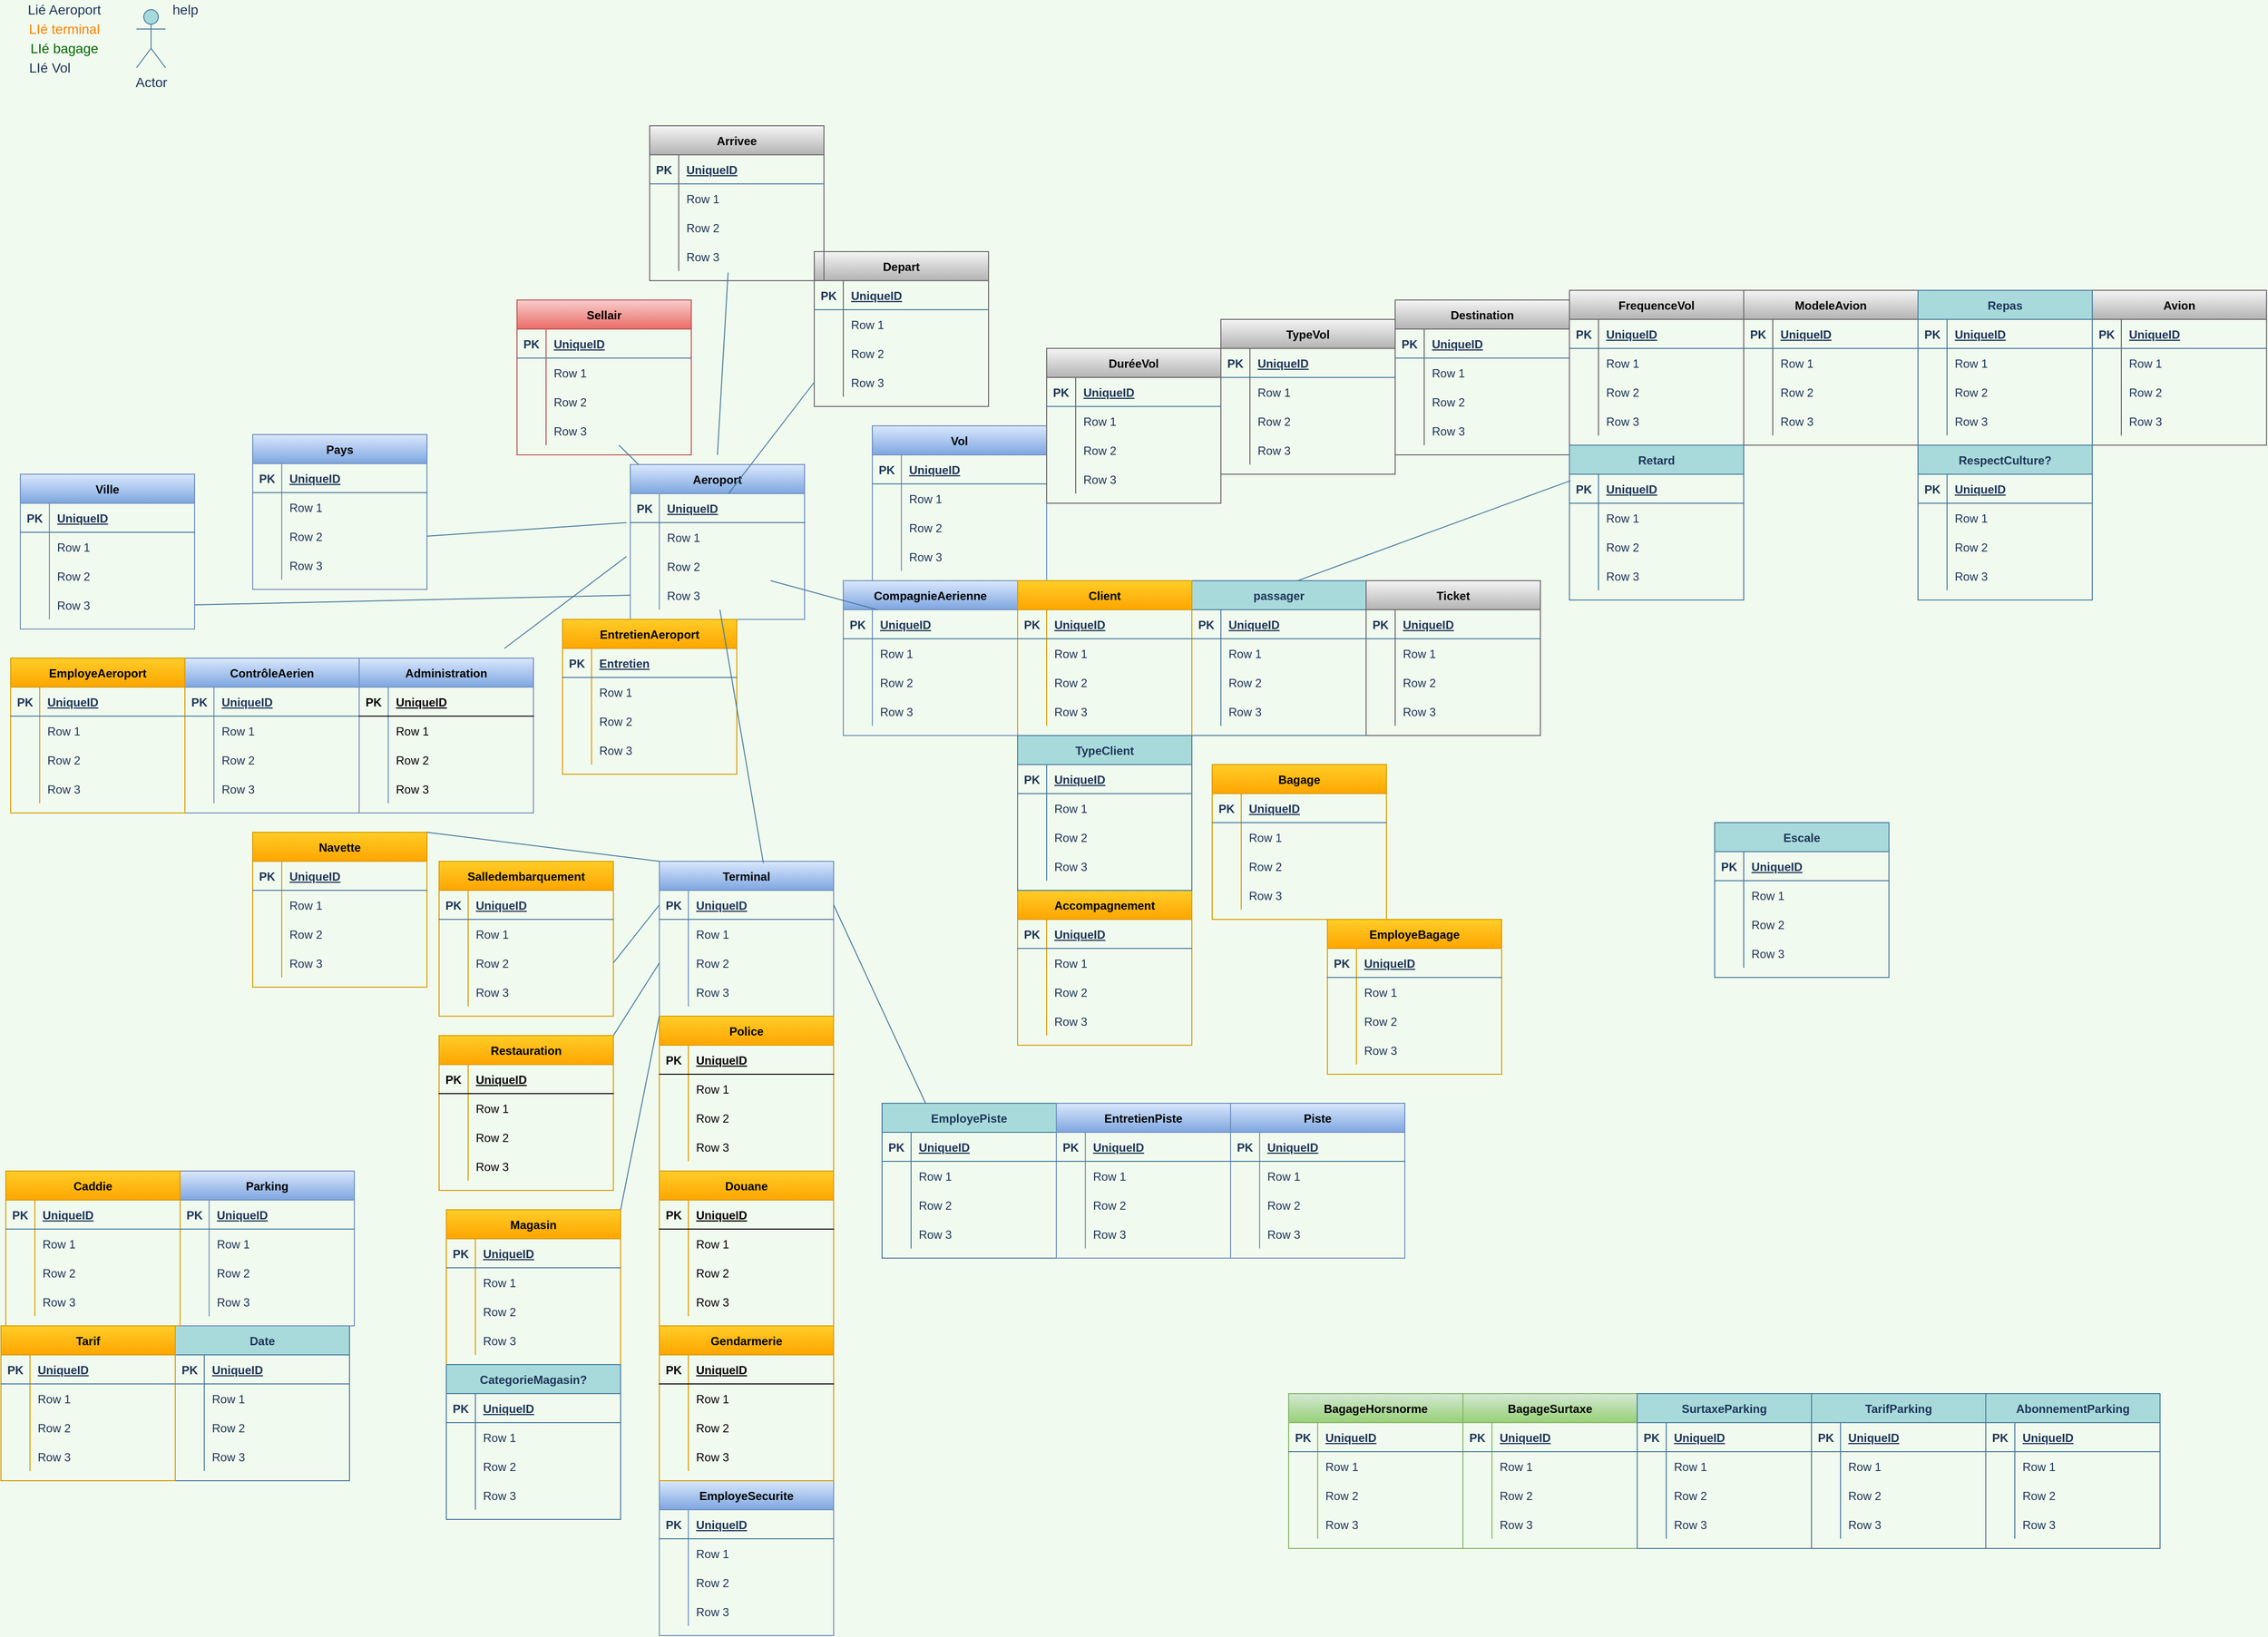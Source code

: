 <mxfile version="14.5.3" type="github">
  <diagram id="VZEFdZQ1g88Ta8SWkgTc" name="Page-1">
    <mxGraphModel dx="3333" dy="1946" grid="1" gridSize="10" guides="1" tooltips="1" connect="1" arrows="1" fold="1" page="1" pageScale="1" pageWidth="827" pageHeight="1169" background="#F1FAEE" math="0" shadow="0">
      <root>
        <mxCell id="0" />
        <mxCell id="1" parent="0" />
        <mxCell id="188xANzlp3m-SNReYPh9-1" value="Sellair" style="shape=table;startSize=30;container=1;collapsible=1;childLayout=tableLayout;fixedRows=1;rowLines=0;fontStyle=1;align=center;resizeLast=1;fillColor=#f8cecc;strokeColor=#b85450;gradientColor=#ea6b66;" parent="1" vertex="1">
          <mxGeometry x="523" y="320" width="180" height="160" as="geometry" />
        </mxCell>
        <mxCell id="188xANzlp3m-SNReYPh9-2" value="" style="shape=partialRectangle;collapsible=0;dropTarget=0;pointerEvents=0;fillColor=none;top=0;left=0;bottom=1;right=0;points=[[0,0.5],[1,0.5]];portConstraint=eastwest;strokeColor=#457B9D;fontColor=#1D3557;" parent="188xANzlp3m-SNReYPh9-1" vertex="1">
          <mxGeometry y="30" width="180" height="30" as="geometry" />
        </mxCell>
        <mxCell id="188xANzlp3m-SNReYPh9-3" value="PK" style="shape=partialRectangle;connectable=0;fillColor=none;top=0;left=0;bottom=0;right=0;fontStyle=1;overflow=hidden;strokeColor=#457B9D;fontColor=#1D3557;" parent="188xANzlp3m-SNReYPh9-2" vertex="1">
          <mxGeometry width="30" height="30" as="geometry" />
        </mxCell>
        <mxCell id="188xANzlp3m-SNReYPh9-4" value="UniqueID" style="shape=partialRectangle;connectable=0;fillColor=none;top=0;left=0;bottom=0;right=0;align=left;spacingLeft=6;fontStyle=5;overflow=hidden;strokeColor=#457B9D;fontColor=#1D3557;" parent="188xANzlp3m-SNReYPh9-2" vertex="1">
          <mxGeometry x="30" width="150" height="30" as="geometry" />
        </mxCell>
        <mxCell id="188xANzlp3m-SNReYPh9-5" value="" style="shape=partialRectangle;collapsible=0;dropTarget=0;pointerEvents=0;fillColor=none;top=0;left=0;bottom=0;right=0;points=[[0,0.5],[1,0.5]];portConstraint=eastwest;strokeColor=#457B9D;fontColor=#1D3557;" parent="188xANzlp3m-SNReYPh9-1" vertex="1">
          <mxGeometry y="60" width="180" height="30" as="geometry" />
        </mxCell>
        <mxCell id="188xANzlp3m-SNReYPh9-6" value="" style="shape=partialRectangle;connectable=0;fillColor=none;top=0;left=0;bottom=0;right=0;editable=1;overflow=hidden;strokeColor=#457B9D;fontColor=#1D3557;" parent="188xANzlp3m-SNReYPh9-5" vertex="1">
          <mxGeometry width="30" height="30" as="geometry" />
        </mxCell>
        <mxCell id="188xANzlp3m-SNReYPh9-7" value="Row 1" style="shape=partialRectangle;connectable=0;fillColor=none;top=0;left=0;bottom=0;right=0;align=left;spacingLeft=6;overflow=hidden;strokeColor=#457B9D;fontColor=#1D3557;" parent="188xANzlp3m-SNReYPh9-5" vertex="1">
          <mxGeometry x="30" width="150" height="30" as="geometry" />
        </mxCell>
        <mxCell id="188xANzlp3m-SNReYPh9-8" value="" style="shape=partialRectangle;collapsible=0;dropTarget=0;pointerEvents=0;fillColor=none;top=0;left=0;bottom=0;right=0;points=[[0,0.5],[1,0.5]];portConstraint=eastwest;strokeColor=#457B9D;fontColor=#1D3557;" parent="188xANzlp3m-SNReYPh9-1" vertex="1">
          <mxGeometry y="90" width="180" height="30" as="geometry" />
        </mxCell>
        <mxCell id="188xANzlp3m-SNReYPh9-9" value="" style="shape=partialRectangle;connectable=0;fillColor=none;top=0;left=0;bottom=0;right=0;editable=1;overflow=hidden;strokeColor=#457B9D;fontColor=#1D3557;" parent="188xANzlp3m-SNReYPh9-8" vertex="1">
          <mxGeometry width="30" height="30" as="geometry" />
        </mxCell>
        <mxCell id="188xANzlp3m-SNReYPh9-10" value="Row 2" style="shape=partialRectangle;connectable=0;fillColor=none;top=0;left=0;bottom=0;right=0;align=left;spacingLeft=6;overflow=hidden;strokeColor=#457B9D;fontColor=#1D3557;" parent="188xANzlp3m-SNReYPh9-8" vertex="1">
          <mxGeometry x="30" width="150" height="30" as="geometry" />
        </mxCell>
        <mxCell id="188xANzlp3m-SNReYPh9-11" value="" style="shape=partialRectangle;collapsible=0;dropTarget=0;pointerEvents=0;fillColor=none;top=0;left=0;bottom=0;right=0;points=[[0,0.5],[1,0.5]];portConstraint=eastwest;strokeColor=#457B9D;fontColor=#1D3557;" parent="188xANzlp3m-SNReYPh9-1" vertex="1">
          <mxGeometry y="120" width="180" height="30" as="geometry" />
        </mxCell>
        <mxCell id="188xANzlp3m-SNReYPh9-12" value="" style="shape=partialRectangle;connectable=0;fillColor=none;top=0;left=0;bottom=0;right=0;editable=1;overflow=hidden;strokeColor=#457B9D;fontColor=#1D3557;" parent="188xANzlp3m-SNReYPh9-11" vertex="1">
          <mxGeometry width="30" height="30" as="geometry" />
        </mxCell>
        <mxCell id="188xANzlp3m-SNReYPh9-13" value="Row 3" style="shape=partialRectangle;connectable=0;fillColor=none;top=0;left=0;bottom=0;right=0;align=left;spacingLeft=6;overflow=hidden;strokeColor=#457B9D;fontColor=#1D3557;" parent="188xANzlp3m-SNReYPh9-11" vertex="1">
          <mxGeometry x="30" width="150" height="30" as="geometry" />
        </mxCell>
        <mxCell id="188xANzlp3m-SNReYPh9-14" value="Aeroport" style="shape=table;startSize=30;container=1;collapsible=1;childLayout=tableLayout;fixedRows=1;rowLines=0;fontStyle=1;align=center;resizeLast=1;fillColor=#dae8fc;strokeColor=#6c8ebf;gradientColor=#7ea6e0;" parent="1" vertex="1">
          <mxGeometry x="640" y="490" width="180" height="160" as="geometry" />
        </mxCell>
        <mxCell id="188xANzlp3m-SNReYPh9-15" value="" style="shape=partialRectangle;collapsible=0;dropTarget=0;pointerEvents=0;fillColor=none;top=0;left=0;bottom=1;right=0;points=[[0,0.5],[1,0.5]];portConstraint=eastwest;strokeColor=#457B9D;fontColor=#1D3557;" parent="188xANzlp3m-SNReYPh9-14" vertex="1">
          <mxGeometry y="30" width="180" height="30" as="geometry" />
        </mxCell>
        <mxCell id="188xANzlp3m-SNReYPh9-16" value="PK" style="shape=partialRectangle;connectable=0;fillColor=none;top=0;left=0;bottom=0;right=0;fontStyle=1;overflow=hidden;strokeColor=#457B9D;fontColor=#1D3557;" parent="188xANzlp3m-SNReYPh9-15" vertex="1">
          <mxGeometry width="30" height="30" as="geometry" />
        </mxCell>
        <mxCell id="188xANzlp3m-SNReYPh9-17" value="UniqueID" style="shape=partialRectangle;connectable=0;fillColor=none;top=0;left=0;bottom=0;right=0;align=left;spacingLeft=6;fontStyle=5;overflow=hidden;strokeColor=#457B9D;fontColor=#1D3557;" parent="188xANzlp3m-SNReYPh9-15" vertex="1">
          <mxGeometry x="30" width="150" height="30" as="geometry" />
        </mxCell>
        <mxCell id="188xANzlp3m-SNReYPh9-18" value="" style="shape=partialRectangle;collapsible=0;dropTarget=0;pointerEvents=0;fillColor=none;top=0;left=0;bottom=0;right=0;points=[[0,0.5],[1,0.5]];portConstraint=eastwest;strokeColor=#457B9D;fontColor=#1D3557;" parent="188xANzlp3m-SNReYPh9-14" vertex="1">
          <mxGeometry y="60" width="180" height="30" as="geometry" />
        </mxCell>
        <mxCell id="188xANzlp3m-SNReYPh9-19" value="" style="shape=partialRectangle;connectable=0;fillColor=none;top=0;left=0;bottom=0;right=0;editable=1;overflow=hidden;strokeColor=#457B9D;fontColor=#1D3557;" parent="188xANzlp3m-SNReYPh9-18" vertex="1">
          <mxGeometry width="30" height="30" as="geometry" />
        </mxCell>
        <mxCell id="188xANzlp3m-SNReYPh9-20" value="Row 1" style="shape=partialRectangle;connectable=0;fillColor=none;top=0;left=0;bottom=0;right=0;align=left;spacingLeft=6;overflow=hidden;strokeColor=#457B9D;fontColor=#1D3557;" parent="188xANzlp3m-SNReYPh9-18" vertex="1">
          <mxGeometry x="30" width="150" height="30" as="geometry" />
        </mxCell>
        <mxCell id="188xANzlp3m-SNReYPh9-21" value="" style="shape=partialRectangle;collapsible=0;dropTarget=0;pointerEvents=0;fillColor=none;top=0;left=0;bottom=0;right=0;points=[[0,0.5],[1,0.5]];portConstraint=eastwest;strokeColor=#457B9D;fontColor=#1D3557;" parent="188xANzlp3m-SNReYPh9-14" vertex="1">
          <mxGeometry y="90" width="180" height="30" as="geometry" />
        </mxCell>
        <mxCell id="188xANzlp3m-SNReYPh9-22" value="" style="shape=partialRectangle;connectable=0;fillColor=none;top=0;left=0;bottom=0;right=0;editable=1;overflow=hidden;strokeColor=#457B9D;fontColor=#1D3557;" parent="188xANzlp3m-SNReYPh9-21" vertex="1">
          <mxGeometry width="30" height="30" as="geometry" />
        </mxCell>
        <mxCell id="188xANzlp3m-SNReYPh9-23" value="Row 2" style="shape=partialRectangle;connectable=0;fillColor=none;top=0;left=0;bottom=0;right=0;align=left;spacingLeft=6;overflow=hidden;strokeColor=#457B9D;fontColor=#1D3557;" parent="188xANzlp3m-SNReYPh9-21" vertex="1">
          <mxGeometry x="30" width="150" height="30" as="geometry" />
        </mxCell>
        <mxCell id="188xANzlp3m-SNReYPh9-24" value="" style="shape=partialRectangle;collapsible=0;dropTarget=0;pointerEvents=0;fillColor=none;top=0;left=0;bottom=0;right=0;points=[[0,0.5],[1,0.5]];portConstraint=eastwest;strokeColor=#457B9D;fontColor=#1D3557;" parent="188xANzlp3m-SNReYPh9-14" vertex="1">
          <mxGeometry y="120" width="180" height="30" as="geometry" />
        </mxCell>
        <mxCell id="188xANzlp3m-SNReYPh9-25" value="" style="shape=partialRectangle;connectable=0;fillColor=none;top=0;left=0;bottom=0;right=0;editable=1;overflow=hidden;strokeColor=#457B9D;fontColor=#1D3557;" parent="188xANzlp3m-SNReYPh9-24" vertex="1">
          <mxGeometry width="30" height="30" as="geometry" />
        </mxCell>
        <mxCell id="188xANzlp3m-SNReYPh9-26" value="Row 3" style="shape=partialRectangle;connectable=0;fillColor=none;top=0;left=0;bottom=0;right=0;align=left;spacingLeft=6;overflow=hidden;strokeColor=#457B9D;fontColor=#1D3557;" parent="188xANzlp3m-SNReYPh9-24" vertex="1">
          <mxGeometry x="30" width="150" height="30" as="geometry" />
        </mxCell>
        <mxCell id="188xANzlp3m-SNReYPh9-27" value="passager" style="shape=table;startSize=30;container=1;collapsible=1;childLayout=tableLayout;fixedRows=1;rowLines=0;fontStyle=1;align=center;resizeLast=1;fillColor=#A8DADC;strokeColor=#457B9D;fontColor=#1D3557;" parent="1" vertex="1">
          <mxGeometry x="1220" y="610" width="180" height="160" as="geometry" />
        </mxCell>
        <mxCell id="188xANzlp3m-SNReYPh9-28" value="" style="shape=partialRectangle;collapsible=0;dropTarget=0;pointerEvents=0;fillColor=none;top=0;left=0;bottom=1;right=0;points=[[0,0.5],[1,0.5]];portConstraint=eastwest;strokeColor=#457B9D;fontColor=#1D3557;" parent="188xANzlp3m-SNReYPh9-27" vertex="1">
          <mxGeometry y="30" width="180" height="30" as="geometry" />
        </mxCell>
        <mxCell id="188xANzlp3m-SNReYPh9-29" value="PK" style="shape=partialRectangle;connectable=0;fillColor=none;top=0;left=0;bottom=0;right=0;fontStyle=1;overflow=hidden;strokeColor=#457B9D;fontColor=#1D3557;" parent="188xANzlp3m-SNReYPh9-28" vertex="1">
          <mxGeometry width="30" height="30" as="geometry" />
        </mxCell>
        <mxCell id="188xANzlp3m-SNReYPh9-30" value="UniqueID" style="shape=partialRectangle;connectable=0;fillColor=none;top=0;left=0;bottom=0;right=0;align=left;spacingLeft=6;fontStyle=5;overflow=hidden;strokeColor=#457B9D;fontColor=#1D3557;" parent="188xANzlp3m-SNReYPh9-28" vertex="1">
          <mxGeometry x="30" width="150" height="30" as="geometry" />
        </mxCell>
        <mxCell id="188xANzlp3m-SNReYPh9-31" value="" style="shape=partialRectangle;collapsible=0;dropTarget=0;pointerEvents=0;fillColor=none;top=0;left=0;bottom=0;right=0;points=[[0,0.5],[1,0.5]];portConstraint=eastwest;strokeColor=#457B9D;fontColor=#1D3557;" parent="188xANzlp3m-SNReYPh9-27" vertex="1">
          <mxGeometry y="60" width="180" height="30" as="geometry" />
        </mxCell>
        <mxCell id="188xANzlp3m-SNReYPh9-32" value="" style="shape=partialRectangle;connectable=0;fillColor=none;top=0;left=0;bottom=0;right=0;editable=1;overflow=hidden;strokeColor=#457B9D;fontColor=#1D3557;" parent="188xANzlp3m-SNReYPh9-31" vertex="1">
          <mxGeometry width="30" height="30" as="geometry" />
        </mxCell>
        <mxCell id="188xANzlp3m-SNReYPh9-33" value="Row 1" style="shape=partialRectangle;connectable=0;fillColor=none;top=0;left=0;bottom=0;right=0;align=left;spacingLeft=6;overflow=hidden;strokeColor=#457B9D;fontColor=#1D3557;" parent="188xANzlp3m-SNReYPh9-31" vertex="1">
          <mxGeometry x="30" width="150" height="30" as="geometry" />
        </mxCell>
        <mxCell id="188xANzlp3m-SNReYPh9-34" value="" style="shape=partialRectangle;collapsible=0;dropTarget=0;pointerEvents=0;fillColor=none;top=0;left=0;bottom=0;right=0;points=[[0,0.5],[1,0.5]];portConstraint=eastwest;strokeColor=#457B9D;fontColor=#1D3557;" parent="188xANzlp3m-SNReYPh9-27" vertex="1">
          <mxGeometry y="90" width="180" height="30" as="geometry" />
        </mxCell>
        <mxCell id="188xANzlp3m-SNReYPh9-35" value="" style="shape=partialRectangle;connectable=0;fillColor=none;top=0;left=0;bottom=0;right=0;editable=1;overflow=hidden;strokeColor=#457B9D;fontColor=#1D3557;" parent="188xANzlp3m-SNReYPh9-34" vertex="1">
          <mxGeometry width="30" height="30" as="geometry" />
        </mxCell>
        <mxCell id="188xANzlp3m-SNReYPh9-36" value="Row 2" style="shape=partialRectangle;connectable=0;fillColor=none;top=0;left=0;bottom=0;right=0;align=left;spacingLeft=6;overflow=hidden;strokeColor=#457B9D;fontColor=#1D3557;" parent="188xANzlp3m-SNReYPh9-34" vertex="1">
          <mxGeometry x="30" width="150" height="30" as="geometry" />
        </mxCell>
        <mxCell id="188xANzlp3m-SNReYPh9-37" value="" style="shape=partialRectangle;collapsible=0;dropTarget=0;pointerEvents=0;fillColor=none;top=0;left=0;bottom=0;right=0;points=[[0,0.5],[1,0.5]];portConstraint=eastwest;strokeColor=#457B9D;fontColor=#1D3557;" parent="188xANzlp3m-SNReYPh9-27" vertex="1">
          <mxGeometry y="120" width="180" height="30" as="geometry" />
        </mxCell>
        <mxCell id="188xANzlp3m-SNReYPh9-38" value="" style="shape=partialRectangle;connectable=0;fillColor=none;top=0;left=0;bottom=0;right=0;editable=1;overflow=hidden;strokeColor=#457B9D;fontColor=#1D3557;" parent="188xANzlp3m-SNReYPh9-37" vertex="1">
          <mxGeometry width="30" height="30" as="geometry" />
        </mxCell>
        <mxCell id="188xANzlp3m-SNReYPh9-39" value="Row 3" style="shape=partialRectangle;connectable=0;fillColor=none;top=0;left=0;bottom=0;right=0;align=left;spacingLeft=6;overflow=hidden;strokeColor=#457B9D;fontColor=#1D3557;" parent="188xANzlp3m-SNReYPh9-37" vertex="1">
          <mxGeometry x="30" width="150" height="30" as="geometry" />
        </mxCell>
        <mxCell id="188xANzlp3m-SNReYPh9-40" value="Pays" style="shape=table;startSize=30;container=1;collapsible=1;childLayout=tableLayout;fixedRows=1;rowLines=0;fontStyle=1;align=center;resizeLast=1;fillColor=#dae8fc;strokeColor=#6c8ebf;gradientColor=#7ea6e0;" parent="1" vertex="1">
          <mxGeometry x="250" y="459" width="180" height="160" as="geometry" />
        </mxCell>
        <mxCell id="188xANzlp3m-SNReYPh9-41" value="" style="shape=partialRectangle;collapsible=0;dropTarget=0;pointerEvents=0;fillColor=none;top=0;left=0;bottom=1;right=0;points=[[0,0.5],[1,0.5]];portConstraint=eastwest;strokeColor=#457B9D;fontColor=#1D3557;" parent="188xANzlp3m-SNReYPh9-40" vertex="1">
          <mxGeometry y="30" width="180" height="30" as="geometry" />
        </mxCell>
        <mxCell id="188xANzlp3m-SNReYPh9-42" value="PK" style="shape=partialRectangle;connectable=0;fillColor=none;top=0;left=0;bottom=0;right=0;fontStyle=1;overflow=hidden;strokeColor=#457B9D;fontColor=#1D3557;" parent="188xANzlp3m-SNReYPh9-41" vertex="1">
          <mxGeometry width="30" height="30" as="geometry" />
        </mxCell>
        <mxCell id="188xANzlp3m-SNReYPh9-43" value="UniqueID" style="shape=partialRectangle;connectable=0;fillColor=none;top=0;left=0;bottom=0;right=0;align=left;spacingLeft=6;fontStyle=5;overflow=hidden;strokeColor=#457B9D;fontColor=#1D3557;" parent="188xANzlp3m-SNReYPh9-41" vertex="1">
          <mxGeometry x="30" width="150" height="30" as="geometry" />
        </mxCell>
        <mxCell id="188xANzlp3m-SNReYPh9-44" value="" style="shape=partialRectangle;collapsible=0;dropTarget=0;pointerEvents=0;fillColor=none;top=0;left=0;bottom=0;right=0;points=[[0,0.5],[1,0.5]];portConstraint=eastwest;strokeColor=#457B9D;fontColor=#1D3557;" parent="188xANzlp3m-SNReYPh9-40" vertex="1">
          <mxGeometry y="60" width="180" height="30" as="geometry" />
        </mxCell>
        <mxCell id="188xANzlp3m-SNReYPh9-45" value="" style="shape=partialRectangle;connectable=0;fillColor=none;top=0;left=0;bottom=0;right=0;editable=1;overflow=hidden;strokeColor=#457B9D;fontColor=#1D3557;" parent="188xANzlp3m-SNReYPh9-44" vertex="1">
          <mxGeometry width="30" height="30" as="geometry" />
        </mxCell>
        <mxCell id="188xANzlp3m-SNReYPh9-46" value="Row 1" style="shape=partialRectangle;connectable=0;fillColor=none;top=0;left=0;bottom=0;right=0;align=left;spacingLeft=6;overflow=hidden;strokeColor=#457B9D;fontColor=#1D3557;" parent="188xANzlp3m-SNReYPh9-44" vertex="1">
          <mxGeometry x="30" width="150" height="30" as="geometry" />
        </mxCell>
        <mxCell id="188xANzlp3m-SNReYPh9-47" value="" style="shape=partialRectangle;collapsible=0;dropTarget=0;pointerEvents=0;fillColor=none;top=0;left=0;bottom=0;right=0;points=[[0,0.5],[1,0.5]];portConstraint=eastwest;strokeColor=#457B9D;fontColor=#1D3557;" parent="188xANzlp3m-SNReYPh9-40" vertex="1">
          <mxGeometry y="90" width="180" height="30" as="geometry" />
        </mxCell>
        <mxCell id="188xANzlp3m-SNReYPh9-48" value="" style="shape=partialRectangle;connectable=0;fillColor=none;top=0;left=0;bottom=0;right=0;editable=1;overflow=hidden;strokeColor=#457B9D;fontColor=#1D3557;" parent="188xANzlp3m-SNReYPh9-47" vertex="1">
          <mxGeometry width="30" height="30" as="geometry" />
        </mxCell>
        <mxCell id="188xANzlp3m-SNReYPh9-49" value="Row 2" style="shape=partialRectangle;connectable=0;fillColor=none;top=0;left=0;bottom=0;right=0;align=left;spacingLeft=6;overflow=hidden;strokeColor=#457B9D;fontColor=#1D3557;" parent="188xANzlp3m-SNReYPh9-47" vertex="1">
          <mxGeometry x="30" width="150" height="30" as="geometry" />
        </mxCell>
        <mxCell id="188xANzlp3m-SNReYPh9-50" value="" style="shape=partialRectangle;collapsible=0;dropTarget=0;pointerEvents=0;fillColor=none;top=0;left=0;bottom=0;right=0;points=[[0,0.5],[1,0.5]];portConstraint=eastwest;strokeColor=#457B9D;fontColor=#1D3557;" parent="188xANzlp3m-SNReYPh9-40" vertex="1">
          <mxGeometry y="120" width="180" height="30" as="geometry" />
        </mxCell>
        <mxCell id="188xANzlp3m-SNReYPh9-51" value="" style="shape=partialRectangle;connectable=0;fillColor=none;top=0;left=0;bottom=0;right=0;editable=1;overflow=hidden;strokeColor=#457B9D;fontColor=#1D3557;" parent="188xANzlp3m-SNReYPh9-50" vertex="1">
          <mxGeometry width="30" height="30" as="geometry" />
        </mxCell>
        <mxCell id="188xANzlp3m-SNReYPh9-52" value="Row 3" style="shape=partialRectangle;connectable=0;fillColor=none;top=0;left=0;bottom=0;right=0;align=left;spacingLeft=6;overflow=hidden;strokeColor=#457B9D;fontColor=#1D3557;" parent="188xANzlp3m-SNReYPh9-50" vertex="1">
          <mxGeometry x="30" width="150" height="30" as="geometry" />
        </mxCell>
        <mxCell id="188xANzlp3m-SNReYPh9-53" value="Date" style="shape=table;startSize=30;container=1;collapsible=1;childLayout=tableLayout;fixedRows=1;rowLines=0;fontStyle=1;align=center;resizeLast=1;fillColor=#A8DADC;strokeColor=#457B9D;fontColor=#1D3557;" parent="1" vertex="1">
          <mxGeometry x="170" y="1380" width="180" height="160" as="geometry" />
        </mxCell>
        <mxCell id="188xANzlp3m-SNReYPh9-54" value="" style="shape=partialRectangle;collapsible=0;dropTarget=0;pointerEvents=0;fillColor=none;top=0;left=0;bottom=1;right=0;points=[[0,0.5],[1,0.5]];portConstraint=eastwest;strokeColor=#457B9D;fontColor=#1D3557;" parent="188xANzlp3m-SNReYPh9-53" vertex="1">
          <mxGeometry y="30" width="180" height="30" as="geometry" />
        </mxCell>
        <mxCell id="188xANzlp3m-SNReYPh9-55" value="PK" style="shape=partialRectangle;connectable=0;fillColor=none;top=0;left=0;bottom=0;right=0;fontStyle=1;overflow=hidden;strokeColor=#457B9D;fontColor=#1D3557;" parent="188xANzlp3m-SNReYPh9-54" vertex="1">
          <mxGeometry width="30" height="30" as="geometry" />
        </mxCell>
        <mxCell id="188xANzlp3m-SNReYPh9-56" value="UniqueID" style="shape=partialRectangle;connectable=0;fillColor=none;top=0;left=0;bottom=0;right=0;align=left;spacingLeft=6;fontStyle=5;overflow=hidden;strokeColor=#457B9D;fontColor=#1D3557;" parent="188xANzlp3m-SNReYPh9-54" vertex="1">
          <mxGeometry x="30" width="150" height="30" as="geometry" />
        </mxCell>
        <mxCell id="188xANzlp3m-SNReYPh9-57" value="" style="shape=partialRectangle;collapsible=0;dropTarget=0;pointerEvents=0;fillColor=none;top=0;left=0;bottom=0;right=0;points=[[0,0.5],[1,0.5]];portConstraint=eastwest;strokeColor=#457B9D;fontColor=#1D3557;" parent="188xANzlp3m-SNReYPh9-53" vertex="1">
          <mxGeometry y="60" width="180" height="30" as="geometry" />
        </mxCell>
        <mxCell id="188xANzlp3m-SNReYPh9-58" value="" style="shape=partialRectangle;connectable=0;fillColor=none;top=0;left=0;bottom=0;right=0;editable=1;overflow=hidden;strokeColor=#457B9D;fontColor=#1D3557;" parent="188xANzlp3m-SNReYPh9-57" vertex="1">
          <mxGeometry width="30" height="30" as="geometry" />
        </mxCell>
        <mxCell id="188xANzlp3m-SNReYPh9-59" value="Row 1" style="shape=partialRectangle;connectable=0;fillColor=none;top=0;left=0;bottom=0;right=0;align=left;spacingLeft=6;overflow=hidden;strokeColor=#457B9D;fontColor=#1D3557;" parent="188xANzlp3m-SNReYPh9-57" vertex="1">
          <mxGeometry x="30" width="150" height="30" as="geometry" />
        </mxCell>
        <mxCell id="188xANzlp3m-SNReYPh9-60" value="" style="shape=partialRectangle;collapsible=0;dropTarget=0;pointerEvents=0;fillColor=none;top=0;left=0;bottom=0;right=0;points=[[0,0.5],[1,0.5]];portConstraint=eastwest;strokeColor=#457B9D;fontColor=#1D3557;" parent="188xANzlp3m-SNReYPh9-53" vertex="1">
          <mxGeometry y="90" width="180" height="30" as="geometry" />
        </mxCell>
        <mxCell id="188xANzlp3m-SNReYPh9-61" value="" style="shape=partialRectangle;connectable=0;fillColor=none;top=0;left=0;bottom=0;right=0;editable=1;overflow=hidden;strokeColor=#457B9D;fontColor=#1D3557;" parent="188xANzlp3m-SNReYPh9-60" vertex="1">
          <mxGeometry width="30" height="30" as="geometry" />
        </mxCell>
        <mxCell id="188xANzlp3m-SNReYPh9-62" value="Row 2" style="shape=partialRectangle;connectable=0;fillColor=none;top=0;left=0;bottom=0;right=0;align=left;spacingLeft=6;overflow=hidden;strokeColor=#457B9D;fontColor=#1D3557;" parent="188xANzlp3m-SNReYPh9-60" vertex="1">
          <mxGeometry x="30" width="150" height="30" as="geometry" />
        </mxCell>
        <mxCell id="188xANzlp3m-SNReYPh9-63" value="" style="shape=partialRectangle;collapsible=0;dropTarget=0;pointerEvents=0;fillColor=none;top=0;left=0;bottom=0;right=0;points=[[0,0.5],[1,0.5]];portConstraint=eastwest;strokeColor=#457B9D;fontColor=#1D3557;" parent="188xANzlp3m-SNReYPh9-53" vertex="1">
          <mxGeometry y="120" width="180" height="30" as="geometry" />
        </mxCell>
        <mxCell id="188xANzlp3m-SNReYPh9-64" value="" style="shape=partialRectangle;connectable=0;fillColor=none;top=0;left=0;bottom=0;right=0;editable=1;overflow=hidden;strokeColor=#457B9D;fontColor=#1D3557;" parent="188xANzlp3m-SNReYPh9-63" vertex="1">
          <mxGeometry width="30" height="30" as="geometry" />
        </mxCell>
        <mxCell id="188xANzlp3m-SNReYPh9-65" value="Row 3" style="shape=partialRectangle;connectable=0;fillColor=none;top=0;left=0;bottom=0;right=0;align=left;spacingLeft=6;overflow=hidden;strokeColor=#457B9D;fontColor=#1D3557;" parent="188xANzlp3m-SNReYPh9-63" vertex="1">
          <mxGeometry x="30" width="150" height="30" as="geometry" />
        </mxCell>
        <mxCell id="188xANzlp3m-SNReYPh9-66" value="Vol" style="shape=table;startSize=30;container=1;collapsible=1;childLayout=tableLayout;fixedRows=1;rowLines=0;fontStyle=1;align=center;resizeLast=1;fillColor=#dae8fc;strokeColor=#6c8ebf;gradientColor=#7ea6e0;" parent="1" vertex="1">
          <mxGeometry x="890" y="450" width="180" height="160" as="geometry" />
        </mxCell>
        <mxCell id="188xANzlp3m-SNReYPh9-67" value="" style="shape=partialRectangle;collapsible=0;dropTarget=0;pointerEvents=0;fillColor=none;top=0;left=0;bottom=1;right=0;points=[[0,0.5],[1,0.5]];portConstraint=eastwest;strokeColor=#457B9D;fontColor=#1D3557;" parent="188xANzlp3m-SNReYPh9-66" vertex="1">
          <mxGeometry y="30" width="180" height="30" as="geometry" />
        </mxCell>
        <mxCell id="188xANzlp3m-SNReYPh9-68" value="PK" style="shape=partialRectangle;connectable=0;fillColor=none;top=0;left=0;bottom=0;right=0;fontStyle=1;overflow=hidden;strokeColor=#457B9D;fontColor=#1D3557;" parent="188xANzlp3m-SNReYPh9-67" vertex="1">
          <mxGeometry width="30" height="30" as="geometry" />
        </mxCell>
        <mxCell id="188xANzlp3m-SNReYPh9-69" value="UniqueID" style="shape=partialRectangle;connectable=0;fillColor=none;top=0;left=0;bottom=0;right=0;align=left;spacingLeft=6;fontStyle=5;overflow=hidden;strokeColor=#457B9D;fontColor=#1D3557;" parent="188xANzlp3m-SNReYPh9-67" vertex="1">
          <mxGeometry x="30" width="150" height="30" as="geometry" />
        </mxCell>
        <mxCell id="188xANzlp3m-SNReYPh9-70" value="" style="shape=partialRectangle;collapsible=0;dropTarget=0;pointerEvents=0;fillColor=none;top=0;left=0;bottom=0;right=0;points=[[0,0.5],[1,0.5]];portConstraint=eastwest;strokeColor=#457B9D;fontColor=#1D3557;" parent="188xANzlp3m-SNReYPh9-66" vertex="1">
          <mxGeometry y="60" width="180" height="30" as="geometry" />
        </mxCell>
        <mxCell id="188xANzlp3m-SNReYPh9-71" value="" style="shape=partialRectangle;connectable=0;fillColor=none;top=0;left=0;bottom=0;right=0;editable=1;overflow=hidden;strokeColor=#457B9D;fontColor=#1D3557;" parent="188xANzlp3m-SNReYPh9-70" vertex="1">
          <mxGeometry width="30" height="30" as="geometry" />
        </mxCell>
        <mxCell id="188xANzlp3m-SNReYPh9-72" value="Row 1" style="shape=partialRectangle;connectable=0;fillColor=none;top=0;left=0;bottom=0;right=0;align=left;spacingLeft=6;overflow=hidden;strokeColor=#457B9D;fontColor=#1D3557;" parent="188xANzlp3m-SNReYPh9-70" vertex="1">
          <mxGeometry x="30" width="150" height="30" as="geometry" />
        </mxCell>
        <mxCell id="188xANzlp3m-SNReYPh9-73" value="" style="shape=partialRectangle;collapsible=0;dropTarget=0;pointerEvents=0;fillColor=none;top=0;left=0;bottom=0;right=0;points=[[0,0.5],[1,0.5]];portConstraint=eastwest;strokeColor=#457B9D;fontColor=#1D3557;" parent="188xANzlp3m-SNReYPh9-66" vertex="1">
          <mxGeometry y="90" width="180" height="30" as="geometry" />
        </mxCell>
        <mxCell id="188xANzlp3m-SNReYPh9-74" value="" style="shape=partialRectangle;connectable=0;fillColor=none;top=0;left=0;bottom=0;right=0;editable=1;overflow=hidden;strokeColor=#457B9D;fontColor=#1D3557;" parent="188xANzlp3m-SNReYPh9-73" vertex="1">
          <mxGeometry width="30" height="30" as="geometry" />
        </mxCell>
        <mxCell id="188xANzlp3m-SNReYPh9-75" value="Row 2" style="shape=partialRectangle;connectable=0;fillColor=none;top=0;left=0;bottom=0;right=0;align=left;spacingLeft=6;overflow=hidden;strokeColor=#457B9D;fontColor=#1D3557;" parent="188xANzlp3m-SNReYPh9-73" vertex="1">
          <mxGeometry x="30" width="150" height="30" as="geometry" />
        </mxCell>
        <mxCell id="188xANzlp3m-SNReYPh9-76" value="" style="shape=partialRectangle;collapsible=0;dropTarget=0;pointerEvents=0;fillColor=none;top=0;left=0;bottom=0;right=0;points=[[0,0.5],[1,0.5]];portConstraint=eastwest;strokeColor=#457B9D;fontColor=#1D3557;" parent="188xANzlp3m-SNReYPh9-66" vertex="1">
          <mxGeometry y="120" width="180" height="30" as="geometry" />
        </mxCell>
        <mxCell id="188xANzlp3m-SNReYPh9-77" value="" style="shape=partialRectangle;connectable=0;fillColor=none;top=0;left=0;bottom=0;right=0;editable=1;overflow=hidden;strokeColor=#457B9D;fontColor=#1D3557;" parent="188xANzlp3m-SNReYPh9-76" vertex="1">
          <mxGeometry width="30" height="30" as="geometry" />
        </mxCell>
        <mxCell id="188xANzlp3m-SNReYPh9-78" value="Row 3" style="shape=partialRectangle;connectable=0;fillColor=none;top=0;left=0;bottom=0;right=0;align=left;spacingLeft=6;overflow=hidden;strokeColor=#457B9D;fontColor=#1D3557;" parent="188xANzlp3m-SNReYPh9-76" vertex="1">
          <mxGeometry x="30" width="150" height="30" as="geometry" />
        </mxCell>
        <mxCell id="188xANzlp3m-SNReYPh9-79" value="Terminal" style="shape=table;startSize=30;container=1;collapsible=1;childLayout=tableLayout;fixedRows=1;rowLines=0;fontStyle=1;align=center;resizeLast=1;fillColor=#dae8fc;strokeColor=#6c8ebf;gradientColor=#7ea6e0;" parent="1" vertex="1">
          <mxGeometry x="670" y="900" width="180" height="160" as="geometry" />
        </mxCell>
        <mxCell id="188xANzlp3m-SNReYPh9-80" value="" style="shape=partialRectangle;collapsible=0;dropTarget=0;pointerEvents=0;fillColor=none;top=0;left=0;bottom=1;right=0;points=[[0,0.5],[1,0.5]];portConstraint=eastwest;strokeColor=#457B9D;fontColor=#1D3557;" parent="188xANzlp3m-SNReYPh9-79" vertex="1">
          <mxGeometry y="30" width="180" height="30" as="geometry" />
        </mxCell>
        <mxCell id="188xANzlp3m-SNReYPh9-81" value="PK" style="shape=partialRectangle;connectable=0;fillColor=none;top=0;left=0;bottom=0;right=0;fontStyle=1;overflow=hidden;strokeColor=#457B9D;fontColor=#1D3557;" parent="188xANzlp3m-SNReYPh9-80" vertex="1">
          <mxGeometry width="30" height="30" as="geometry" />
        </mxCell>
        <mxCell id="188xANzlp3m-SNReYPh9-82" value="UniqueID" style="shape=partialRectangle;connectable=0;fillColor=none;top=0;left=0;bottom=0;right=0;align=left;spacingLeft=6;fontStyle=5;overflow=hidden;strokeColor=#457B9D;fontColor=#1D3557;" parent="188xANzlp3m-SNReYPh9-80" vertex="1">
          <mxGeometry x="30" width="150" height="30" as="geometry" />
        </mxCell>
        <mxCell id="188xANzlp3m-SNReYPh9-83" value="" style="shape=partialRectangle;collapsible=0;dropTarget=0;pointerEvents=0;fillColor=none;top=0;left=0;bottom=0;right=0;points=[[0,0.5],[1,0.5]];portConstraint=eastwest;strokeColor=#457B9D;fontColor=#1D3557;" parent="188xANzlp3m-SNReYPh9-79" vertex="1">
          <mxGeometry y="60" width="180" height="30" as="geometry" />
        </mxCell>
        <mxCell id="188xANzlp3m-SNReYPh9-84" value="" style="shape=partialRectangle;connectable=0;fillColor=none;top=0;left=0;bottom=0;right=0;editable=1;overflow=hidden;strokeColor=#457B9D;fontColor=#1D3557;" parent="188xANzlp3m-SNReYPh9-83" vertex="1">
          <mxGeometry width="30" height="30" as="geometry" />
        </mxCell>
        <mxCell id="188xANzlp3m-SNReYPh9-85" value="Row 1" style="shape=partialRectangle;connectable=0;fillColor=none;top=0;left=0;bottom=0;right=0;align=left;spacingLeft=6;overflow=hidden;strokeColor=#457B9D;fontColor=#1D3557;" parent="188xANzlp3m-SNReYPh9-83" vertex="1">
          <mxGeometry x="30" width="150" height="30" as="geometry" />
        </mxCell>
        <mxCell id="188xANzlp3m-SNReYPh9-86" value="" style="shape=partialRectangle;collapsible=0;dropTarget=0;pointerEvents=0;fillColor=none;top=0;left=0;bottom=0;right=0;points=[[0,0.5],[1,0.5]];portConstraint=eastwest;strokeColor=#457B9D;fontColor=#1D3557;" parent="188xANzlp3m-SNReYPh9-79" vertex="1">
          <mxGeometry y="90" width="180" height="30" as="geometry" />
        </mxCell>
        <mxCell id="188xANzlp3m-SNReYPh9-87" value="" style="shape=partialRectangle;connectable=0;fillColor=none;top=0;left=0;bottom=0;right=0;editable=1;overflow=hidden;strokeColor=#457B9D;fontColor=#1D3557;" parent="188xANzlp3m-SNReYPh9-86" vertex="1">
          <mxGeometry width="30" height="30" as="geometry" />
        </mxCell>
        <mxCell id="188xANzlp3m-SNReYPh9-88" value="Row 2" style="shape=partialRectangle;connectable=0;fillColor=none;top=0;left=0;bottom=0;right=0;align=left;spacingLeft=6;overflow=hidden;strokeColor=#457B9D;fontColor=#1D3557;" parent="188xANzlp3m-SNReYPh9-86" vertex="1">
          <mxGeometry x="30" width="150" height="30" as="geometry" />
        </mxCell>
        <mxCell id="188xANzlp3m-SNReYPh9-89" value="" style="shape=partialRectangle;collapsible=0;dropTarget=0;pointerEvents=0;fillColor=none;top=0;left=0;bottom=0;right=0;points=[[0,0.5],[1,0.5]];portConstraint=eastwest;strokeColor=#457B9D;fontColor=#1D3557;" parent="188xANzlp3m-SNReYPh9-79" vertex="1">
          <mxGeometry y="120" width="180" height="30" as="geometry" />
        </mxCell>
        <mxCell id="188xANzlp3m-SNReYPh9-90" value="" style="shape=partialRectangle;connectable=0;fillColor=none;top=0;left=0;bottom=0;right=0;editable=1;overflow=hidden;strokeColor=#457B9D;fontColor=#1D3557;" parent="188xANzlp3m-SNReYPh9-89" vertex="1">
          <mxGeometry width="30" height="30" as="geometry" />
        </mxCell>
        <mxCell id="188xANzlp3m-SNReYPh9-91" value="Row 3" style="shape=partialRectangle;connectable=0;fillColor=none;top=0;left=0;bottom=0;right=0;align=left;spacingLeft=6;overflow=hidden;strokeColor=#457B9D;fontColor=#1D3557;" parent="188xANzlp3m-SNReYPh9-89" vertex="1">
          <mxGeometry x="30" width="150" height="30" as="geometry" />
        </mxCell>
        <mxCell id="188xANzlp3m-SNReYPh9-105" value="FrequenceVol" style="shape=table;startSize=30;container=1;collapsible=1;childLayout=tableLayout;fixedRows=1;rowLines=0;fontStyle=1;align=center;resizeLast=1;fillColor=#f5f5f5;strokeColor=#666666;gradientColor=#b3b3b3;" parent="1" vertex="1">
          <mxGeometry x="1610" y="310" width="180" height="160" as="geometry" />
        </mxCell>
        <mxCell id="188xANzlp3m-SNReYPh9-106" value="" style="shape=partialRectangle;collapsible=0;dropTarget=0;pointerEvents=0;fillColor=none;top=0;left=0;bottom=1;right=0;points=[[0,0.5],[1,0.5]];portConstraint=eastwest;strokeColor=#457B9D;fontColor=#1D3557;" parent="188xANzlp3m-SNReYPh9-105" vertex="1">
          <mxGeometry y="30" width="180" height="30" as="geometry" />
        </mxCell>
        <mxCell id="188xANzlp3m-SNReYPh9-107" value="PK" style="shape=partialRectangle;connectable=0;fillColor=none;top=0;left=0;bottom=0;right=0;fontStyle=1;overflow=hidden;strokeColor=#457B9D;fontColor=#1D3557;" parent="188xANzlp3m-SNReYPh9-106" vertex="1">
          <mxGeometry width="30" height="30" as="geometry" />
        </mxCell>
        <mxCell id="188xANzlp3m-SNReYPh9-108" value="UniqueID" style="shape=partialRectangle;connectable=0;fillColor=none;top=0;left=0;bottom=0;right=0;align=left;spacingLeft=6;fontStyle=5;overflow=hidden;strokeColor=#457B9D;fontColor=#1D3557;" parent="188xANzlp3m-SNReYPh9-106" vertex="1">
          <mxGeometry x="30" width="150" height="30" as="geometry" />
        </mxCell>
        <mxCell id="188xANzlp3m-SNReYPh9-109" value="" style="shape=partialRectangle;collapsible=0;dropTarget=0;pointerEvents=0;fillColor=none;top=0;left=0;bottom=0;right=0;points=[[0,0.5],[1,0.5]];portConstraint=eastwest;strokeColor=#457B9D;fontColor=#1D3557;" parent="188xANzlp3m-SNReYPh9-105" vertex="1">
          <mxGeometry y="60" width="180" height="30" as="geometry" />
        </mxCell>
        <mxCell id="188xANzlp3m-SNReYPh9-110" value="" style="shape=partialRectangle;connectable=0;fillColor=none;top=0;left=0;bottom=0;right=0;editable=1;overflow=hidden;strokeColor=#457B9D;fontColor=#1D3557;" parent="188xANzlp3m-SNReYPh9-109" vertex="1">
          <mxGeometry width="30" height="30" as="geometry" />
        </mxCell>
        <mxCell id="188xANzlp3m-SNReYPh9-111" value="Row 1" style="shape=partialRectangle;connectable=0;fillColor=none;top=0;left=0;bottom=0;right=0;align=left;spacingLeft=6;overflow=hidden;strokeColor=#457B9D;fontColor=#1D3557;" parent="188xANzlp3m-SNReYPh9-109" vertex="1">
          <mxGeometry x="30" width="150" height="30" as="geometry" />
        </mxCell>
        <mxCell id="188xANzlp3m-SNReYPh9-112" value="" style="shape=partialRectangle;collapsible=0;dropTarget=0;pointerEvents=0;fillColor=none;top=0;left=0;bottom=0;right=0;points=[[0,0.5],[1,0.5]];portConstraint=eastwest;strokeColor=#457B9D;fontColor=#1D3557;" parent="188xANzlp3m-SNReYPh9-105" vertex="1">
          <mxGeometry y="90" width="180" height="30" as="geometry" />
        </mxCell>
        <mxCell id="188xANzlp3m-SNReYPh9-113" value="" style="shape=partialRectangle;connectable=0;fillColor=none;top=0;left=0;bottom=0;right=0;editable=1;overflow=hidden;strokeColor=#457B9D;fontColor=#1D3557;" parent="188xANzlp3m-SNReYPh9-112" vertex="1">
          <mxGeometry width="30" height="30" as="geometry" />
        </mxCell>
        <mxCell id="188xANzlp3m-SNReYPh9-114" value="Row 2" style="shape=partialRectangle;connectable=0;fillColor=none;top=0;left=0;bottom=0;right=0;align=left;spacingLeft=6;overflow=hidden;strokeColor=#457B9D;fontColor=#1D3557;" parent="188xANzlp3m-SNReYPh9-112" vertex="1">
          <mxGeometry x="30" width="150" height="30" as="geometry" />
        </mxCell>
        <mxCell id="188xANzlp3m-SNReYPh9-115" value="" style="shape=partialRectangle;collapsible=0;dropTarget=0;pointerEvents=0;fillColor=none;top=0;left=0;bottom=0;right=0;points=[[0,0.5],[1,0.5]];portConstraint=eastwest;strokeColor=#457B9D;fontColor=#1D3557;" parent="188xANzlp3m-SNReYPh9-105" vertex="1">
          <mxGeometry y="120" width="180" height="30" as="geometry" />
        </mxCell>
        <mxCell id="188xANzlp3m-SNReYPh9-116" value="" style="shape=partialRectangle;connectable=0;fillColor=none;top=0;left=0;bottom=0;right=0;editable=1;overflow=hidden;strokeColor=#457B9D;fontColor=#1D3557;" parent="188xANzlp3m-SNReYPh9-115" vertex="1">
          <mxGeometry width="30" height="30" as="geometry" />
        </mxCell>
        <mxCell id="188xANzlp3m-SNReYPh9-117" value="Row 3" style="shape=partialRectangle;connectable=0;fillColor=none;top=0;left=0;bottom=0;right=0;align=left;spacingLeft=6;overflow=hidden;strokeColor=#457B9D;fontColor=#1D3557;" parent="188xANzlp3m-SNReYPh9-115" vertex="1">
          <mxGeometry x="30" width="150" height="30" as="geometry" />
        </mxCell>
        <mxCell id="188xANzlp3m-SNReYPh9-118" value="TypeVol" style="shape=table;startSize=30;container=1;collapsible=1;childLayout=tableLayout;fixedRows=1;rowLines=0;fontStyle=1;align=center;resizeLast=1;fillColor=#f5f5f5;strokeColor=#666666;gradientColor=#b3b3b3;" parent="1" vertex="1">
          <mxGeometry x="1250" y="340" width="180" height="160" as="geometry" />
        </mxCell>
        <mxCell id="188xANzlp3m-SNReYPh9-119" value="" style="shape=partialRectangle;collapsible=0;dropTarget=0;pointerEvents=0;fillColor=none;top=0;left=0;bottom=1;right=0;points=[[0,0.5],[1,0.5]];portConstraint=eastwest;strokeColor=#457B9D;fontColor=#1D3557;" parent="188xANzlp3m-SNReYPh9-118" vertex="1">
          <mxGeometry y="30" width="180" height="30" as="geometry" />
        </mxCell>
        <mxCell id="188xANzlp3m-SNReYPh9-120" value="PK" style="shape=partialRectangle;connectable=0;fillColor=none;top=0;left=0;bottom=0;right=0;fontStyle=1;overflow=hidden;strokeColor=#457B9D;fontColor=#1D3557;" parent="188xANzlp3m-SNReYPh9-119" vertex="1">
          <mxGeometry width="30" height="30" as="geometry" />
        </mxCell>
        <mxCell id="188xANzlp3m-SNReYPh9-121" value="UniqueID" style="shape=partialRectangle;connectable=0;fillColor=none;top=0;left=0;bottom=0;right=0;align=left;spacingLeft=6;fontStyle=5;overflow=hidden;strokeColor=#457B9D;fontColor=#1D3557;" parent="188xANzlp3m-SNReYPh9-119" vertex="1">
          <mxGeometry x="30" width="150" height="30" as="geometry" />
        </mxCell>
        <mxCell id="188xANzlp3m-SNReYPh9-122" value="" style="shape=partialRectangle;collapsible=0;dropTarget=0;pointerEvents=0;fillColor=none;top=0;left=0;bottom=0;right=0;points=[[0,0.5],[1,0.5]];portConstraint=eastwest;strokeColor=#457B9D;fontColor=#1D3557;" parent="188xANzlp3m-SNReYPh9-118" vertex="1">
          <mxGeometry y="60" width="180" height="30" as="geometry" />
        </mxCell>
        <mxCell id="188xANzlp3m-SNReYPh9-123" value="" style="shape=partialRectangle;connectable=0;fillColor=none;top=0;left=0;bottom=0;right=0;editable=1;overflow=hidden;strokeColor=#457B9D;fontColor=#1D3557;" parent="188xANzlp3m-SNReYPh9-122" vertex="1">
          <mxGeometry width="30" height="30" as="geometry" />
        </mxCell>
        <mxCell id="188xANzlp3m-SNReYPh9-124" value="Row 1" style="shape=partialRectangle;connectable=0;fillColor=none;top=0;left=0;bottom=0;right=0;align=left;spacingLeft=6;overflow=hidden;strokeColor=#457B9D;fontColor=#1D3557;" parent="188xANzlp3m-SNReYPh9-122" vertex="1">
          <mxGeometry x="30" width="150" height="30" as="geometry" />
        </mxCell>
        <mxCell id="188xANzlp3m-SNReYPh9-125" value="" style="shape=partialRectangle;collapsible=0;dropTarget=0;pointerEvents=0;fillColor=none;top=0;left=0;bottom=0;right=0;points=[[0,0.5],[1,0.5]];portConstraint=eastwest;strokeColor=#457B9D;fontColor=#1D3557;" parent="188xANzlp3m-SNReYPh9-118" vertex="1">
          <mxGeometry y="90" width="180" height="30" as="geometry" />
        </mxCell>
        <mxCell id="188xANzlp3m-SNReYPh9-126" value="" style="shape=partialRectangle;connectable=0;fillColor=none;top=0;left=0;bottom=0;right=0;editable=1;overflow=hidden;strokeColor=#457B9D;fontColor=#1D3557;" parent="188xANzlp3m-SNReYPh9-125" vertex="1">
          <mxGeometry width="30" height="30" as="geometry" />
        </mxCell>
        <mxCell id="188xANzlp3m-SNReYPh9-127" value="Row 2" style="shape=partialRectangle;connectable=0;fillColor=none;top=0;left=0;bottom=0;right=0;align=left;spacingLeft=6;overflow=hidden;strokeColor=#457B9D;fontColor=#1D3557;" parent="188xANzlp3m-SNReYPh9-125" vertex="1">
          <mxGeometry x="30" width="150" height="30" as="geometry" />
        </mxCell>
        <mxCell id="188xANzlp3m-SNReYPh9-128" value="" style="shape=partialRectangle;collapsible=0;dropTarget=0;pointerEvents=0;fillColor=none;top=0;left=0;bottom=0;right=0;points=[[0,0.5],[1,0.5]];portConstraint=eastwest;strokeColor=#457B9D;fontColor=#1D3557;" parent="188xANzlp3m-SNReYPh9-118" vertex="1">
          <mxGeometry y="120" width="180" height="30" as="geometry" />
        </mxCell>
        <mxCell id="188xANzlp3m-SNReYPh9-129" value="" style="shape=partialRectangle;connectable=0;fillColor=none;top=0;left=0;bottom=0;right=0;editable=1;overflow=hidden;strokeColor=#457B9D;fontColor=#1D3557;" parent="188xANzlp3m-SNReYPh9-128" vertex="1">
          <mxGeometry width="30" height="30" as="geometry" />
        </mxCell>
        <mxCell id="188xANzlp3m-SNReYPh9-130" value="Row 3" style="shape=partialRectangle;connectable=0;fillColor=none;top=0;left=0;bottom=0;right=0;align=left;spacingLeft=6;overflow=hidden;strokeColor=#457B9D;fontColor=#1D3557;" parent="188xANzlp3m-SNReYPh9-128" vertex="1">
          <mxGeometry x="30" width="150" height="30" as="geometry" />
        </mxCell>
        <mxCell id="188xANzlp3m-SNReYPh9-131" value="ModeleAvion" style="shape=table;startSize=30;container=1;collapsible=1;childLayout=tableLayout;fixedRows=1;rowLines=0;fontStyle=1;align=center;resizeLast=1;gradientColor=#b3b3b3;fillColor=#f5f5f5;strokeColor=#666666;" parent="1" vertex="1">
          <mxGeometry x="1790" y="310" width="180" height="160" as="geometry" />
        </mxCell>
        <mxCell id="188xANzlp3m-SNReYPh9-132" value="" style="shape=partialRectangle;collapsible=0;dropTarget=0;pointerEvents=0;fillColor=none;top=0;left=0;bottom=1;right=0;points=[[0,0.5],[1,0.5]];portConstraint=eastwest;strokeColor=#457B9D;fontColor=#1D3557;" parent="188xANzlp3m-SNReYPh9-131" vertex="1">
          <mxGeometry y="30" width="180" height="30" as="geometry" />
        </mxCell>
        <mxCell id="188xANzlp3m-SNReYPh9-133" value="PK" style="shape=partialRectangle;connectable=0;fillColor=none;top=0;left=0;bottom=0;right=0;fontStyle=1;overflow=hidden;strokeColor=#457B9D;fontColor=#1D3557;" parent="188xANzlp3m-SNReYPh9-132" vertex="1">
          <mxGeometry width="30" height="30" as="geometry" />
        </mxCell>
        <mxCell id="188xANzlp3m-SNReYPh9-134" value="UniqueID" style="shape=partialRectangle;connectable=0;fillColor=none;top=0;left=0;bottom=0;right=0;align=left;spacingLeft=6;fontStyle=5;overflow=hidden;strokeColor=#457B9D;fontColor=#1D3557;" parent="188xANzlp3m-SNReYPh9-132" vertex="1">
          <mxGeometry x="30" width="150" height="30" as="geometry" />
        </mxCell>
        <mxCell id="188xANzlp3m-SNReYPh9-135" value="" style="shape=partialRectangle;collapsible=0;dropTarget=0;pointerEvents=0;fillColor=none;top=0;left=0;bottom=0;right=0;points=[[0,0.5],[1,0.5]];portConstraint=eastwest;strokeColor=#457B9D;fontColor=#1D3557;" parent="188xANzlp3m-SNReYPh9-131" vertex="1">
          <mxGeometry y="60" width="180" height="30" as="geometry" />
        </mxCell>
        <mxCell id="188xANzlp3m-SNReYPh9-136" value="" style="shape=partialRectangle;connectable=0;fillColor=none;top=0;left=0;bottom=0;right=0;editable=1;overflow=hidden;strokeColor=#457B9D;fontColor=#1D3557;" parent="188xANzlp3m-SNReYPh9-135" vertex="1">
          <mxGeometry width="30" height="30" as="geometry" />
        </mxCell>
        <mxCell id="188xANzlp3m-SNReYPh9-137" value="Row 1" style="shape=partialRectangle;connectable=0;fillColor=none;top=0;left=0;bottom=0;right=0;align=left;spacingLeft=6;overflow=hidden;strokeColor=#457B9D;fontColor=#1D3557;" parent="188xANzlp3m-SNReYPh9-135" vertex="1">
          <mxGeometry x="30" width="150" height="30" as="geometry" />
        </mxCell>
        <mxCell id="188xANzlp3m-SNReYPh9-138" value="" style="shape=partialRectangle;collapsible=0;dropTarget=0;pointerEvents=0;fillColor=none;top=0;left=0;bottom=0;right=0;points=[[0,0.5],[1,0.5]];portConstraint=eastwest;strokeColor=#457B9D;fontColor=#1D3557;" parent="188xANzlp3m-SNReYPh9-131" vertex="1">
          <mxGeometry y="90" width="180" height="30" as="geometry" />
        </mxCell>
        <mxCell id="188xANzlp3m-SNReYPh9-139" value="" style="shape=partialRectangle;connectable=0;fillColor=none;top=0;left=0;bottom=0;right=0;editable=1;overflow=hidden;strokeColor=#457B9D;fontColor=#1D3557;" parent="188xANzlp3m-SNReYPh9-138" vertex="1">
          <mxGeometry width="30" height="30" as="geometry" />
        </mxCell>
        <mxCell id="188xANzlp3m-SNReYPh9-140" value="Row 2" style="shape=partialRectangle;connectable=0;fillColor=none;top=0;left=0;bottom=0;right=0;align=left;spacingLeft=6;overflow=hidden;strokeColor=#457B9D;fontColor=#1D3557;" parent="188xANzlp3m-SNReYPh9-138" vertex="1">
          <mxGeometry x="30" width="150" height="30" as="geometry" />
        </mxCell>
        <mxCell id="188xANzlp3m-SNReYPh9-141" value="" style="shape=partialRectangle;collapsible=0;dropTarget=0;pointerEvents=0;fillColor=none;top=0;left=0;bottom=0;right=0;points=[[0,0.5],[1,0.5]];portConstraint=eastwest;strokeColor=#457B9D;fontColor=#1D3557;" parent="188xANzlp3m-SNReYPh9-131" vertex="1">
          <mxGeometry y="120" width="180" height="30" as="geometry" />
        </mxCell>
        <mxCell id="188xANzlp3m-SNReYPh9-142" value="" style="shape=partialRectangle;connectable=0;fillColor=none;top=0;left=0;bottom=0;right=0;editable=1;overflow=hidden;strokeColor=#457B9D;fontColor=#1D3557;" parent="188xANzlp3m-SNReYPh9-141" vertex="1">
          <mxGeometry width="30" height="30" as="geometry" />
        </mxCell>
        <mxCell id="188xANzlp3m-SNReYPh9-143" value="Row 3" style="shape=partialRectangle;connectable=0;fillColor=none;top=0;left=0;bottom=0;right=0;align=left;spacingLeft=6;overflow=hidden;strokeColor=#457B9D;fontColor=#1D3557;" parent="188xANzlp3m-SNReYPh9-141" vertex="1">
          <mxGeometry x="30" width="150" height="30" as="geometry" />
        </mxCell>
        <mxCell id="188xANzlp3m-SNReYPh9-144" value="Avion" style="shape=table;startSize=30;container=1;collapsible=1;childLayout=tableLayout;fixedRows=1;rowLines=0;fontStyle=1;align=center;resizeLast=1;fillColor=#f5f5f5;strokeColor=#666666;gradientColor=#b3b3b3;" parent="1" vertex="1">
          <mxGeometry x="2150" y="310" width="180" height="160" as="geometry" />
        </mxCell>
        <mxCell id="188xANzlp3m-SNReYPh9-145" value="" style="shape=partialRectangle;collapsible=0;dropTarget=0;pointerEvents=0;fillColor=none;top=0;left=0;bottom=1;right=0;points=[[0,0.5],[1,0.5]];portConstraint=eastwest;strokeColor=#457B9D;fontColor=#1D3557;" parent="188xANzlp3m-SNReYPh9-144" vertex="1">
          <mxGeometry y="30" width="180" height="30" as="geometry" />
        </mxCell>
        <mxCell id="188xANzlp3m-SNReYPh9-146" value="PK" style="shape=partialRectangle;connectable=0;fillColor=none;top=0;left=0;bottom=0;right=0;fontStyle=1;overflow=hidden;strokeColor=#457B9D;fontColor=#1D3557;" parent="188xANzlp3m-SNReYPh9-145" vertex="1">
          <mxGeometry width="30" height="30" as="geometry" />
        </mxCell>
        <mxCell id="188xANzlp3m-SNReYPh9-147" value="UniqueID" style="shape=partialRectangle;connectable=0;fillColor=none;top=0;left=0;bottom=0;right=0;align=left;spacingLeft=6;fontStyle=5;overflow=hidden;strokeColor=#457B9D;fontColor=#1D3557;" parent="188xANzlp3m-SNReYPh9-145" vertex="1">
          <mxGeometry x="30" width="150" height="30" as="geometry" />
        </mxCell>
        <mxCell id="188xANzlp3m-SNReYPh9-148" value="" style="shape=partialRectangle;collapsible=0;dropTarget=0;pointerEvents=0;fillColor=none;top=0;left=0;bottom=0;right=0;points=[[0,0.5],[1,0.5]];portConstraint=eastwest;strokeColor=#457B9D;fontColor=#1D3557;" parent="188xANzlp3m-SNReYPh9-144" vertex="1">
          <mxGeometry y="60" width="180" height="30" as="geometry" />
        </mxCell>
        <mxCell id="188xANzlp3m-SNReYPh9-149" value="" style="shape=partialRectangle;connectable=0;fillColor=none;top=0;left=0;bottom=0;right=0;editable=1;overflow=hidden;strokeColor=#457B9D;fontColor=#1D3557;" parent="188xANzlp3m-SNReYPh9-148" vertex="1">
          <mxGeometry width="30" height="30" as="geometry" />
        </mxCell>
        <mxCell id="188xANzlp3m-SNReYPh9-150" value="Row 1" style="shape=partialRectangle;connectable=0;fillColor=none;top=0;left=0;bottom=0;right=0;align=left;spacingLeft=6;overflow=hidden;strokeColor=#457B9D;fontColor=#1D3557;" parent="188xANzlp3m-SNReYPh9-148" vertex="1">
          <mxGeometry x="30" width="150" height="30" as="geometry" />
        </mxCell>
        <mxCell id="188xANzlp3m-SNReYPh9-151" value="" style="shape=partialRectangle;collapsible=0;dropTarget=0;pointerEvents=0;fillColor=none;top=0;left=0;bottom=0;right=0;points=[[0,0.5],[1,0.5]];portConstraint=eastwest;strokeColor=#457B9D;fontColor=#1D3557;" parent="188xANzlp3m-SNReYPh9-144" vertex="1">
          <mxGeometry y="90" width="180" height="30" as="geometry" />
        </mxCell>
        <mxCell id="188xANzlp3m-SNReYPh9-152" value="" style="shape=partialRectangle;connectable=0;fillColor=none;top=0;left=0;bottom=0;right=0;editable=1;overflow=hidden;strokeColor=#457B9D;fontColor=#1D3557;" parent="188xANzlp3m-SNReYPh9-151" vertex="1">
          <mxGeometry width="30" height="30" as="geometry" />
        </mxCell>
        <mxCell id="188xANzlp3m-SNReYPh9-153" value="Row 2" style="shape=partialRectangle;connectable=0;fillColor=none;top=0;left=0;bottom=0;right=0;align=left;spacingLeft=6;overflow=hidden;strokeColor=#457B9D;fontColor=#1D3557;" parent="188xANzlp3m-SNReYPh9-151" vertex="1">
          <mxGeometry x="30" width="150" height="30" as="geometry" />
        </mxCell>
        <mxCell id="188xANzlp3m-SNReYPh9-154" value="" style="shape=partialRectangle;collapsible=0;dropTarget=0;pointerEvents=0;fillColor=none;top=0;left=0;bottom=0;right=0;points=[[0,0.5],[1,0.5]];portConstraint=eastwest;strokeColor=#457B9D;fontColor=#1D3557;" parent="188xANzlp3m-SNReYPh9-144" vertex="1">
          <mxGeometry y="120" width="180" height="30" as="geometry" />
        </mxCell>
        <mxCell id="188xANzlp3m-SNReYPh9-155" value="" style="shape=partialRectangle;connectable=0;fillColor=none;top=0;left=0;bottom=0;right=0;editable=1;overflow=hidden;strokeColor=#457B9D;fontColor=#1D3557;" parent="188xANzlp3m-SNReYPh9-154" vertex="1">
          <mxGeometry width="30" height="30" as="geometry" />
        </mxCell>
        <mxCell id="188xANzlp3m-SNReYPh9-156" value="Row 3" style="shape=partialRectangle;connectable=0;fillColor=none;top=0;left=0;bottom=0;right=0;align=left;spacingLeft=6;overflow=hidden;strokeColor=#457B9D;fontColor=#1D3557;" parent="188xANzlp3m-SNReYPh9-154" vertex="1">
          <mxGeometry x="30" width="150" height="30" as="geometry" />
        </mxCell>
        <mxCell id="188xANzlp3m-SNReYPh9-157" value="CompagnieAerienne" style="shape=table;startSize=30;container=1;collapsible=1;childLayout=tableLayout;fixedRows=1;rowLines=0;fontStyle=1;align=center;resizeLast=1;fillColor=#dae8fc;strokeColor=#6c8ebf;gradientColor=#7ea6e0;" parent="1" vertex="1">
          <mxGeometry x="860" y="610" width="180" height="160" as="geometry" />
        </mxCell>
        <mxCell id="188xANzlp3m-SNReYPh9-158" value="" style="shape=partialRectangle;collapsible=0;dropTarget=0;pointerEvents=0;fillColor=none;top=0;left=0;bottom=1;right=0;points=[[0,0.5],[1,0.5]];portConstraint=eastwest;strokeColor=#457B9D;fontColor=#1D3557;" parent="188xANzlp3m-SNReYPh9-157" vertex="1">
          <mxGeometry y="30" width="180" height="30" as="geometry" />
        </mxCell>
        <mxCell id="188xANzlp3m-SNReYPh9-159" value="PK" style="shape=partialRectangle;connectable=0;fillColor=none;top=0;left=0;bottom=0;right=0;fontStyle=1;overflow=hidden;strokeColor=#457B9D;fontColor=#1D3557;" parent="188xANzlp3m-SNReYPh9-158" vertex="1">
          <mxGeometry width="30" height="30" as="geometry" />
        </mxCell>
        <mxCell id="188xANzlp3m-SNReYPh9-160" value="UniqueID" style="shape=partialRectangle;connectable=0;fillColor=none;top=0;left=0;bottom=0;right=0;align=left;spacingLeft=6;fontStyle=5;overflow=hidden;strokeColor=#457B9D;fontColor=#1D3557;" parent="188xANzlp3m-SNReYPh9-158" vertex="1">
          <mxGeometry x="30" width="150" height="30" as="geometry" />
        </mxCell>
        <mxCell id="188xANzlp3m-SNReYPh9-161" value="" style="shape=partialRectangle;collapsible=0;dropTarget=0;pointerEvents=0;fillColor=none;top=0;left=0;bottom=0;right=0;points=[[0,0.5],[1,0.5]];portConstraint=eastwest;strokeColor=#457B9D;fontColor=#1D3557;" parent="188xANzlp3m-SNReYPh9-157" vertex="1">
          <mxGeometry y="60" width="180" height="30" as="geometry" />
        </mxCell>
        <mxCell id="188xANzlp3m-SNReYPh9-162" value="" style="shape=partialRectangle;connectable=0;fillColor=none;top=0;left=0;bottom=0;right=0;editable=1;overflow=hidden;strokeColor=#457B9D;fontColor=#1D3557;" parent="188xANzlp3m-SNReYPh9-161" vertex="1">
          <mxGeometry width="30" height="30" as="geometry" />
        </mxCell>
        <mxCell id="188xANzlp3m-SNReYPh9-163" value="Row 1" style="shape=partialRectangle;connectable=0;fillColor=none;top=0;left=0;bottom=0;right=0;align=left;spacingLeft=6;overflow=hidden;strokeColor=#457B9D;fontColor=#1D3557;" parent="188xANzlp3m-SNReYPh9-161" vertex="1">
          <mxGeometry x="30" width="150" height="30" as="geometry" />
        </mxCell>
        <mxCell id="188xANzlp3m-SNReYPh9-164" value="" style="shape=partialRectangle;collapsible=0;dropTarget=0;pointerEvents=0;fillColor=none;top=0;left=0;bottom=0;right=0;points=[[0,0.5],[1,0.5]];portConstraint=eastwest;strokeColor=#457B9D;fontColor=#1D3557;" parent="188xANzlp3m-SNReYPh9-157" vertex="1">
          <mxGeometry y="90" width="180" height="30" as="geometry" />
        </mxCell>
        <mxCell id="188xANzlp3m-SNReYPh9-165" value="" style="shape=partialRectangle;connectable=0;fillColor=none;top=0;left=0;bottom=0;right=0;editable=1;overflow=hidden;strokeColor=#457B9D;fontColor=#1D3557;" parent="188xANzlp3m-SNReYPh9-164" vertex="1">
          <mxGeometry width="30" height="30" as="geometry" />
        </mxCell>
        <mxCell id="188xANzlp3m-SNReYPh9-166" value="Row 2" style="shape=partialRectangle;connectable=0;fillColor=none;top=0;left=0;bottom=0;right=0;align=left;spacingLeft=6;overflow=hidden;strokeColor=#457B9D;fontColor=#1D3557;" parent="188xANzlp3m-SNReYPh9-164" vertex="1">
          <mxGeometry x="30" width="150" height="30" as="geometry" />
        </mxCell>
        <mxCell id="188xANzlp3m-SNReYPh9-167" value="" style="shape=partialRectangle;collapsible=0;dropTarget=0;pointerEvents=0;fillColor=none;top=0;left=0;bottom=0;right=0;points=[[0,0.5],[1,0.5]];portConstraint=eastwest;strokeColor=#457B9D;fontColor=#1D3557;" parent="188xANzlp3m-SNReYPh9-157" vertex="1">
          <mxGeometry y="120" width="180" height="30" as="geometry" />
        </mxCell>
        <mxCell id="188xANzlp3m-SNReYPh9-168" value="" style="shape=partialRectangle;connectable=0;fillColor=none;top=0;left=0;bottom=0;right=0;editable=1;overflow=hidden;strokeColor=#457B9D;fontColor=#1D3557;" parent="188xANzlp3m-SNReYPh9-167" vertex="1">
          <mxGeometry width="30" height="30" as="geometry" />
        </mxCell>
        <mxCell id="188xANzlp3m-SNReYPh9-169" value="Row 3" style="shape=partialRectangle;connectable=0;fillColor=none;top=0;left=0;bottom=0;right=0;align=left;spacingLeft=6;overflow=hidden;strokeColor=#457B9D;fontColor=#1D3557;" parent="188xANzlp3m-SNReYPh9-167" vertex="1">
          <mxGeometry x="30" width="150" height="30" as="geometry" />
        </mxCell>
        <mxCell id="188xANzlp3m-SNReYPh9-170" value="Ticket" style="shape=table;startSize=30;container=1;collapsible=1;childLayout=tableLayout;fixedRows=1;rowLines=0;fontStyle=1;align=center;resizeLast=1;fillColor=#f5f5f5;strokeColor=#666666;gradientColor=#b3b3b3;" parent="1" vertex="1">
          <mxGeometry x="1400" y="610" width="180" height="160" as="geometry" />
        </mxCell>
        <mxCell id="188xANzlp3m-SNReYPh9-171" value="" style="shape=partialRectangle;collapsible=0;dropTarget=0;pointerEvents=0;fillColor=none;top=0;left=0;bottom=1;right=0;points=[[0,0.5],[1,0.5]];portConstraint=eastwest;strokeColor=#457B9D;fontColor=#1D3557;" parent="188xANzlp3m-SNReYPh9-170" vertex="1">
          <mxGeometry y="30" width="180" height="30" as="geometry" />
        </mxCell>
        <mxCell id="188xANzlp3m-SNReYPh9-172" value="PK" style="shape=partialRectangle;connectable=0;fillColor=none;top=0;left=0;bottom=0;right=0;fontStyle=1;overflow=hidden;strokeColor=#457B9D;fontColor=#1D3557;" parent="188xANzlp3m-SNReYPh9-171" vertex="1">
          <mxGeometry width="30" height="30" as="geometry" />
        </mxCell>
        <mxCell id="188xANzlp3m-SNReYPh9-173" value="UniqueID" style="shape=partialRectangle;connectable=0;fillColor=none;top=0;left=0;bottom=0;right=0;align=left;spacingLeft=6;fontStyle=5;overflow=hidden;strokeColor=#457B9D;fontColor=#1D3557;" parent="188xANzlp3m-SNReYPh9-171" vertex="1">
          <mxGeometry x="30" width="150" height="30" as="geometry" />
        </mxCell>
        <mxCell id="188xANzlp3m-SNReYPh9-174" value="" style="shape=partialRectangle;collapsible=0;dropTarget=0;pointerEvents=0;fillColor=none;top=0;left=0;bottom=0;right=0;points=[[0,0.5],[1,0.5]];portConstraint=eastwest;strokeColor=#457B9D;fontColor=#1D3557;" parent="188xANzlp3m-SNReYPh9-170" vertex="1">
          <mxGeometry y="60" width="180" height="30" as="geometry" />
        </mxCell>
        <mxCell id="188xANzlp3m-SNReYPh9-175" value="" style="shape=partialRectangle;connectable=0;fillColor=none;top=0;left=0;bottom=0;right=0;editable=1;overflow=hidden;strokeColor=#457B9D;fontColor=#1D3557;" parent="188xANzlp3m-SNReYPh9-174" vertex="1">
          <mxGeometry width="30" height="30" as="geometry" />
        </mxCell>
        <mxCell id="188xANzlp3m-SNReYPh9-176" value="Row 1" style="shape=partialRectangle;connectable=0;fillColor=none;top=0;left=0;bottom=0;right=0;align=left;spacingLeft=6;overflow=hidden;strokeColor=#457B9D;fontColor=#1D3557;" parent="188xANzlp3m-SNReYPh9-174" vertex="1">
          <mxGeometry x="30" width="150" height="30" as="geometry" />
        </mxCell>
        <mxCell id="188xANzlp3m-SNReYPh9-177" value="" style="shape=partialRectangle;collapsible=0;dropTarget=0;pointerEvents=0;fillColor=none;top=0;left=0;bottom=0;right=0;points=[[0,0.5],[1,0.5]];portConstraint=eastwest;strokeColor=#457B9D;fontColor=#1D3557;" parent="188xANzlp3m-SNReYPh9-170" vertex="1">
          <mxGeometry y="90" width="180" height="30" as="geometry" />
        </mxCell>
        <mxCell id="188xANzlp3m-SNReYPh9-178" value="" style="shape=partialRectangle;connectable=0;fillColor=none;top=0;left=0;bottom=0;right=0;editable=1;overflow=hidden;strokeColor=#457B9D;fontColor=#1D3557;" parent="188xANzlp3m-SNReYPh9-177" vertex="1">
          <mxGeometry width="30" height="30" as="geometry" />
        </mxCell>
        <mxCell id="188xANzlp3m-SNReYPh9-179" value="Row 2" style="shape=partialRectangle;connectable=0;fillColor=none;top=0;left=0;bottom=0;right=0;align=left;spacingLeft=6;overflow=hidden;strokeColor=#457B9D;fontColor=#1D3557;" parent="188xANzlp3m-SNReYPh9-177" vertex="1">
          <mxGeometry x="30" width="150" height="30" as="geometry" />
        </mxCell>
        <mxCell id="188xANzlp3m-SNReYPh9-180" value="" style="shape=partialRectangle;collapsible=0;dropTarget=0;pointerEvents=0;fillColor=none;top=0;left=0;bottom=0;right=0;points=[[0,0.5],[1,0.5]];portConstraint=eastwest;strokeColor=#457B9D;fontColor=#1D3557;" parent="188xANzlp3m-SNReYPh9-170" vertex="1">
          <mxGeometry y="120" width="180" height="30" as="geometry" />
        </mxCell>
        <mxCell id="188xANzlp3m-SNReYPh9-181" value="" style="shape=partialRectangle;connectable=0;fillColor=none;top=0;left=0;bottom=0;right=0;editable=1;overflow=hidden;strokeColor=#457B9D;fontColor=#1D3557;" parent="188xANzlp3m-SNReYPh9-180" vertex="1">
          <mxGeometry width="30" height="30" as="geometry" />
        </mxCell>
        <mxCell id="188xANzlp3m-SNReYPh9-182" value="Row 3" style="shape=partialRectangle;connectable=0;fillColor=none;top=0;left=0;bottom=0;right=0;align=left;spacingLeft=6;overflow=hidden;strokeColor=#457B9D;fontColor=#1D3557;" parent="188xANzlp3m-SNReYPh9-180" vertex="1">
          <mxGeometry x="30" width="150" height="30" as="geometry" />
        </mxCell>
        <mxCell id="188xANzlp3m-SNReYPh9-183" value="Destination" style="shape=table;startSize=30;container=1;collapsible=1;childLayout=tableLayout;fixedRows=1;rowLines=0;fontStyle=1;align=center;resizeLast=1;fillColor=#f5f5f5;strokeColor=#666666;gradientColor=#b3b3b3;" parent="1" vertex="1">
          <mxGeometry x="1430" y="320" width="180" height="160" as="geometry" />
        </mxCell>
        <mxCell id="188xANzlp3m-SNReYPh9-184" value="" style="shape=partialRectangle;collapsible=0;dropTarget=0;pointerEvents=0;fillColor=none;top=0;left=0;bottom=1;right=0;points=[[0,0.5],[1,0.5]];portConstraint=eastwest;strokeColor=#457B9D;fontColor=#1D3557;" parent="188xANzlp3m-SNReYPh9-183" vertex="1">
          <mxGeometry y="30" width="180" height="30" as="geometry" />
        </mxCell>
        <mxCell id="188xANzlp3m-SNReYPh9-185" value="PK" style="shape=partialRectangle;connectable=0;fillColor=none;top=0;left=0;bottom=0;right=0;fontStyle=1;overflow=hidden;strokeColor=#457B9D;fontColor=#1D3557;" parent="188xANzlp3m-SNReYPh9-184" vertex="1">
          <mxGeometry width="30" height="30" as="geometry" />
        </mxCell>
        <mxCell id="188xANzlp3m-SNReYPh9-186" value="UniqueID" style="shape=partialRectangle;connectable=0;fillColor=none;top=0;left=0;bottom=0;right=0;align=left;spacingLeft=6;fontStyle=5;overflow=hidden;strokeColor=#457B9D;fontColor=#1D3557;" parent="188xANzlp3m-SNReYPh9-184" vertex="1">
          <mxGeometry x="30" width="150" height="30" as="geometry" />
        </mxCell>
        <mxCell id="188xANzlp3m-SNReYPh9-187" value="" style="shape=partialRectangle;collapsible=0;dropTarget=0;pointerEvents=0;fillColor=none;top=0;left=0;bottom=0;right=0;points=[[0,0.5],[1,0.5]];portConstraint=eastwest;strokeColor=#457B9D;fontColor=#1D3557;" parent="188xANzlp3m-SNReYPh9-183" vertex="1">
          <mxGeometry y="60" width="180" height="30" as="geometry" />
        </mxCell>
        <mxCell id="188xANzlp3m-SNReYPh9-188" value="" style="shape=partialRectangle;connectable=0;fillColor=none;top=0;left=0;bottom=0;right=0;editable=1;overflow=hidden;strokeColor=#457B9D;fontColor=#1D3557;" parent="188xANzlp3m-SNReYPh9-187" vertex="1">
          <mxGeometry width="30" height="30" as="geometry" />
        </mxCell>
        <mxCell id="188xANzlp3m-SNReYPh9-189" value="Row 1" style="shape=partialRectangle;connectable=0;fillColor=none;top=0;left=0;bottom=0;right=0;align=left;spacingLeft=6;overflow=hidden;strokeColor=#457B9D;fontColor=#1D3557;" parent="188xANzlp3m-SNReYPh9-187" vertex="1">
          <mxGeometry x="30" width="150" height="30" as="geometry" />
        </mxCell>
        <mxCell id="188xANzlp3m-SNReYPh9-190" value="" style="shape=partialRectangle;collapsible=0;dropTarget=0;pointerEvents=0;fillColor=none;top=0;left=0;bottom=0;right=0;points=[[0,0.5],[1,0.5]];portConstraint=eastwest;strokeColor=#457B9D;fontColor=#1D3557;" parent="188xANzlp3m-SNReYPh9-183" vertex="1">
          <mxGeometry y="90" width="180" height="30" as="geometry" />
        </mxCell>
        <mxCell id="188xANzlp3m-SNReYPh9-191" value="" style="shape=partialRectangle;connectable=0;fillColor=none;top=0;left=0;bottom=0;right=0;editable=1;overflow=hidden;strokeColor=#457B9D;fontColor=#1D3557;" parent="188xANzlp3m-SNReYPh9-190" vertex="1">
          <mxGeometry width="30" height="30" as="geometry" />
        </mxCell>
        <mxCell id="188xANzlp3m-SNReYPh9-192" value="Row 2" style="shape=partialRectangle;connectable=0;fillColor=none;top=0;left=0;bottom=0;right=0;align=left;spacingLeft=6;overflow=hidden;strokeColor=#457B9D;fontColor=#1D3557;" parent="188xANzlp3m-SNReYPh9-190" vertex="1">
          <mxGeometry x="30" width="150" height="30" as="geometry" />
        </mxCell>
        <mxCell id="188xANzlp3m-SNReYPh9-193" value="" style="shape=partialRectangle;collapsible=0;dropTarget=0;pointerEvents=0;fillColor=none;top=0;left=0;bottom=0;right=0;points=[[0,0.5],[1,0.5]];portConstraint=eastwest;strokeColor=#457B9D;fontColor=#1D3557;" parent="188xANzlp3m-SNReYPh9-183" vertex="1">
          <mxGeometry y="120" width="180" height="30" as="geometry" />
        </mxCell>
        <mxCell id="188xANzlp3m-SNReYPh9-194" value="" style="shape=partialRectangle;connectable=0;fillColor=none;top=0;left=0;bottom=0;right=0;editable=1;overflow=hidden;strokeColor=#457B9D;fontColor=#1D3557;" parent="188xANzlp3m-SNReYPh9-193" vertex="1">
          <mxGeometry width="30" height="30" as="geometry" />
        </mxCell>
        <mxCell id="188xANzlp3m-SNReYPh9-195" value="Row 3" style="shape=partialRectangle;connectable=0;fillColor=none;top=0;left=0;bottom=0;right=0;align=left;spacingLeft=6;overflow=hidden;strokeColor=#457B9D;fontColor=#1D3557;" parent="188xANzlp3m-SNReYPh9-193" vertex="1">
          <mxGeometry x="30" width="150" height="30" as="geometry" />
        </mxCell>
        <mxCell id="188xANzlp3m-SNReYPh9-196" value="DuréeVol" style="shape=table;startSize=30;container=1;collapsible=1;childLayout=tableLayout;fixedRows=1;rowLines=0;fontStyle=1;align=center;resizeLast=1;fillColor=#f5f5f5;strokeColor=#666666;gradientColor=#b3b3b3;" parent="1" vertex="1">
          <mxGeometry x="1070" y="370" width="180" height="160" as="geometry" />
        </mxCell>
        <mxCell id="188xANzlp3m-SNReYPh9-197" value="" style="shape=partialRectangle;collapsible=0;dropTarget=0;pointerEvents=0;fillColor=none;top=0;left=0;bottom=1;right=0;points=[[0,0.5],[1,0.5]];portConstraint=eastwest;strokeColor=#457B9D;fontColor=#1D3557;" parent="188xANzlp3m-SNReYPh9-196" vertex="1">
          <mxGeometry y="30" width="180" height="30" as="geometry" />
        </mxCell>
        <mxCell id="188xANzlp3m-SNReYPh9-198" value="PK" style="shape=partialRectangle;connectable=0;fillColor=none;top=0;left=0;bottom=0;right=0;fontStyle=1;overflow=hidden;strokeColor=#457B9D;fontColor=#1D3557;" parent="188xANzlp3m-SNReYPh9-197" vertex="1">
          <mxGeometry width="30" height="30" as="geometry" />
        </mxCell>
        <mxCell id="188xANzlp3m-SNReYPh9-199" value="UniqueID" style="shape=partialRectangle;connectable=0;fillColor=none;top=0;left=0;bottom=0;right=0;align=left;spacingLeft=6;fontStyle=5;overflow=hidden;strokeColor=#457B9D;fontColor=#1D3557;" parent="188xANzlp3m-SNReYPh9-197" vertex="1">
          <mxGeometry x="30" width="150" height="30" as="geometry" />
        </mxCell>
        <mxCell id="188xANzlp3m-SNReYPh9-200" value="" style="shape=partialRectangle;collapsible=0;dropTarget=0;pointerEvents=0;fillColor=none;top=0;left=0;bottom=0;right=0;points=[[0,0.5],[1,0.5]];portConstraint=eastwest;strokeColor=#457B9D;fontColor=#1D3557;" parent="188xANzlp3m-SNReYPh9-196" vertex="1">
          <mxGeometry y="60" width="180" height="30" as="geometry" />
        </mxCell>
        <mxCell id="188xANzlp3m-SNReYPh9-201" value="" style="shape=partialRectangle;connectable=0;fillColor=none;top=0;left=0;bottom=0;right=0;editable=1;overflow=hidden;strokeColor=#457B9D;fontColor=#1D3557;" parent="188xANzlp3m-SNReYPh9-200" vertex="1">
          <mxGeometry width="30" height="30" as="geometry" />
        </mxCell>
        <mxCell id="188xANzlp3m-SNReYPh9-202" value="Row 1" style="shape=partialRectangle;connectable=0;fillColor=none;top=0;left=0;bottom=0;right=0;align=left;spacingLeft=6;overflow=hidden;strokeColor=#457B9D;fontColor=#1D3557;" parent="188xANzlp3m-SNReYPh9-200" vertex="1">
          <mxGeometry x="30" width="150" height="30" as="geometry" />
        </mxCell>
        <mxCell id="188xANzlp3m-SNReYPh9-203" value="" style="shape=partialRectangle;collapsible=0;dropTarget=0;pointerEvents=0;fillColor=none;top=0;left=0;bottom=0;right=0;points=[[0,0.5],[1,0.5]];portConstraint=eastwest;strokeColor=#457B9D;fontColor=#1D3557;" parent="188xANzlp3m-SNReYPh9-196" vertex="1">
          <mxGeometry y="90" width="180" height="30" as="geometry" />
        </mxCell>
        <mxCell id="188xANzlp3m-SNReYPh9-204" value="" style="shape=partialRectangle;connectable=0;fillColor=none;top=0;left=0;bottom=0;right=0;editable=1;overflow=hidden;strokeColor=#457B9D;fontColor=#1D3557;" parent="188xANzlp3m-SNReYPh9-203" vertex="1">
          <mxGeometry width="30" height="30" as="geometry" />
        </mxCell>
        <mxCell id="188xANzlp3m-SNReYPh9-205" value="Row 2" style="shape=partialRectangle;connectable=0;fillColor=none;top=0;left=0;bottom=0;right=0;align=left;spacingLeft=6;overflow=hidden;strokeColor=#457B9D;fontColor=#1D3557;" parent="188xANzlp3m-SNReYPh9-203" vertex="1">
          <mxGeometry x="30" width="150" height="30" as="geometry" />
        </mxCell>
        <mxCell id="188xANzlp3m-SNReYPh9-206" value="" style="shape=partialRectangle;collapsible=0;dropTarget=0;pointerEvents=0;fillColor=none;top=0;left=0;bottom=0;right=0;points=[[0,0.5],[1,0.5]];portConstraint=eastwest;strokeColor=#457B9D;fontColor=#1D3557;" parent="188xANzlp3m-SNReYPh9-196" vertex="1">
          <mxGeometry y="120" width="180" height="30" as="geometry" />
        </mxCell>
        <mxCell id="188xANzlp3m-SNReYPh9-207" value="" style="shape=partialRectangle;connectable=0;fillColor=none;top=0;left=0;bottom=0;right=0;editable=1;overflow=hidden;strokeColor=#457B9D;fontColor=#1D3557;" parent="188xANzlp3m-SNReYPh9-206" vertex="1">
          <mxGeometry width="30" height="30" as="geometry" />
        </mxCell>
        <mxCell id="188xANzlp3m-SNReYPh9-208" value="Row 3" style="shape=partialRectangle;connectable=0;fillColor=none;top=0;left=0;bottom=0;right=0;align=left;spacingLeft=6;overflow=hidden;strokeColor=#457B9D;fontColor=#1D3557;" parent="188xANzlp3m-SNReYPh9-206" vertex="1">
          <mxGeometry x="30" width="150" height="30" as="geometry" />
        </mxCell>
        <mxCell id="188xANzlp3m-SNReYPh9-209" value="Escale" style="shape=table;startSize=30;container=1;collapsible=1;childLayout=tableLayout;fixedRows=1;rowLines=0;fontStyle=1;align=center;resizeLast=1;fillColor=#A8DADC;strokeColor=#457B9D;fontColor=#1D3557;" parent="1" vertex="1">
          <mxGeometry x="1760" y="860" width="180" height="160" as="geometry" />
        </mxCell>
        <mxCell id="188xANzlp3m-SNReYPh9-210" value="" style="shape=partialRectangle;collapsible=0;dropTarget=0;pointerEvents=0;fillColor=none;top=0;left=0;bottom=1;right=0;points=[[0,0.5],[1,0.5]];portConstraint=eastwest;strokeColor=#457B9D;fontColor=#1D3557;" parent="188xANzlp3m-SNReYPh9-209" vertex="1">
          <mxGeometry y="30" width="180" height="30" as="geometry" />
        </mxCell>
        <mxCell id="188xANzlp3m-SNReYPh9-211" value="PK" style="shape=partialRectangle;connectable=0;fillColor=none;top=0;left=0;bottom=0;right=0;fontStyle=1;overflow=hidden;strokeColor=#457B9D;fontColor=#1D3557;" parent="188xANzlp3m-SNReYPh9-210" vertex="1">
          <mxGeometry width="30" height="30" as="geometry" />
        </mxCell>
        <mxCell id="188xANzlp3m-SNReYPh9-212" value="UniqueID" style="shape=partialRectangle;connectable=0;fillColor=none;top=0;left=0;bottom=0;right=0;align=left;spacingLeft=6;fontStyle=5;overflow=hidden;strokeColor=#457B9D;fontColor=#1D3557;" parent="188xANzlp3m-SNReYPh9-210" vertex="1">
          <mxGeometry x="30" width="150" height="30" as="geometry" />
        </mxCell>
        <mxCell id="188xANzlp3m-SNReYPh9-213" value="" style="shape=partialRectangle;collapsible=0;dropTarget=0;pointerEvents=0;fillColor=none;top=0;left=0;bottom=0;right=0;points=[[0,0.5],[1,0.5]];portConstraint=eastwest;strokeColor=#457B9D;fontColor=#1D3557;" parent="188xANzlp3m-SNReYPh9-209" vertex="1">
          <mxGeometry y="60" width="180" height="30" as="geometry" />
        </mxCell>
        <mxCell id="188xANzlp3m-SNReYPh9-214" value="" style="shape=partialRectangle;connectable=0;fillColor=none;top=0;left=0;bottom=0;right=0;editable=1;overflow=hidden;strokeColor=#457B9D;fontColor=#1D3557;" parent="188xANzlp3m-SNReYPh9-213" vertex="1">
          <mxGeometry width="30" height="30" as="geometry" />
        </mxCell>
        <mxCell id="188xANzlp3m-SNReYPh9-215" value="Row 1" style="shape=partialRectangle;connectable=0;fillColor=none;top=0;left=0;bottom=0;right=0;align=left;spacingLeft=6;overflow=hidden;strokeColor=#457B9D;fontColor=#1D3557;" parent="188xANzlp3m-SNReYPh9-213" vertex="1">
          <mxGeometry x="30" width="150" height="30" as="geometry" />
        </mxCell>
        <mxCell id="188xANzlp3m-SNReYPh9-216" value="" style="shape=partialRectangle;collapsible=0;dropTarget=0;pointerEvents=0;fillColor=none;top=0;left=0;bottom=0;right=0;points=[[0,0.5],[1,0.5]];portConstraint=eastwest;strokeColor=#457B9D;fontColor=#1D3557;" parent="188xANzlp3m-SNReYPh9-209" vertex="1">
          <mxGeometry y="90" width="180" height="30" as="geometry" />
        </mxCell>
        <mxCell id="188xANzlp3m-SNReYPh9-217" value="" style="shape=partialRectangle;connectable=0;fillColor=none;top=0;left=0;bottom=0;right=0;editable=1;overflow=hidden;strokeColor=#457B9D;fontColor=#1D3557;" parent="188xANzlp3m-SNReYPh9-216" vertex="1">
          <mxGeometry width="30" height="30" as="geometry" />
        </mxCell>
        <mxCell id="188xANzlp3m-SNReYPh9-218" value="Row 2" style="shape=partialRectangle;connectable=0;fillColor=none;top=0;left=0;bottom=0;right=0;align=left;spacingLeft=6;overflow=hidden;strokeColor=#457B9D;fontColor=#1D3557;" parent="188xANzlp3m-SNReYPh9-216" vertex="1">
          <mxGeometry x="30" width="150" height="30" as="geometry" />
        </mxCell>
        <mxCell id="188xANzlp3m-SNReYPh9-219" value="" style="shape=partialRectangle;collapsible=0;dropTarget=0;pointerEvents=0;fillColor=none;top=0;left=0;bottom=0;right=0;points=[[0,0.5],[1,0.5]];portConstraint=eastwest;strokeColor=#457B9D;fontColor=#1D3557;" parent="188xANzlp3m-SNReYPh9-209" vertex="1">
          <mxGeometry y="120" width="180" height="30" as="geometry" />
        </mxCell>
        <mxCell id="188xANzlp3m-SNReYPh9-220" value="" style="shape=partialRectangle;connectable=0;fillColor=none;top=0;left=0;bottom=0;right=0;editable=1;overflow=hidden;strokeColor=#457B9D;fontColor=#1D3557;" parent="188xANzlp3m-SNReYPh9-219" vertex="1">
          <mxGeometry width="30" height="30" as="geometry" />
        </mxCell>
        <mxCell id="188xANzlp3m-SNReYPh9-221" value="Row 3" style="shape=partialRectangle;connectable=0;fillColor=none;top=0;left=0;bottom=0;right=0;align=left;spacingLeft=6;overflow=hidden;strokeColor=#457B9D;fontColor=#1D3557;" parent="188xANzlp3m-SNReYPh9-219" vertex="1">
          <mxGeometry x="30" width="150" height="30" as="geometry" />
        </mxCell>
        <mxCell id="188xANzlp3m-SNReYPh9-222" value="EmployePiste" style="shape=table;startSize=30;container=1;collapsible=1;childLayout=tableLayout;fixedRows=1;rowLines=0;fontStyle=1;align=center;resizeLast=1;fillColor=#A8DADC;strokeColor=#457B9D;fontColor=#1D3557;" parent="1" vertex="1">
          <mxGeometry x="900" y="1150" width="180" height="160" as="geometry" />
        </mxCell>
        <mxCell id="188xANzlp3m-SNReYPh9-223" value="" style="shape=partialRectangle;collapsible=0;dropTarget=0;pointerEvents=0;fillColor=none;top=0;left=0;bottom=1;right=0;points=[[0,0.5],[1,0.5]];portConstraint=eastwest;strokeColor=#457B9D;fontColor=#1D3557;" parent="188xANzlp3m-SNReYPh9-222" vertex="1">
          <mxGeometry y="30" width="180" height="30" as="geometry" />
        </mxCell>
        <mxCell id="188xANzlp3m-SNReYPh9-224" value="PK" style="shape=partialRectangle;connectable=0;fillColor=none;top=0;left=0;bottom=0;right=0;fontStyle=1;overflow=hidden;strokeColor=#457B9D;fontColor=#1D3557;" parent="188xANzlp3m-SNReYPh9-223" vertex="1">
          <mxGeometry width="30" height="30" as="geometry" />
        </mxCell>
        <mxCell id="188xANzlp3m-SNReYPh9-225" value="UniqueID" style="shape=partialRectangle;connectable=0;fillColor=none;top=0;left=0;bottom=0;right=0;align=left;spacingLeft=6;fontStyle=5;overflow=hidden;strokeColor=#457B9D;fontColor=#1D3557;" parent="188xANzlp3m-SNReYPh9-223" vertex="1">
          <mxGeometry x="30" width="150" height="30" as="geometry" />
        </mxCell>
        <mxCell id="188xANzlp3m-SNReYPh9-226" value="" style="shape=partialRectangle;collapsible=0;dropTarget=0;pointerEvents=0;fillColor=none;top=0;left=0;bottom=0;right=0;points=[[0,0.5],[1,0.5]];portConstraint=eastwest;strokeColor=#457B9D;fontColor=#1D3557;" parent="188xANzlp3m-SNReYPh9-222" vertex="1">
          <mxGeometry y="60" width="180" height="30" as="geometry" />
        </mxCell>
        <mxCell id="188xANzlp3m-SNReYPh9-227" value="" style="shape=partialRectangle;connectable=0;fillColor=none;top=0;left=0;bottom=0;right=0;editable=1;overflow=hidden;strokeColor=#457B9D;fontColor=#1D3557;" parent="188xANzlp3m-SNReYPh9-226" vertex="1">
          <mxGeometry width="30" height="30" as="geometry" />
        </mxCell>
        <mxCell id="188xANzlp3m-SNReYPh9-228" value="Row 1" style="shape=partialRectangle;connectable=0;fillColor=none;top=0;left=0;bottom=0;right=0;align=left;spacingLeft=6;overflow=hidden;strokeColor=#457B9D;fontColor=#1D3557;" parent="188xANzlp3m-SNReYPh9-226" vertex="1">
          <mxGeometry x="30" width="150" height="30" as="geometry" />
        </mxCell>
        <mxCell id="188xANzlp3m-SNReYPh9-229" value="" style="shape=partialRectangle;collapsible=0;dropTarget=0;pointerEvents=0;fillColor=none;top=0;left=0;bottom=0;right=0;points=[[0,0.5],[1,0.5]];portConstraint=eastwest;strokeColor=#457B9D;fontColor=#1D3557;" parent="188xANzlp3m-SNReYPh9-222" vertex="1">
          <mxGeometry y="90" width="180" height="30" as="geometry" />
        </mxCell>
        <mxCell id="188xANzlp3m-SNReYPh9-230" value="" style="shape=partialRectangle;connectable=0;fillColor=none;top=0;left=0;bottom=0;right=0;editable=1;overflow=hidden;strokeColor=#457B9D;fontColor=#1D3557;" parent="188xANzlp3m-SNReYPh9-229" vertex="1">
          <mxGeometry width="30" height="30" as="geometry" />
        </mxCell>
        <mxCell id="188xANzlp3m-SNReYPh9-231" value="Row 2" style="shape=partialRectangle;connectable=0;fillColor=none;top=0;left=0;bottom=0;right=0;align=left;spacingLeft=6;overflow=hidden;strokeColor=#457B9D;fontColor=#1D3557;" parent="188xANzlp3m-SNReYPh9-229" vertex="1">
          <mxGeometry x="30" width="150" height="30" as="geometry" />
        </mxCell>
        <mxCell id="188xANzlp3m-SNReYPh9-232" value="" style="shape=partialRectangle;collapsible=0;dropTarget=0;pointerEvents=0;fillColor=none;top=0;left=0;bottom=0;right=0;points=[[0,0.5],[1,0.5]];portConstraint=eastwest;strokeColor=#457B9D;fontColor=#1D3557;" parent="188xANzlp3m-SNReYPh9-222" vertex="1">
          <mxGeometry y="120" width="180" height="30" as="geometry" />
        </mxCell>
        <mxCell id="188xANzlp3m-SNReYPh9-233" value="" style="shape=partialRectangle;connectable=0;fillColor=none;top=0;left=0;bottom=0;right=0;editable=1;overflow=hidden;strokeColor=#457B9D;fontColor=#1D3557;" parent="188xANzlp3m-SNReYPh9-232" vertex="1">
          <mxGeometry width="30" height="30" as="geometry" />
        </mxCell>
        <mxCell id="188xANzlp3m-SNReYPh9-234" value="Row 3" style="shape=partialRectangle;connectable=0;fillColor=none;top=0;left=0;bottom=0;right=0;align=left;spacingLeft=6;overflow=hidden;strokeColor=#457B9D;fontColor=#1D3557;" parent="188xANzlp3m-SNReYPh9-232" vertex="1">
          <mxGeometry x="30" width="150" height="30" as="geometry" />
        </mxCell>
        <mxCell id="188xANzlp3m-SNReYPh9-248" value="Depart" style="shape=table;startSize=30;container=1;collapsible=1;childLayout=tableLayout;fixedRows=1;rowLines=0;fontStyle=1;align=center;resizeLast=1;fillColor=#f5f5f5;strokeColor=#666666;gradientColor=#b3b3b3;" parent="1" vertex="1">
          <mxGeometry x="830" y="270" width="180" height="160" as="geometry" />
        </mxCell>
        <mxCell id="188xANzlp3m-SNReYPh9-249" value="" style="shape=partialRectangle;collapsible=0;dropTarget=0;pointerEvents=0;fillColor=none;top=0;left=0;bottom=1;right=0;points=[[0,0.5],[1,0.5]];portConstraint=eastwest;strokeColor=#457B9D;fontColor=#1D3557;" parent="188xANzlp3m-SNReYPh9-248" vertex="1">
          <mxGeometry y="30" width="180" height="30" as="geometry" />
        </mxCell>
        <mxCell id="188xANzlp3m-SNReYPh9-250" value="PK" style="shape=partialRectangle;connectable=0;fillColor=none;top=0;left=0;bottom=0;right=0;fontStyle=1;overflow=hidden;strokeColor=#457B9D;fontColor=#1D3557;" parent="188xANzlp3m-SNReYPh9-249" vertex="1">
          <mxGeometry width="30" height="30" as="geometry" />
        </mxCell>
        <mxCell id="188xANzlp3m-SNReYPh9-251" value="UniqueID" style="shape=partialRectangle;connectable=0;fillColor=none;top=0;left=0;bottom=0;right=0;align=left;spacingLeft=6;fontStyle=5;overflow=hidden;strokeColor=#457B9D;fontColor=#1D3557;" parent="188xANzlp3m-SNReYPh9-249" vertex="1">
          <mxGeometry x="30" width="150" height="30" as="geometry" />
        </mxCell>
        <mxCell id="188xANzlp3m-SNReYPh9-252" value="" style="shape=partialRectangle;collapsible=0;dropTarget=0;pointerEvents=0;fillColor=none;top=0;left=0;bottom=0;right=0;points=[[0,0.5],[1,0.5]];portConstraint=eastwest;strokeColor=#457B9D;fontColor=#1D3557;" parent="188xANzlp3m-SNReYPh9-248" vertex="1">
          <mxGeometry y="60" width="180" height="30" as="geometry" />
        </mxCell>
        <mxCell id="188xANzlp3m-SNReYPh9-253" value="" style="shape=partialRectangle;connectable=0;fillColor=none;top=0;left=0;bottom=0;right=0;editable=1;overflow=hidden;strokeColor=#457B9D;fontColor=#1D3557;" parent="188xANzlp3m-SNReYPh9-252" vertex="1">
          <mxGeometry width="30" height="30" as="geometry" />
        </mxCell>
        <mxCell id="188xANzlp3m-SNReYPh9-254" value="Row 1" style="shape=partialRectangle;connectable=0;fillColor=none;top=0;left=0;bottom=0;right=0;align=left;spacingLeft=6;overflow=hidden;strokeColor=#457B9D;fontColor=#1D3557;" parent="188xANzlp3m-SNReYPh9-252" vertex="1">
          <mxGeometry x="30" width="150" height="30" as="geometry" />
        </mxCell>
        <mxCell id="188xANzlp3m-SNReYPh9-255" value="" style="shape=partialRectangle;collapsible=0;dropTarget=0;pointerEvents=0;fillColor=none;top=0;left=0;bottom=0;right=0;points=[[0,0.5],[1,0.5]];portConstraint=eastwest;strokeColor=#457B9D;fontColor=#1D3557;" parent="188xANzlp3m-SNReYPh9-248" vertex="1">
          <mxGeometry y="90" width="180" height="30" as="geometry" />
        </mxCell>
        <mxCell id="188xANzlp3m-SNReYPh9-256" value="" style="shape=partialRectangle;connectable=0;fillColor=none;top=0;left=0;bottom=0;right=0;editable=1;overflow=hidden;strokeColor=#457B9D;fontColor=#1D3557;" parent="188xANzlp3m-SNReYPh9-255" vertex="1">
          <mxGeometry width="30" height="30" as="geometry" />
        </mxCell>
        <mxCell id="188xANzlp3m-SNReYPh9-257" value="Row 2" style="shape=partialRectangle;connectable=0;fillColor=none;top=0;left=0;bottom=0;right=0;align=left;spacingLeft=6;overflow=hidden;strokeColor=#457B9D;fontColor=#1D3557;" parent="188xANzlp3m-SNReYPh9-255" vertex="1">
          <mxGeometry x="30" width="150" height="30" as="geometry" />
        </mxCell>
        <mxCell id="188xANzlp3m-SNReYPh9-258" value="" style="shape=partialRectangle;collapsible=0;dropTarget=0;pointerEvents=0;fillColor=none;top=0;left=0;bottom=0;right=0;points=[[0,0.5],[1,0.5]];portConstraint=eastwest;strokeColor=#457B9D;fontColor=#1D3557;" parent="188xANzlp3m-SNReYPh9-248" vertex="1">
          <mxGeometry y="120" width="180" height="30" as="geometry" />
        </mxCell>
        <mxCell id="188xANzlp3m-SNReYPh9-259" value="" style="shape=partialRectangle;connectable=0;fillColor=none;top=0;left=0;bottom=0;right=0;editable=1;overflow=hidden;strokeColor=#457B9D;fontColor=#1D3557;" parent="188xANzlp3m-SNReYPh9-258" vertex="1">
          <mxGeometry width="30" height="30" as="geometry" />
        </mxCell>
        <mxCell id="188xANzlp3m-SNReYPh9-260" value="Row 3" style="shape=partialRectangle;connectable=0;fillColor=none;top=0;left=0;bottom=0;right=0;align=left;spacingLeft=6;overflow=hidden;strokeColor=#457B9D;fontColor=#1D3557;" parent="188xANzlp3m-SNReYPh9-258" vertex="1">
          <mxGeometry x="30" width="150" height="30" as="geometry" />
        </mxCell>
        <mxCell id="188xANzlp3m-SNReYPh9-261" value="Arrivee" style="shape=table;startSize=30;container=1;collapsible=1;childLayout=tableLayout;fixedRows=1;rowLines=0;fontStyle=1;align=center;resizeLast=1;fillColor=#f5f5f5;strokeColor=#666666;gradientColor=#b3b3b3;" parent="1" vertex="1">
          <mxGeometry x="660" y="140" width="180" height="160" as="geometry" />
        </mxCell>
        <mxCell id="188xANzlp3m-SNReYPh9-262" value="" style="shape=partialRectangle;collapsible=0;dropTarget=0;pointerEvents=0;fillColor=none;top=0;left=0;bottom=1;right=0;points=[[0,0.5],[1,0.5]];portConstraint=eastwest;strokeColor=#457B9D;fontColor=#1D3557;" parent="188xANzlp3m-SNReYPh9-261" vertex="1">
          <mxGeometry y="30" width="180" height="30" as="geometry" />
        </mxCell>
        <mxCell id="188xANzlp3m-SNReYPh9-263" value="PK" style="shape=partialRectangle;connectable=0;fillColor=none;top=0;left=0;bottom=0;right=0;fontStyle=1;overflow=hidden;strokeColor=#457B9D;fontColor=#1D3557;" parent="188xANzlp3m-SNReYPh9-262" vertex="1">
          <mxGeometry width="30" height="30" as="geometry" />
        </mxCell>
        <mxCell id="188xANzlp3m-SNReYPh9-264" value="UniqueID" style="shape=partialRectangle;connectable=0;fillColor=none;top=0;left=0;bottom=0;right=0;align=left;spacingLeft=6;fontStyle=5;overflow=hidden;strokeColor=#457B9D;fontColor=#1D3557;" parent="188xANzlp3m-SNReYPh9-262" vertex="1">
          <mxGeometry x="30" width="150" height="30" as="geometry" />
        </mxCell>
        <mxCell id="188xANzlp3m-SNReYPh9-265" value="" style="shape=partialRectangle;collapsible=0;dropTarget=0;pointerEvents=0;fillColor=none;top=0;left=0;bottom=0;right=0;points=[[0,0.5],[1,0.5]];portConstraint=eastwest;strokeColor=#457B9D;fontColor=#1D3557;" parent="188xANzlp3m-SNReYPh9-261" vertex="1">
          <mxGeometry y="60" width="180" height="30" as="geometry" />
        </mxCell>
        <mxCell id="188xANzlp3m-SNReYPh9-266" value="" style="shape=partialRectangle;connectable=0;fillColor=none;top=0;left=0;bottom=0;right=0;editable=1;overflow=hidden;strokeColor=#457B9D;fontColor=#1D3557;" parent="188xANzlp3m-SNReYPh9-265" vertex="1">
          <mxGeometry width="30" height="30" as="geometry" />
        </mxCell>
        <mxCell id="188xANzlp3m-SNReYPh9-267" value="Row 1" style="shape=partialRectangle;connectable=0;fillColor=none;top=0;left=0;bottom=0;right=0;align=left;spacingLeft=6;overflow=hidden;strokeColor=#457B9D;fontColor=#1D3557;" parent="188xANzlp3m-SNReYPh9-265" vertex="1">
          <mxGeometry x="30" width="150" height="30" as="geometry" />
        </mxCell>
        <mxCell id="188xANzlp3m-SNReYPh9-268" value="" style="shape=partialRectangle;collapsible=0;dropTarget=0;pointerEvents=0;fillColor=none;top=0;left=0;bottom=0;right=0;points=[[0,0.5],[1,0.5]];portConstraint=eastwest;strokeColor=#457B9D;fontColor=#1D3557;" parent="188xANzlp3m-SNReYPh9-261" vertex="1">
          <mxGeometry y="90" width="180" height="30" as="geometry" />
        </mxCell>
        <mxCell id="188xANzlp3m-SNReYPh9-269" value="" style="shape=partialRectangle;connectable=0;fillColor=none;top=0;left=0;bottom=0;right=0;editable=1;overflow=hidden;strokeColor=#457B9D;fontColor=#1D3557;" parent="188xANzlp3m-SNReYPh9-268" vertex="1">
          <mxGeometry width="30" height="30" as="geometry" />
        </mxCell>
        <mxCell id="188xANzlp3m-SNReYPh9-270" value="Row 2" style="shape=partialRectangle;connectable=0;fillColor=none;top=0;left=0;bottom=0;right=0;align=left;spacingLeft=6;overflow=hidden;strokeColor=#457B9D;fontColor=#1D3557;" parent="188xANzlp3m-SNReYPh9-268" vertex="1">
          <mxGeometry x="30" width="150" height="30" as="geometry" />
        </mxCell>
        <mxCell id="188xANzlp3m-SNReYPh9-271" value="" style="shape=partialRectangle;collapsible=0;dropTarget=0;pointerEvents=0;fillColor=none;top=0;left=0;bottom=0;right=0;points=[[0,0.5],[1,0.5]];portConstraint=eastwest;strokeColor=#457B9D;fontColor=#1D3557;" parent="188xANzlp3m-SNReYPh9-261" vertex="1">
          <mxGeometry y="120" width="180" height="30" as="geometry" />
        </mxCell>
        <mxCell id="188xANzlp3m-SNReYPh9-272" value="" style="shape=partialRectangle;connectable=0;fillColor=none;top=0;left=0;bottom=0;right=0;editable=1;overflow=hidden;strokeColor=#457B9D;fontColor=#1D3557;" parent="188xANzlp3m-SNReYPh9-271" vertex="1">
          <mxGeometry width="30" height="30" as="geometry" />
        </mxCell>
        <mxCell id="188xANzlp3m-SNReYPh9-273" value="Row 3" style="shape=partialRectangle;connectable=0;fillColor=none;top=0;left=0;bottom=0;right=0;align=left;spacingLeft=6;overflow=hidden;strokeColor=#457B9D;fontColor=#1D3557;" parent="188xANzlp3m-SNReYPh9-271" vertex="1">
          <mxGeometry x="30" width="150" height="30" as="geometry" />
        </mxCell>
        <mxCell id="188xANzlp3m-SNReYPh9-274" value="Bagage" style="shape=table;startSize=30;container=1;collapsible=1;childLayout=tableLayout;fixedRows=1;rowLines=0;fontStyle=1;align=center;resizeLast=1;fillColor=#ffcd28;strokeColor=#d79b00;gradientColor=#ffa500;" parent="1" vertex="1">
          <mxGeometry x="1241" y="800" width="180" height="160" as="geometry" />
        </mxCell>
        <mxCell id="188xANzlp3m-SNReYPh9-275" value="" style="shape=partialRectangle;collapsible=0;dropTarget=0;pointerEvents=0;fillColor=none;top=0;left=0;bottom=1;right=0;points=[[0,0.5],[1,0.5]];portConstraint=eastwest;strokeColor=#457B9D;fontColor=#1D3557;" parent="188xANzlp3m-SNReYPh9-274" vertex="1">
          <mxGeometry y="30" width="180" height="30" as="geometry" />
        </mxCell>
        <mxCell id="188xANzlp3m-SNReYPh9-276" value="PK" style="shape=partialRectangle;connectable=0;fillColor=none;top=0;left=0;bottom=0;right=0;fontStyle=1;overflow=hidden;strokeColor=#457B9D;fontColor=#1D3557;" parent="188xANzlp3m-SNReYPh9-275" vertex="1">
          <mxGeometry width="30" height="30" as="geometry" />
        </mxCell>
        <mxCell id="188xANzlp3m-SNReYPh9-277" value="UniqueID" style="shape=partialRectangle;connectable=0;fillColor=none;top=0;left=0;bottom=0;right=0;align=left;spacingLeft=6;fontStyle=5;overflow=hidden;strokeColor=#457B9D;fontColor=#1D3557;" parent="188xANzlp3m-SNReYPh9-275" vertex="1">
          <mxGeometry x="30" width="150" height="30" as="geometry" />
        </mxCell>
        <mxCell id="188xANzlp3m-SNReYPh9-278" value="" style="shape=partialRectangle;collapsible=0;dropTarget=0;pointerEvents=0;fillColor=none;top=0;left=0;bottom=0;right=0;points=[[0,0.5],[1,0.5]];portConstraint=eastwest;strokeColor=#457B9D;fontColor=#1D3557;" parent="188xANzlp3m-SNReYPh9-274" vertex="1">
          <mxGeometry y="60" width="180" height="30" as="geometry" />
        </mxCell>
        <mxCell id="188xANzlp3m-SNReYPh9-279" value="" style="shape=partialRectangle;connectable=0;fillColor=none;top=0;left=0;bottom=0;right=0;editable=1;overflow=hidden;strokeColor=#457B9D;fontColor=#1D3557;" parent="188xANzlp3m-SNReYPh9-278" vertex="1">
          <mxGeometry width="30" height="30" as="geometry" />
        </mxCell>
        <mxCell id="188xANzlp3m-SNReYPh9-280" value="Row 1" style="shape=partialRectangle;connectable=0;fillColor=none;top=0;left=0;bottom=0;right=0;align=left;spacingLeft=6;overflow=hidden;strokeColor=#457B9D;fontColor=#1D3557;" parent="188xANzlp3m-SNReYPh9-278" vertex="1">
          <mxGeometry x="30" width="150" height="30" as="geometry" />
        </mxCell>
        <mxCell id="188xANzlp3m-SNReYPh9-281" value="" style="shape=partialRectangle;collapsible=0;dropTarget=0;pointerEvents=0;fillColor=none;top=0;left=0;bottom=0;right=0;points=[[0,0.5],[1,0.5]];portConstraint=eastwest;strokeColor=#457B9D;fontColor=#1D3557;" parent="188xANzlp3m-SNReYPh9-274" vertex="1">
          <mxGeometry y="90" width="180" height="30" as="geometry" />
        </mxCell>
        <mxCell id="188xANzlp3m-SNReYPh9-282" value="" style="shape=partialRectangle;connectable=0;fillColor=none;top=0;left=0;bottom=0;right=0;editable=1;overflow=hidden;strokeColor=#457B9D;fontColor=#1D3557;" parent="188xANzlp3m-SNReYPh9-281" vertex="1">
          <mxGeometry width="30" height="30" as="geometry" />
        </mxCell>
        <mxCell id="188xANzlp3m-SNReYPh9-283" value="Row 2" style="shape=partialRectangle;connectable=0;fillColor=none;top=0;left=0;bottom=0;right=0;align=left;spacingLeft=6;overflow=hidden;strokeColor=#457B9D;fontColor=#1D3557;" parent="188xANzlp3m-SNReYPh9-281" vertex="1">
          <mxGeometry x="30" width="150" height="30" as="geometry" />
        </mxCell>
        <mxCell id="188xANzlp3m-SNReYPh9-284" value="" style="shape=partialRectangle;collapsible=0;dropTarget=0;pointerEvents=0;fillColor=none;top=0;left=0;bottom=0;right=0;points=[[0,0.5],[1,0.5]];portConstraint=eastwest;strokeColor=#457B9D;fontColor=#1D3557;" parent="188xANzlp3m-SNReYPh9-274" vertex="1">
          <mxGeometry y="120" width="180" height="30" as="geometry" />
        </mxCell>
        <mxCell id="188xANzlp3m-SNReYPh9-285" value="" style="shape=partialRectangle;connectable=0;fillColor=none;top=0;left=0;bottom=0;right=0;editable=1;overflow=hidden;strokeColor=#457B9D;fontColor=#1D3557;" parent="188xANzlp3m-SNReYPh9-284" vertex="1">
          <mxGeometry width="30" height="30" as="geometry" />
        </mxCell>
        <mxCell id="188xANzlp3m-SNReYPh9-286" value="Row 3" style="shape=partialRectangle;connectable=0;fillColor=none;top=0;left=0;bottom=0;right=0;align=left;spacingLeft=6;overflow=hidden;strokeColor=#457B9D;fontColor=#1D3557;" parent="188xANzlp3m-SNReYPh9-284" vertex="1">
          <mxGeometry x="30" width="150" height="30" as="geometry" />
        </mxCell>
        <mxCell id="188xANzlp3m-SNReYPh9-287" value="BagageHorsnorme" style="shape=table;startSize=30;container=1;collapsible=1;childLayout=tableLayout;fixedRows=1;rowLines=0;fontStyle=1;align=center;resizeLast=1;fillColor=#d5e8d4;strokeColor=#82b366;gradientColor=#97d077;" parent="1" vertex="1">
          <mxGeometry x="1320" y="1450" width="180" height="160" as="geometry" />
        </mxCell>
        <mxCell id="188xANzlp3m-SNReYPh9-288" value="" style="shape=partialRectangle;collapsible=0;dropTarget=0;pointerEvents=0;fillColor=none;top=0;left=0;bottom=1;right=0;points=[[0,0.5],[1,0.5]];portConstraint=eastwest;strokeColor=#457B9D;fontColor=#1D3557;" parent="188xANzlp3m-SNReYPh9-287" vertex="1">
          <mxGeometry y="30" width="180" height="30" as="geometry" />
        </mxCell>
        <mxCell id="188xANzlp3m-SNReYPh9-289" value="PK" style="shape=partialRectangle;connectable=0;fillColor=none;top=0;left=0;bottom=0;right=0;fontStyle=1;overflow=hidden;strokeColor=#457B9D;fontColor=#1D3557;" parent="188xANzlp3m-SNReYPh9-288" vertex="1">
          <mxGeometry width="30" height="30" as="geometry" />
        </mxCell>
        <mxCell id="188xANzlp3m-SNReYPh9-290" value="UniqueID" style="shape=partialRectangle;connectable=0;fillColor=none;top=0;left=0;bottom=0;right=0;align=left;spacingLeft=6;fontStyle=5;overflow=hidden;strokeColor=#457B9D;fontColor=#1D3557;" parent="188xANzlp3m-SNReYPh9-288" vertex="1">
          <mxGeometry x="30" width="150" height="30" as="geometry" />
        </mxCell>
        <mxCell id="188xANzlp3m-SNReYPh9-291" value="" style="shape=partialRectangle;collapsible=0;dropTarget=0;pointerEvents=0;fillColor=none;top=0;left=0;bottom=0;right=0;points=[[0,0.5],[1,0.5]];portConstraint=eastwest;strokeColor=#457B9D;fontColor=#1D3557;" parent="188xANzlp3m-SNReYPh9-287" vertex="1">
          <mxGeometry y="60" width="180" height="30" as="geometry" />
        </mxCell>
        <mxCell id="188xANzlp3m-SNReYPh9-292" value="" style="shape=partialRectangle;connectable=0;fillColor=none;top=0;left=0;bottom=0;right=0;editable=1;overflow=hidden;strokeColor=#457B9D;fontColor=#1D3557;" parent="188xANzlp3m-SNReYPh9-291" vertex="1">
          <mxGeometry width="30" height="30" as="geometry" />
        </mxCell>
        <mxCell id="188xANzlp3m-SNReYPh9-293" value="Row 1" style="shape=partialRectangle;connectable=0;fillColor=none;top=0;left=0;bottom=0;right=0;align=left;spacingLeft=6;overflow=hidden;strokeColor=#457B9D;fontColor=#1D3557;" parent="188xANzlp3m-SNReYPh9-291" vertex="1">
          <mxGeometry x="30" width="150" height="30" as="geometry" />
        </mxCell>
        <mxCell id="188xANzlp3m-SNReYPh9-294" value="" style="shape=partialRectangle;collapsible=0;dropTarget=0;pointerEvents=0;fillColor=none;top=0;left=0;bottom=0;right=0;points=[[0,0.5],[1,0.5]];portConstraint=eastwest;strokeColor=#457B9D;fontColor=#1D3557;" parent="188xANzlp3m-SNReYPh9-287" vertex="1">
          <mxGeometry y="90" width="180" height="30" as="geometry" />
        </mxCell>
        <mxCell id="188xANzlp3m-SNReYPh9-295" value="" style="shape=partialRectangle;connectable=0;fillColor=none;top=0;left=0;bottom=0;right=0;editable=1;overflow=hidden;strokeColor=#457B9D;fontColor=#1D3557;" parent="188xANzlp3m-SNReYPh9-294" vertex="1">
          <mxGeometry width="30" height="30" as="geometry" />
        </mxCell>
        <mxCell id="188xANzlp3m-SNReYPh9-296" value="Row 2" style="shape=partialRectangle;connectable=0;fillColor=none;top=0;left=0;bottom=0;right=0;align=left;spacingLeft=6;overflow=hidden;strokeColor=#457B9D;fontColor=#1D3557;" parent="188xANzlp3m-SNReYPh9-294" vertex="1">
          <mxGeometry x="30" width="150" height="30" as="geometry" />
        </mxCell>
        <mxCell id="188xANzlp3m-SNReYPh9-297" value="" style="shape=partialRectangle;collapsible=0;dropTarget=0;pointerEvents=0;fillColor=none;top=0;left=0;bottom=0;right=0;points=[[0,0.5],[1,0.5]];portConstraint=eastwest;strokeColor=#457B9D;fontColor=#1D3557;" parent="188xANzlp3m-SNReYPh9-287" vertex="1">
          <mxGeometry y="120" width="180" height="30" as="geometry" />
        </mxCell>
        <mxCell id="188xANzlp3m-SNReYPh9-298" value="" style="shape=partialRectangle;connectable=0;fillColor=none;top=0;left=0;bottom=0;right=0;editable=1;overflow=hidden;strokeColor=#457B9D;fontColor=#1D3557;" parent="188xANzlp3m-SNReYPh9-297" vertex="1">
          <mxGeometry width="30" height="30" as="geometry" />
        </mxCell>
        <mxCell id="188xANzlp3m-SNReYPh9-299" value="Row 3" style="shape=partialRectangle;connectable=0;fillColor=none;top=0;left=0;bottom=0;right=0;align=left;spacingLeft=6;overflow=hidden;strokeColor=#457B9D;fontColor=#1D3557;" parent="188xANzlp3m-SNReYPh9-297" vertex="1">
          <mxGeometry x="30" width="150" height="30" as="geometry" />
        </mxCell>
        <mxCell id="188xANzlp3m-SNReYPh9-300" value="BagageSurtaxe" style="shape=table;startSize=30;container=1;collapsible=1;childLayout=tableLayout;fixedRows=1;rowLines=0;fontStyle=1;align=center;resizeLast=1;fillColor=#d5e8d4;strokeColor=#82b366;gradientColor=#97d077;" parent="1" vertex="1">
          <mxGeometry x="1500" y="1450" width="180" height="160" as="geometry" />
        </mxCell>
        <mxCell id="188xANzlp3m-SNReYPh9-301" value="" style="shape=partialRectangle;collapsible=0;dropTarget=0;pointerEvents=0;fillColor=none;top=0;left=0;bottom=1;right=0;points=[[0,0.5],[1,0.5]];portConstraint=eastwest;strokeColor=#457B9D;fontColor=#1D3557;" parent="188xANzlp3m-SNReYPh9-300" vertex="1">
          <mxGeometry y="30" width="180" height="30" as="geometry" />
        </mxCell>
        <mxCell id="188xANzlp3m-SNReYPh9-302" value="PK" style="shape=partialRectangle;connectable=0;fillColor=none;top=0;left=0;bottom=0;right=0;fontStyle=1;overflow=hidden;strokeColor=#457B9D;fontColor=#1D3557;" parent="188xANzlp3m-SNReYPh9-301" vertex="1">
          <mxGeometry width="30" height="30" as="geometry" />
        </mxCell>
        <mxCell id="188xANzlp3m-SNReYPh9-303" value="UniqueID" style="shape=partialRectangle;connectable=0;fillColor=none;top=0;left=0;bottom=0;right=0;align=left;spacingLeft=6;fontStyle=5;overflow=hidden;strokeColor=#457B9D;fontColor=#1D3557;" parent="188xANzlp3m-SNReYPh9-301" vertex="1">
          <mxGeometry x="30" width="150" height="30" as="geometry" />
        </mxCell>
        <mxCell id="188xANzlp3m-SNReYPh9-304" value="" style="shape=partialRectangle;collapsible=0;dropTarget=0;pointerEvents=0;fillColor=none;top=0;left=0;bottom=0;right=0;points=[[0,0.5],[1,0.5]];portConstraint=eastwest;strokeColor=#457B9D;fontColor=#1D3557;" parent="188xANzlp3m-SNReYPh9-300" vertex="1">
          <mxGeometry y="60" width="180" height="30" as="geometry" />
        </mxCell>
        <mxCell id="188xANzlp3m-SNReYPh9-305" value="" style="shape=partialRectangle;connectable=0;fillColor=none;top=0;left=0;bottom=0;right=0;editable=1;overflow=hidden;strokeColor=#457B9D;fontColor=#1D3557;" parent="188xANzlp3m-SNReYPh9-304" vertex="1">
          <mxGeometry width="30" height="30" as="geometry" />
        </mxCell>
        <mxCell id="188xANzlp3m-SNReYPh9-306" value="Row 1" style="shape=partialRectangle;connectable=0;fillColor=none;top=0;left=0;bottom=0;right=0;align=left;spacingLeft=6;overflow=hidden;strokeColor=#457B9D;fontColor=#1D3557;" parent="188xANzlp3m-SNReYPh9-304" vertex="1">
          <mxGeometry x="30" width="150" height="30" as="geometry" />
        </mxCell>
        <mxCell id="188xANzlp3m-SNReYPh9-307" value="" style="shape=partialRectangle;collapsible=0;dropTarget=0;pointerEvents=0;fillColor=none;top=0;left=0;bottom=0;right=0;points=[[0,0.5],[1,0.5]];portConstraint=eastwest;strokeColor=#457B9D;fontColor=#1D3557;" parent="188xANzlp3m-SNReYPh9-300" vertex="1">
          <mxGeometry y="90" width="180" height="30" as="geometry" />
        </mxCell>
        <mxCell id="188xANzlp3m-SNReYPh9-308" value="" style="shape=partialRectangle;connectable=0;fillColor=none;top=0;left=0;bottom=0;right=0;editable=1;overflow=hidden;strokeColor=#457B9D;fontColor=#1D3557;" parent="188xANzlp3m-SNReYPh9-307" vertex="1">
          <mxGeometry width="30" height="30" as="geometry" />
        </mxCell>
        <mxCell id="188xANzlp3m-SNReYPh9-309" value="Row 2" style="shape=partialRectangle;connectable=0;fillColor=none;top=0;left=0;bottom=0;right=0;align=left;spacingLeft=6;overflow=hidden;strokeColor=#457B9D;fontColor=#1D3557;" parent="188xANzlp3m-SNReYPh9-307" vertex="1">
          <mxGeometry x="30" width="150" height="30" as="geometry" />
        </mxCell>
        <mxCell id="188xANzlp3m-SNReYPh9-310" value="" style="shape=partialRectangle;collapsible=0;dropTarget=0;pointerEvents=0;fillColor=none;top=0;left=0;bottom=0;right=0;points=[[0,0.5],[1,0.5]];portConstraint=eastwest;strokeColor=#457B9D;fontColor=#1D3557;" parent="188xANzlp3m-SNReYPh9-300" vertex="1">
          <mxGeometry y="120" width="180" height="30" as="geometry" />
        </mxCell>
        <mxCell id="188xANzlp3m-SNReYPh9-311" value="" style="shape=partialRectangle;connectable=0;fillColor=none;top=0;left=0;bottom=0;right=0;editable=1;overflow=hidden;strokeColor=#457B9D;fontColor=#1D3557;" parent="188xANzlp3m-SNReYPh9-310" vertex="1">
          <mxGeometry width="30" height="30" as="geometry" />
        </mxCell>
        <mxCell id="188xANzlp3m-SNReYPh9-312" value="Row 3" style="shape=partialRectangle;connectable=0;fillColor=none;top=0;left=0;bottom=0;right=0;align=left;spacingLeft=6;overflow=hidden;strokeColor=#457B9D;fontColor=#1D3557;" parent="188xANzlp3m-SNReYPh9-310" vertex="1">
          <mxGeometry x="30" width="150" height="30" as="geometry" />
        </mxCell>
        <mxCell id="188xANzlp3m-SNReYPh9-313" value="Tarif" style="shape=table;startSize=30;container=1;collapsible=1;childLayout=tableLayout;fixedRows=1;rowLines=0;fontStyle=1;align=center;resizeLast=1;fillColor=#ffcd28;strokeColor=#d79b00;gradientColor=#ffa500;" parent="1" vertex="1">
          <mxGeometry x="-10" y="1380" width="180" height="160" as="geometry" />
        </mxCell>
        <mxCell id="188xANzlp3m-SNReYPh9-314" value="" style="shape=partialRectangle;collapsible=0;dropTarget=0;pointerEvents=0;fillColor=none;top=0;left=0;bottom=1;right=0;points=[[0,0.5],[1,0.5]];portConstraint=eastwest;strokeColor=#457B9D;fontColor=#1D3557;" parent="188xANzlp3m-SNReYPh9-313" vertex="1">
          <mxGeometry y="30" width="180" height="30" as="geometry" />
        </mxCell>
        <mxCell id="188xANzlp3m-SNReYPh9-315" value="PK" style="shape=partialRectangle;connectable=0;fillColor=none;top=0;left=0;bottom=0;right=0;fontStyle=1;overflow=hidden;strokeColor=#457B9D;fontColor=#1D3557;" parent="188xANzlp3m-SNReYPh9-314" vertex="1">
          <mxGeometry width="30" height="30" as="geometry" />
        </mxCell>
        <mxCell id="188xANzlp3m-SNReYPh9-316" value="UniqueID" style="shape=partialRectangle;connectable=0;fillColor=none;top=0;left=0;bottom=0;right=0;align=left;spacingLeft=6;fontStyle=5;overflow=hidden;strokeColor=#457B9D;fontColor=#1D3557;" parent="188xANzlp3m-SNReYPh9-314" vertex="1">
          <mxGeometry x="30" width="150" height="30" as="geometry" />
        </mxCell>
        <mxCell id="188xANzlp3m-SNReYPh9-317" value="" style="shape=partialRectangle;collapsible=0;dropTarget=0;pointerEvents=0;fillColor=none;top=0;left=0;bottom=0;right=0;points=[[0,0.5],[1,0.5]];portConstraint=eastwest;strokeColor=#457B9D;fontColor=#1D3557;" parent="188xANzlp3m-SNReYPh9-313" vertex="1">
          <mxGeometry y="60" width="180" height="30" as="geometry" />
        </mxCell>
        <mxCell id="188xANzlp3m-SNReYPh9-318" value="" style="shape=partialRectangle;connectable=0;fillColor=none;top=0;left=0;bottom=0;right=0;editable=1;overflow=hidden;strokeColor=#457B9D;fontColor=#1D3557;" parent="188xANzlp3m-SNReYPh9-317" vertex="1">
          <mxGeometry width="30" height="30" as="geometry" />
        </mxCell>
        <mxCell id="188xANzlp3m-SNReYPh9-319" value="Row 1" style="shape=partialRectangle;connectable=0;fillColor=none;top=0;left=0;bottom=0;right=0;align=left;spacingLeft=6;overflow=hidden;strokeColor=#457B9D;fontColor=#1D3557;" parent="188xANzlp3m-SNReYPh9-317" vertex="1">
          <mxGeometry x="30" width="150" height="30" as="geometry" />
        </mxCell>
        <mxCell id="188xANzlp3m-SNReYPh9-320" value="" style="shape=partialRectangle;collapsible=0;dropTarget=0;pointerEvents=0;fillColor=none;top=0;left=0;bottom=0;right=0;points=[[0,0.5],[1,0.5]];portConstraint=eastwest;strokeColor=#457B9D;fontColor=#1D3557;" parent="188xANzlp3m-SNReYPh9-313" vertex="1">
          <mxGeometry y="90" width="180" height="30" as="geometry" />
        </mxCell>
        <mxCell id="188xANzlp3m-SNReYPh9-321" value="" style="shape=partialRectangle;connectable=0;fillColor=none;top=0;left=0;bottom=0;right=0;editable=1;overflow=hidden;strokeColor=#457B9D;fontColor=#1D3557;" parent="188xANzlp3m-SNReYPh9-320" vertex="1">
          <mxGeometry width="30" height="30" as="geometry" />
        </mxCell>
        <mxCell id="188xANzlp3m-SNReYPh9-322" value="Row 2" style="shape=partialRectangle;connectable=0;fillColor=none;top=0;left=0;bottom=0;right=0;align=left;spacingLeft=6;overflow=hidden;strokeColor=#457B9D;fontColor=#1D3557;" parent="188xANzlp3m-SNReYPh9-320" vertex="1">
          <mxGeometry x="30" width="150" height="30" as="geometry" />
        </mxCell>
        <mxCell id="188xANzlp3m-SNReYPh9-323" value="" style="shape=partialRectangle;collapsible=0;dropTarget=0;pointerEvents=0;fillColor=none;top=0;left=0;bottom=0;right=0;points=[[0,0.5],[1,0.5]];portConstraint=eastwest;strokeColor=#457B9D;fontColor=#1D3557;" parent="188xANzlp3m-SNReYPh9-313" vertex="1">
          <mxGeometry y="120" width="180" height="30" as="geometry" />
        </mxCell>
        <mxCell id="188xANzlp3m-SNReYPh9-324" value="" style="shape=partialRectangle;connectable=0;fillColor=none;top=0;left=0;bottom=0;right=0;editable=1;overflow=hidden;strokeColor=#457B9D;fontColor=#1D3557;" parent="188xANzlp3m-SNReYPh9-323" vertex="1">
          <mxGeometry width="30" height="30" as="geometry" />
        </mxCell>
        <mxCell id="188xANzlp3m-SNReYPh9-325" value="Row 3" style="shape=partialRectangle;connectable=0;fillColor=none;top=0;left=0;bottom=0;right=0;align=left;spacingLeft=6;overflow=hidden;strokeColor=#457B9D;fontColor=#1D3557;" parent="188xANzlp3m-SNReYPh9-323" vertex="1">
          <mxGeometry x="30" width="150" height="30" as="geometry" />
        </mxCell>
        <mxCell id="188xANzlp3m-SNReYPh9-326" value="Accompagnement" style="shape=table;startSize=30;container=1;collapsible=1;childLayout=tableLayout;fixedRows=1;rowLines=0;fontStyle=1;align=center;resizeLast=1;fillColor=#ffcd28;strokeColor=#d79b00;gradientColor=#ffa500;" parent="1" vertex="1">
          <mxGeometry x="1040" y="930" width="180" height="160" as="geometry" />
        </mxCell>
        <mxCell id="188xANzlp3m-SNReYPh9-327" value="" style="shape=partialRectangle;collapsible=0;dropTarget=0;pointerEvents=0;fillColor=none;top=0;left=0;bottom=1;right=0;points=[[0,0.5],[1,0.5]];portConstraint=eastwest;strokeColor=#457B9D;fontColor=#1D3557;" parent="188xANzlp3m-SNReYPh9-326" vertex="1">
          <mxGeometry y="30" width="180" height="30" as="geometry" />
        </mxCell>
        <mxCell id="188xANzlp3m-SNReYPh9-328" value="PK" style="shape=partialRectangle;connectable=0;fillColor=none;top=0;left=0;bottom=0;right=0;fontStyle=1;overflow=hidden;strokeColor=#457B9D;fontColor=#1D3557;" parent="188xANzlp3m-SNReYPh9-327" vertex="1">
          <mxGeometry width="30" height="30" as="geometry" />
        </mxCell>
        <mxCell id="188xANzlp3m-SNReYPh9-329" value="UniqueID" style="shape=partialRectangle;connectable=0;fillColor=none;top=0;left=0;bottom=0;right=0;align=left;spacingLeft=6;fontStyle=5;overflow=hidden;strokeColor=#457B9D;fontColor=#1D3557;" parent="188xANzlp3m-SNReYPh9-327" vertex="1">
          <mxGeometry x="30" width="150" height="30" as="geometry" />
        </mxCell>
        <mxCell id="188xANzlp3m-SNReYPh9-330" value="" style="shape=partialRectangle;collapsible=0;dropTarget=0;pointerEvents=0;fillColor=none;top=0;left=0;bottom=0;right=0;points=[[0,0.5],[1,0.5]];portConstraint=eastwest;strokeColor=#457B9D;fontColor=#1D3557;" parent="188xANzlp3m-SNReYPh9-326" vertex="1">
          <mxGeometry y="60" width="180" height="30" as="geometry" />
        </mxCell>
        <mxCell id="188xANzlp3m-SNReYPh9-331" value="" style="shape=partialRectangle;connectable=0;fillColor=none;top=0;left=0;bottom=0;right=0;editable=1;overflow=hidden;strokeColor=#457B9D;fontColor=#1D3557;" parent="188xANzlp3m-SNReYPh9-330" vertex="1">
          <mxGeometry width="30" height="30" as="geometry" />
        </mxCell>
        <mxCell id="188xANzlp3m-SNReYPh9-332" value="Row 1" style="shape=partialRectangle;connectable=0;fillColor=none;top=0;left=0;bottom=0;right=0;align=left;spacingLeft=6;overflow=hidden;strokeColor=#457B9D;fontColor=#1D3557;" parent="188xANzlp3m-SNReYPh9-330" vertex="1">
          <mxGeometry x="30" width="150" height="30" as="geometry" />
        </mxCell>
        <mxCell id="188xANzlp3m-SNReYPh9-333" value="" style="shape=partialRectangle;collapsible=0;dropTarget=0;pointerEvents=0;fillColor=none;top=0;left=0;bottom=0;right=0;points=[[0,0.5],[1,0.5]];portConstraint=eastwest;strokeColor=#457B9D;fontColor=#1D3557;" parent="188xANzlp3m-SNReYPh9-326" vertex="1">
          <mxGeometry y="90" width="180" height="30" as="geometry" />
        </mxCell>
        <mxCell id="188xANzlp3m-SNReYPh9-334" value="" style="shape=partialRectangle;connectable=0;fillColor=none;top=0;left=0;bottom=0;right=0;editable=1;overflow=hidden;strokeColor=#457B9D;fontColor=#1D3557;" parent="188xANzlp3m-SNReYPh9-333" vertex="1">
          <mxGeometry width="30" height="30" as="geometry" />
        </mxCell>
        <mxCell id="188xANzlp3m-SNReYPh9-335" value="Row 2" style="shape=partialRectangle;connectable=0;fillColor=none;top=0;left=0;bottom=0;right=0;align=left;spacingLeft=6;overflow=hidden;strokeColor=#457B9D;fontColor=#1D3557;" parent="188xANzlp3m-SNReYPh9-333" vertex="1">
          <mxGeometry x="30" width="150" height="30" as="geometry" />
        </mxCell>
        <mxCell id="188xANzlp3m-SNReYPh9-336" value="" style="shape=partialRectangle;collapsible=0;dropTarget=0;pointerEvents=0;fillColor=none;top=0;left=0;bottom=0;right=0;points=[[0,0.5],[1,0.5]];portConstraint=eastwest;strokeColor=#457B9D;fontColor=#1D3557;" parent="188xANzlp3m-SNReYPh9-326" vertex="1">
          <mxGeometry y="120" width="180" height="30" as="geometry" />
        </mxCell>
        <mxCell id="188xANzlp3m-SNReYPh9-337" value="" style="shape=partialRectangle;connectable=0;fillColor=none;top=0;left=0;bottom=0;right=0;editable=1;overflow=hidden;strokeColor=#457B9D;fontColor=#1D3557;" parent="188xANzlp3m-SNReYPh9-336" vertex="1">
          <mxGeometry width="30" height="30" as="geometry" />
        </mxCell>
        <mxCell id="188xANzlp3m-SNReYPh9-338" value="Row 3" style="shape=partialRectangle;connectable=0;fillColor=none;top=0;left=0;bottom=0;right=0;align=left;spacingLeft=6;overflow=hidden;strokeColor=#457B9D;fontColor=#1D3557;" parent="188xANzlp3m-SNReYPh9-336" vertex="1">
          <mxGeometry x="30" width="150" height="30" as="geometry" />
        </mxCell>
        <mxCell id="188xANzlp3m-SNReYPh9-339" value="Retard" style="shape=table;startSize=30;container=1;collapsible=1;childLayout=tableLayout;fixedRows=1;rowLines=0;fontStyle=1;align=center;resizeLast=1;fillColor=#A8DADC;strokeColor=#457B9D;fontColor=#1D3557;" parent="1" vertex="1">
          <mxGeometry x="1610" y="470" width="180" height="160" as="geometry" />
        </mxCell>
        <mxCell id="188xANzlp3m-SNReYPh9-340" value="" style="shape=partialRectangle;collapsible=0;dropTarget=0;pointerEvents=0;fillColor=none;top=0;left=0;bottom=1;right=0;points=[[0,0.5],[1,0.5]];portConstraint=eastwest;strokeColor=#457B9D;fontColor=#1D3557;" parent="188xANzlp3m-SNReYPh9-339" vertex="1">
          <mxGeometry y="30" width="180" height="30" as="geometry" />
        </mxCell>
        <mxCell id="188xANzlp3m-SNReYPh9-341" value="PK" style="shape=partialRectangle;connectable=0;fillColor=none;top=0;left=0;bottom=0;right=0;fontStyle=1;overflow=hidden;strokeColor=#457B9D;fontColor=#1D3557;" parent="188xANzlp3m-SNReYPh9-340" vertex="1">
          <mxGeometry width="30" height="30" as="geometry" />
        </mxCell>
        <mxCell id="188xANzlp3m-SNReYPh9-342" value="UniqueID" style="shape=partialRectangle;connectable=0;fillColor=none;top=0;left=0;bottom=0;right=0;align=left;spacingLeft=6;fontStyle=5;overflow=hidden;strokeColor=#457B9D;fontColor=#1D3557;" parent="188xANzlp3m-SNReYPh9-340" vertex="1">
          <mxGeometry x="30" width="150" height="30" as="geometry" />
        </mxCell>
        <mxCell id="188xANzlp3m-SNReYPh9-343" value="" style="shape=partialRectangle;collapsible=0;dropTarget=0;pointerEvents=0;fillColor=none;top=0;left=0;bottom=0;right=0;points=[[0,0.5],[1,0.5]];portConstraint=eastwest;strokeColor=#457B9D;fontColor=#1D3557;" parent="188xANzlp3m-SNReYPh9-339" vertex="1">
          <mxGeometry y="60" width="180" height="30" as="geometry" />
        </mxCell>
        <mxCell id="188xANzlp3m-SNReYPh9-344" value="" style="shape=partialRectangle;connectable=0;fillColor=none;top=0;left=0;bottom=0;right=0;editable=1;overflow=hidden;strokeColor=#457B9D;fontColor=#1D3557;" parent="188xANzlp3m-SNReYPh9-343" vertex="1">
          <mxGeometry width="30" height="30" as="geometry" />
        </mxCell>
        <mxCell id="188xANzlp3m-SNReYPh9-345" value="Row 1" style="shape=partialRectangle;connectable=0;fillColor=none;top=0;left=0;bottom=0;right=0;align=left;spacingLeft=6;overflow=hidden;strokeColor=#457B9D;fontColor=#1D3557;" parent="188xANzlp3m-SNReYPh9-343" vertex="1">
          <mxGeometry x="30" width="150" height="30" as="geometry" />
        </mxCell>
        <mxCell id="188xANzlp3m-SNReYPh9-346" value="" style="shape=partialRectangle;collapsible=0;dropTarget=0;pointerEvents=0;fillColor=none;top=0;left=0;bottom=0;right=0;points=[[0,0.5],[1,0.5]];portConstraint=eastwest;strokeColor=#457B9D;fontColor=#1D3557;" parent="188xANzlp3m-SNReYPh9-339" vertex="1">
          <mxGeometry y="90" width="180" height="30" as="geometry" />
        </mxCell>
        <mxCell id="188xANzlp3m-SNReYPh9-347" value="" style="shape=partialRectangle;connectable=0;fillColor=none;top=0;left=0;bottom=0;right=0;editable=1;overflow=hidden;strokeColor=#457B9D;fontColor=#1D3557;" parent="188xANzlp3m-SNReYPh9-346" vertex="1">
          <mxGeometry width="30" height="30" as="geometry" />
        </mxCell>
        <mxCell id="188xANzlp3m-SNReYPh9-348" value="Row 2" style="shape=partialRectangle;connectable=0;fillColor=none;top=0;left=0;bottom=0;right=0;align=left;spacingLeft=6;overflow=hidden;strokeColor=#457B9D;fontColor=#1D3557;" parent="188xANzlp3m-SNReYPh9-346" vertex="1">
          <mxGeometry x="30" width="150" height="30" as="geometry" />
        </mxCell>
        <mxCell id="188xANzlp3m-SNReYPh9-349" value="" style="shape=partialRectangle;collapsible=0;dropTarget=0;pointerEvents=0;fillColor=none;top=0;left=0;bottom=0;right=0;points=[[0,0.5],[1,0.5]];portConstraint=eastwest;strokeColor=#457B9D;fontColor=#1D3557;" parent="188xANzlp3m-SNReYPh9-339" vertex="1">
          <mxGeometry y="120" width="180" height="30" as="geometry" />
        </mxCell>
        <mxCell id="188xANzlp3m-SNReYPh9-350" value="" style="shape=partialRectangle;connectable=0;fillColor=none;top=0;left=0;bottom=0;right=0;editable=1;overflow=hidden;strokeColor=#457B9D;fontColor=#1D3557;" parent="188xANzlp3m-SNReYPh9-349" vertex="1">
          <mxGeometry width="30" height="30" as="geometry" />
        </mxCell>
        <mxCell id="188xANzlp3m-SNReYPh9-351" value="Row 3" style="shape=partialRectangle;connectable=0;fillColor=none;top=0;left=0;bottom=0;right=0;align=left;spacingLeft=6;overflow=hidden;strokeColor=#457B9D;fontColor=#1D3557;" parent="188xANzlp3m-SNReYPh9-349" vertex="1">
          <mxGeometry x="30" width="150" height="30" as="geometry" />
        </mxCell>
        <mxCell id="188xANzlp3m-SNReYPh9-352" value="Repas" style="shape=table;startSize=30;container=1;collapsible=1;childLayout=tableLayout;fixedRows=1;rowLines=0;fontStyle=1;align=center;resizeLast=1;fillColor=#A8DADC;strokeColor=#457B9D;fontColor=#1D3557;" parent="1" vertex="1">
          <mxGeometry x="1970" y="310" width="180" height="160" as="geometry" />
        </mxCell>
        <mxCell id="188xANzlp3m-SNReYPh9-353" value="" style="shape=partialRectangle;collapsible=0;dropTarget=0;pointerEvents=0;fillColor=none;top=0;left=0;bottom=1;right=0;points=[[0,0.5],[1,0.5]];portConstraint=eastwest;strokeColor=#457B9D;fontColor=#1D3557;" parent="188xANzlp3m-SNReYPh9-352" vertex="1">
          <mxGeometry y="30" width="180" height="30" as="geometry" />
        </mxCell>
        <mxCell id="188xANzlp3m-SNReYPh9-354" value="PK" style="shape=partialRectangle;connectable=0;fillColor=none;top=0;left=0;bottom=0;right=0;fontStyle=1;overflow=hidden;strokeColor=#457B9D;fontColor=#1D3557;" parent="188xANzlp3m-SNReYPh9-353" vertex="1">
          <mxGeometry width="30" height="30" as="geometry" />
        </mxCell>
        <mxCell id="188xANzlp3m-SNReYPh9-355" value="UniqueID" style="shape=partialRectangle;connectable=0;fillColor=none;top=0;left=0;bottom=0;right=0;align=left;spacingLeft=6;fontStyle=5;overflow=hidden;strokeColor=#457B9D;fontColor=#1D3557;" parent="188xANzlp3m-SNReYPh9-353" vertex="1">
          <mxGeometry x="30" width="150" height="30" as="geometry" />
        </mxCell>
        <mxCell id="188xANzlp3m-SNReYPh9-356" value="" style="shape=partialRectangle;collapsible=0;dropTarget=0;pointerEvents=0;fillColor=none;top=0;left=0;bottom=0;right=0;points=[[0,0.5],[1,0.5]];portConstraint=eastwest;strokeColor=#457B9D;fontColor=#1D3557;" parent="188xANzlp3m-SNReYPh9-352" vertex="1">
          <mxGeometry y="60" width="180" height="30" as="geometry" />
        </mxCell>
        <mxCell id="188xANzlp3m-SNReYPh9-357" value="" style="shape=partialRectangle;connectable=0;fillColor=none;top=0;left=0;bottom=0;right=0;editable=1;overflow=hidden;strokeColor=#457B9D;fontColor=#1D3557;" parent="188xANzlp3m-SNReYPh9-356" vertex="1">
          <mxGeometry width="30" height="30" as="geometry" />
        </mxCell>
        <mxCell id="188xANzlp3m-SNReYPh9-358" value="Row 1" style="shape=partialRectangle;connectable=0;fillColor=none;top=0;left=0;bottom=0;right=0;align=left;spacingLeft=6;overflow=hidden;strokeColor=#457B9D;fontColor=#1D3557;" parent="188xANzlp3m-SNReYPh9-356" vertex="1">
          <mxGeometry x="30" width="150" height="30" as="geometry" />
        </mxCell>
        <mxCell id="188xANzlp3m-SNReYPh9-359" value="" style="shape=partialRectangle;collapsible=0;dropTarget=0;pointerEvents=0;fillColor=none;top=0;left=0;bottom=0;right=0;points=[[0,0.5],[1,0.5]];portConstraint=eastwest;strokeColor=#457B9D;fontColor=#1D3557;" parent="188xANzlp3m-SNReYPh9-352" vertex="1">
          <mxGeometry y="90" width="180" height="30" as="geometry" />
        </mxCell>
        <mxCell id="188xANzlp3m-SNReYPh9-360" value="" style="shape=partialRectangle;connectable=0;fillColor=none;top=0;left=0;bottom=0;right=0;editable=1;overflow=hidden;strokeColor=#457B9D;fontColor=#1D3557;" parent="188xANzlp3m-SNReYPh9-359" vertex="1">
          <mxGeometry width="30" height="30" as="geometry" />
        </mxCell>
        <mxCell id="188xANzlp3m-SNReYPh9-361" value="Row 2" style="shape=partialRectangle;connectable=0;fillColor=none;top=0;left=0;bottom=0;right=0;align=left;spacingLeft=6;overflow=hidden;strokeColor=#457B9D;fontColor=#1D3557;" parent="188xANzlp3m-SNReYPh9-359" vertex="1">
          <mxGeometry x="30" width="150" height="30" as="geometry" />
        </mxCell>
        <mxCell id="188xANzlp3m-SNReYPh9-362" value="" style="shape=partialRectangle;collapsible=0;dropTarget=0;pointerEvents=0;fillColor=none;top=0;left=0;bottom=0;right=0;points=[[0,0.5],[1,0.5]];portConstraint=eastwest;strokeColor=#457B9D;fontColor=#1D3557;" parent="188xANzlp3m-SNReYPh9-352" vertex="1">
          <mxGeometry y="120" width="180" height="30" as="geometry" />
        </mxCell>
        <mxCell id="188xANzlp3m-SNReYPh9-363" value="" style="shape=partialRectangle;connectable=0;fillColor=none;top=0;left=0;bottom=0;right=0;editable=1;overflow=hidden;strokeColor=#457B9D;fontColor=#1D3557;" parent="188xANzlp3m-SNReYPh9-362" vertex="1">
          <mxGeometry width="30" height="30" as="geometry" />
        </mxCell>
        <mxCell id="188xANzlp3m-SNReYPh9-364" value="Row 3" style="shape=partialRectangle;connectable=0;fillColor=none;top=0;left=0;bottom=0;right=0;align=left;spacingLeft=6;overflow=hidden;strokeColor=#457B9D;fontColor=#1D3557;" parent="188xANzlp3m-SNReYPh9-362" vertex="1">
          <mxGeometry x="30" width="150" height="30" as="geometry" />
        </mxCell>
        <mxCell id="188xANzlp3m-SNReYPh9-365" value="RespectCulture?" style="shape=table;startSize=30;container=1;collapsible=1;childLayout=tableLayout;fixedRows=1;rowLines=0;fontStyle=1;align=center;resizeLast=1;fillColor=#A8DADC;strokeColor=#457B9D;fontColor=#1D3557;" parent="1" vertex="1">
          <mxGeometry x="1970" y="470" width="180" height="160" as="geometry" />
        </mxCell>
        <mxCell id="188xANzlp3m-SNReYPh9-366" value="" style="shape=partialRectangle;collapsible=0;dropTarget=0;pointerEvents=0;fillColor=none;top=0;left=0;bottom=1;right=0;points=[[0,0.5],[1,0.5]];portConstraint=eastwest;strokeColor=#457B9D;fontColor=#1D3557;" parent="188xANzlp3m-SNReYPh9-365" vertex="1">
          <mxGeometry y="30" width="180" height="30" as="geometry" />
        </mxCell>
        <mxCell id="188xANzlp3m-SNReYPh9-367" value="PK" style="shape=partialRectangle;connectable=0;fillColor=none;top=0;left=0;bottom=0;right=0;fontStyle=1;overflow=hidden;strokeColor=#457B9D;fontColor=#1D3557;" parent="188xANzlp3m-SNReYPh9-366" vertex="1">
          <mxGeometry width="30" height="30" as="geometry" />
        </mxCell>
        <mxCell id="188xANzlp3m-SNReYPh9-368" value="UniqueID" style="shape=partialRectangle;connectable=0;fillColor=none;top=0;left=0;bottom=0;right=0;align=left;spacingLeft=6;fontStyle=5;overflow=hidden;strokeColor=#457B9D;fontColor=#1D3557;" parent="188xANzlp3m-SNReYPh9-366" vertex="1">
          <mxGeometry x="30" width="150" height="30" as="geometry" />
        </mxCell>
        <mxCell id="188xANzlp3m-SNReYPh9-369" value="" style="shape=partialRectangle;collapsible=0;dropTarget=0;pointerEvents=0;fillColor=none;top=0;left=0;bottom=0;right=0;points=[[0,0.5],[1,0.5]];portConstraint=eastwest;strokeColor=#457B9D;fontColor=#1D3557;" parent="188xANzlp3m-SNReYPh9-365" vertex="1">
          <mxGeometry y="60" width="180" height="30" as="geometry" />
        </mxCell>
        <mxCell id="188xANzlp3m-SNReYPh9-370" value="" style="shape=partialRectangle;connectable=0;fillColor=none;top=0;left=0;bottom=0;right=0;editable=1;overflow=hidden;strokeColor=#457B9D;fontColor=#1D3557;" parent="188xANzlp3m-SNReYPh9-369" vertex="1">
          <mxGeometry width="30" height="30" as="geometry" />
        </mxCell>
        <mxCell id="188xANzlp3m-SNReYPh9-371" value="Row 1" style="shape=partialRectangle;connectable=0;fillColor=none;top=0;left=0;bottom=0;right=0;align=left;spacingLeft=6;overflow=hidden;strokeColor=#457B9D;fontColor=#1D3557;" parent="188xANzlp3m-SNReYPh9-369" vertex="1">
          <mxGeometry x="30" width="150" height="30" as="geometry" />
        </mxCell>
        <mxCell id="188xANzlp3m-SNReYPh9-372" value="" style="shape=partialRectangle;collapsible=0;dropTarget=0;pointerEvents=0;fillColor=none;top=0;left=0;bottom=0;right=0;points=[[0,0.5],[1,0.5]];portConstraint=eastwest;strokeColor=#457B9D;fontColor=#1D3557;" parent="188xANzlp3m-SNReYPh9-365" vertex="1">
          <mxGeometry y="90" width="180" height="30" as="geometry" />
        </mxCell>
        <mxCell id="188xANzlp3m-SNReYPh9-373" value="" style="shape=partialRectangle;connectable=0;fillColor=none;top=0;left=0;bottom=0;right=0;editable=1;overflow=hidden;strokeColor=#457B9D;fontColor=#1D3557;" parent="188xANzlp3m-SNReYPh9-372" vertex="1">
          <mxGeometry width="30" height="30" as="geometry" />
        </mxCell>
        <mxCell id="188xANzlp3m-SNReYPh9-374" value="Row 2" style="shape=partialRectangle;connectable=0;fillColor=none;top=0;left=0;bottom=0;right=0;align=left;spacingLeft=6;overflow=hidden;strokeColor=#457B9D;fontColor=#1D3557;" parent="188xANzlp3m-SNReYPh9-372" vertex="1">
          <mxGeometry x="30" width="150" height="30" as="geometry" />
        </mxCell>
        <mxCell id="188xANzlp3m-SNReYPh9-375" value="" style="shape=partialRectangle;collapsible=0;dropTarget=0;pointerEvents=0;fillColor=none;top=0;left=0;bottom=0;right=0;points=[[0,0.5],[1,0.5]];portConstraint=eastwest;strokeColor=#457B9D;fontColor=#1D3557;" parent="188xANzlp3m-SNReYPh9-365" vertex="1">
          <mxGeometry y="120" width="180" height="30" as="geometry" />
        </mxCell>
        <mxCell id="188xANzlp3m-SNReYPh9-376" value="" style="shape=partialRectangle;connectable=0;fillColor=none;top=0;left=0;bottom=0;right=0;editable=1;overflow=hidden;strokeColor=#457B9D;fontColor=#1D3557;" parent="188xANzlp3m-SNReYPh9-375" vertex="1">
          <mxGeometry width="30" height="30" as="geometry" />
        </mxCell>
        <mxCell id="188xANzlp3m-SNReYPh9-377" value="Row 3" style="shape=partialRectangle;connectable=0;fillColor=none;top=0;left=0;bottom=0;right=0;align=left;spacingLeft=6;overflow=hidden;strokeColor=#457B9D;fontColor=#1D3557;" parent="188xANzlp3m-SNReYPh9-375" vertex="1">
          <mxGeometry x="30" width="150" height="30" as="geometry" />
        </mxCell>
        <mxCell id="188xANzlp3m-SNReYPh9-378" value="Parking" style="shape=table;startSize=30;container=1;collapsible=1;childLayout=tableLayout;fixedRows=1;rowLines=0;fontStyle=1;align=center;resizeLast=1;fillColor=#dae8fc;strokeColor=#6c8ebf;gradientColor=#7ea6e0;" parent="1" vertex="1">
          <mxGeometry x="175" y="1220" width="180" height="160" as="geometry" />
        </mxCell>
        <mxCell id="188xANzlp3m-SNReYPh9-379" value="" style="shape=partialRectangle;collapsible=0;dropTarget=0;pointerEvents=0;fillColor=none;top=0;left=0;bottom=1;right=0;points=[[0,0.5],[1,0.5]];portConstraint=eastwest;strokeColor=#457B9D;fontColor=#1D3557;" parent="188xANzlp3m-SNReYPh9-378" vertex="1">
          <mxGeometry y="30" width="180" height="30" as="geometry" />
        </mxCell>
        <mxCell id="188xANzlp3m-SNReYPh9-380" value="PK" style="shape=partialRectangle;connectable=0;fillColor=none;top=0;left=0;bottom=0;right=0;fontStyle=1;overflow=hidden;strokeColor=#457B9D;fontColor=#1D3557;" parent="188xANzlp3m-SNReYPh9-379" vertex="1">
          <mxGeometry width="30" height="30" as="geometry" />
        </mxCell>
        <mxCell id="188xANzlp3m-SNReYPh9-381" value="UniqueID" style="shape=partialRectangle;connectable=0;fillColor=none;top=0;left=0;bottom=0;right=0;align=left;spacingLeft=6;fontStyle=5;overflow=hidden;strokeColor=#457B9D;fontColor=#1D3557;" parent="188xANzlp3m-SNReYPh9-379" vertex="1">
          <mxGeometry x="30" width="150" height="30" as="geometry" />
        </mxCell>
        <mxCell id="188xANzlp3m-SNReYPh9-382" value="" style="shape=partialRectangle;collapsible=0;dropTarget=0;pointerEvents=0;fillColor=none;top=0;left=0;bottom=0;right=0;points=[[0,0.5],[1,0.5]];portConstraint=eastwest;strokeColor=#457B9D;fontColor=#1D3557;" parent="188xANzlp3m-SNReYPh9-378" vertex="1">
          <mxGeometry y="60" width="180" height="30" as="geometry" />
        </mxCell>
        <mxCell id="188xANzlp3m-SNReYPh9-383" value="" style="shape=partialRectangle;connectable=0;fillColor=none;top=0;left=0;bottom=0;right=0;editable=1;overflow=hidden;strokeColor=#457B9D;fontColor=#1D3557;" parent="188xANzlp3m-SNReYPh9-382" vertex="1">
          <mxGeometry width="30" height="30" as="geometry" />
        </mxCell>
        <mxCell id="188xANzlp3m-SNReYPh9-384" value="Row 1" style="shape=partialRectangle;connectable=0;fillColor=none;top=0;left=0;bottom=0;right=0;align=left;spacingLeft=6;overflow=hidden;strokeColor=#457B9D;fontColor=#1D3557;" parent="188xANzlp3m-SNReYPh9-382" vertex="1">
          <mxGeometry x="30" width="150" height="30" as="geometry" />
        </mxCell>
        <mxCell id="188xANzlp3m-SNReYPh9-385" value="" style="shape=partialRectangle;collapsible=0;dropTarget=0;pointerEvents=0;fillColor=none;top=0;left=0;bottom=0;right=0;points=[[0,0.5],[1,0.5]];portConstraint=eastwest;strokeColor=#457B9D;fontColor=#1D3557;" parent="188xANzlp3m-SNReYPh9-378" vertex="1">
          <mxGeometry y="90" width="180" height="30" as="geometry" />
        </mxCell>
        <mxCell id="188xANzlp3m-SNReYPh9-386" value="" style="shape=partialRectangle;connectable=0;fillColor=none;top=0;left=0;bottom=0;right=0;editable=1;overflow=hidden;strokeColor=#457B9D;fontColor=#1D3557;" parent="188xANzlp3m-SNReYPh9-385" vertex="1">
          <mxGeometry width="30" height="30" as="geometry" />
        </mxCell>
        <mxCell id="188xANzlp3m-SNReYPh9-387" value="Row 2" style="shape=partialRectangle;connectable=0;fillColor=none;top=0;left=0;bottom=0;right=0;align=left;spacingLeft=6;overflow=hidden;strokeColor=#457B9D;fontColor=#1D3557;" parent="188xANzlp3m-SNReYPh9-385" vertex="1">
          <mxGeometry x="30" width="150" height="30" as="geometry" />
        </mxCell>
        <mxCell id="188xANzlp3m-SNReYPh9-388" value="" style="shape=partialRectangle;collapsible=0;dropTarget=0;pointerEvents=0;fillColor=none;top=0;left=0;bottom=0;right=0;points=[[0,0.5],[1,0.5]];portConstraint=eastwest;strokeColor=#457B9D;fontColor=#1D3557;" parent="188xANzlp3m-SNReYPh9-378" vertex="1">
          <mxGeometry y="120" width="180" height="30" as="geometry" />
        </mxCell>
        <mxCell id="188xANzlp3m-SNReYPh9-389" value="" style="shape=partialRectangle;connectable=0;fillColor=none;top=0;left=0;bottom=0;right=0;editable=1;overflow=hidden;strokeColor=#457B9D;fontColor=#1D3557;" parent="188xANzlp3m-SNReYPh9-388" vertex="1">
          <mxGeometry width="30" height="30" as="geometry" />
        </mxCell>
        <mxCell id="188xANzlp3m-SNReYPh9-390" value="Row 3" style="shape=partialRectangle;connectable=0;fillColor=none;top=0;left=0;bottom=0;right=0;align=left;spacingLeft=6;overflow=hidden;strokeColor=#457B9D;fontColor=#1D3557;" parent="188xANzlp3m-SNReYPh9-388" vertex="1">
          <mxGeometry x="30" width="150" height="30" as="geometry" />
        </mxCell>
        <mxCell id="188xANzlp3m-SNReYPh9-391" value="TarifParking" style="shape=table;startSize=30;container=1;collapsible=1;childLayout=tableLayout;fixedRows=1;rowLines=0;fontStyle=1;align=center;resizeLast=1;fillColor=#A8DADC;strokeColor=#457B9D;fontColor=#1D3557;" parent="1" vertex="1">
          <mxGeometry x="1860" y="1450" width="180" height="160" as="geometry" />
        </mxCell>
        <mxCell id="188xANzlp3m-SNReYPh9-392" value="" style="shape=partialRectangle;collapsible=0;dropTarget=0;pointerEvents=0;fillColor=none;top=0;left=0;bottom=1;right=0;points=[[0,0.5],[1,0.5]];portConstraint=eastwest;strokeColor=#457B9D;fontColor=#1D3557;" parent="188xANzlp3m-SNReYPh9-391" vertex="1">
          <mxGeometry y="30" width="180" height="30" as="geometry" />
        </mxCell>
        <mxCell id="188xANzlp3m-SNReYPh9-393" value="PK" style="shape=partialRectangle;connectable=0;fillColor=none;top=0;left=0;bottom=0;right=0;fontStyle=1;overflow=hidden;strokeColor=#457B9D;fontColor=#1D3557;" parent="188xANzlp3m-SNReYPh9-392" vertex="1">
          <mxGeometry width="30" height="30" as="geometry" />
        </mxCell>
        <mxCell id="188xANzlp3m-SNReYPh9-394" value="UniqueID" style="shape=partialRectangle;connectable=0;fillColor=none;top=0;left=0;bottom=0;right=0;align=left;spacingLeft=6;fontStyle=5;overflow=hidden;strokeColor=#457B9D;fontColor=#1D3557;" parent="188xANzlp3m-SNReYPh9-392" vertex="1">
          <mxGeometry x="30" width="150" height="30" as="geometry" />
        </mxCell>
        <mxCell id="188xANzlp3m-SNReYPh9-395" value="" style="shape=partialRectangle;collapsible=0;dropTarget=0;pointerEvents=0;fillColor=none;top=0;left=0;bottom=0;right=0;points=[[0,0.5],[1,0.5]];portConstraint=eastwest;strokeColor=#457B9D;fontColor=#1D3557;" parent="188xANzlp3m-SNReYPh9-391" vertex="1">
          <mxGeometry y="60" width="180" height="30" as="geometry" />
        </mxCell>
        <mxCell id="188xANzlp3m-SNReYPh9-396" value="" style="shape=partialRectangle;connectable=0;fillColor=none;top=0;left=0;bottom=0;right=0;editable=1;overflow=hidden;strokeColor=#457B9D;fontColor=#1D3557;" parent="188xANzlp3m-SNReYPh9-395" vertex="1">
          <mxGeometry width="30" height="30" as="geometry" />
        </mxCell>
        <mxCell id="188xANzlp3m-SNReYPh9-397" value="Row 1" style="shape=partialRectangle;connectable=0;fillColor=none;top=0;left=0;bottom=0;right=0;align=left;spacingLeft=6;overflow=hidden;strokeColor=#457B9D;fontColor=#1D3557;" parent="188xANzlp3m-SNReYPh9-395" vertex="1">
          <mxGeometry x="30" width="150" height="30" as="geometry" />
        </mxCell>
        <mxCell id="188xANzlp3m-SNReYPh9-398" value="" style="shape=partialRectangle;collapsible=0;dropTarget=0;pointerEvents=0;fillColor=none;top=0;left=0;bottom=0;right=0;points=[[0,0.5],[1,0.5]];portConstraint=eastwest;strokeColor=#457B9D;fontColor=#1D3557;" parent="188xANzlp3m-SNReYPh9-391" vertex="1">
          <mxGeometry y="90" width="180" height="30" as="geometry" />
        </mxCell>
        <mxCell id="188xANzlp3m-SNReYPh9-399" value="" style="shape=partialRectangle;connectable=0;fillColor=none;top=0;left=0;bottom=0;right=0;editable=1;overflow=hidden;strokeColor=#457B9D;fontColor=#1D3557;" parent="188xANzlp3m-SNReYPh9-398" vertex="1">
          <mxGeometry width="30" height="30" as="geometry" />
        </mxCell>
        <mxCell id="188xANzlp3m-SNReYPh9-400" value="Row 2" style="shape=partialRectangle;connectable=0;fillColor=none;top=0;left=0;bottom=0;right=0;align=left;spacingLeft=6;overflow=hidden;strokeColor=#457B9D;fontColor=#1D3557;" parent="188xANzlp3m-SNReYPh9-398" vertex="1">
          <mxGeometry x="30" width="150" height="30" as="geometry" />
        </mxCell>
        <mxCell id="188xANzlp3m-SNReYPh9-401" value="" style="shape=partialRectangle;collapsible=0;dropTarget=0;pointerEvents=0;fillColor=none;top=0;left=0;bottom=0;right=0;points=[[0,0.5],[1,0.5]];portConstraint=eastwest;strokeColor=#457B9D;fontColor=#1D3557;" parent="188xANzlp3m-SNReYPh9-391" vertex="1">
          <mxGeometry y="120" width="180" height="30" as="geometry" />
        </mxCell>
        <mxCell id="188xANzlp3m-SNReYPh9-402" value="" style="shape=partialRectangle;connectable=0;fillColor=none;top=0;left=0;bottom=0;right=0;editable=1;overflow=hidden;strokeColor=#457B9D;fontColor=#1D3557;" parent="188xANzlp3m-SNReYPh9-401" vertex="1">
          <mxGeometry width="30" height="30" as="geometry" />
        </mxCell>
        <mxCell id="188xANzlp3m-SNReYPh9-403" value="Row 3" style="shape=partialRectangle;connectable=0;fillColor=none;top=0;left=0;bottom=0;right=0;align=left;spacingLeft=6;overflow=hidden;strokeColor=#457B9D;fontColor=#1D3557;" parent="188xANzlp3m-SNReYPh9-401" vertex="1">
          <mxGeometry x="30" width="150" height="30" as="geometry" />
        </mxCell>
        <mxCell id="188xANzlp3m-SNReYPh9-404" value="AbonnementParking" style="shape=table;startSize=30;container=1;collapsible=1;childLayout=tableLayout;fixedRows=1;rowLines=0;fontStyle=1;align=center;resizeLast=1;fillColor=#A8DADC;strokeColor=#457B9D;fontColor=#1D3557;" parent="1" vertex="1">
          <mxGeometry x="2040" y="1450" width="180" height="160" as="geometry" />
        </mxCell>
        <mxCell id="188xANzlp3m-SNReYPh9-405" value="" style="shape=partialRectangle;collapsible=0;dropTarget=0;pointerEvents=0;fillColor=none;top=0;left=0;bottom=1;right=0;points=[[0,0.5],[1,0.5]];portConstraint=eastwest;strokeColor=#457B9D;fontColor=#1D3557;" parent="188xANzlp3m-SNReYPh9-404" vertex="1">
          <mxGeometry y="30" width="180" height="30" as="geometry" />
        </mxCell>
        <mxCell id="188xANzlp3m-SNReYPh9-406" value="PK" style="shape=partialRectangle;connectable=0;fillColor=none;top=0;left=0;bottom=0;right=0;fontStyle=1;overflow=hidden;strokeColor=#457B9D;fontColor=#1D3557;" parent="188xANzlp3m-SNReYPh9-405" vertex="1">
          <mxGeometry width="30" height="30" as="geometry" />
        </mxCell>
        <mxCell id="188xANzlp3m-SNReYPh9-407" value="UniqueID" style="shape=partialRectangle;connectable=0;fillColor=none;top=0;left=0;bottom=0;right=0;align=left;spacingLeft=6;fontStyle=5;overflow=hidden;strokeColor=#457B9D;fontColor=#1D3557;" parent="188xANzlp3m-SNReYPh9-405" vertex="1">
          <mxGeometry x="30" width="150" height="30" as="geometry" />
        </mxCell>
        <mxCell id="188xANzlp3m-SNReYPh9-408" value="" style="shape=partialRectangle;collapsible=0;dropTarget=0;pointerEvents=0;fillColor=none;top=0;left=0;bottom=0;right=0;points=[[0,0.5],[1,0.5]];portConstraint=eastwest;strokeColor=#457B9D;fontColor=#1D3557;" parent="188xANzlp3m-SNReYPh9-404" vertex="1">
          <mxGeometry y="60" width="180" height="30" as="geometry" />
        </mxCell>
        <mxCell id="188xANzlp3m-SNReYPh9-409" value="" style="shape=partialRectangle;connectable=0;fillColor=none;top=0;left=0;bottom=0;right=0;editable=1;overflow=hidden;strokeColor=#457B9D;fontColor=#1D3557;" parent="188xANzlp3m-SNReYPh9-408" vertex="1">
          <mxGeometry width="30" height="30" as="geometry" />
        </mxCell>
        <mxCell id="188xANzlp3m-SNReYPh9-410" value="Row 1" style="shape=partialRectangle;connectable=0;fillColor=none;top=0;left=0;bottom=0;right=0;align=left;spacingLeft=6;overflow=hidden;strokeColor=#457B9D;fontColor=#1D3557;" parent="188xANzlp3m-SNReYPh9-408" vertex="1">
          <mxGeometry x="30" width="150" height="30" as="geometry" />
        </mxCell>
        <mxCell id="188xANzlp3m-SNReYPh9-411" value="" style="shape=partialRectangle;collapsible=0;dropTarget=0;pointerEvents=0;fillColor=none;top=0;left=0;bottom=0;right=0;points=[[0,0.5],[1,0.5]];portConstraint=eastwest;strokeColor=#457B9D;fontColor=#1D3557;" parent="188xANzlp3m-SNReYPh9-404" vertex="1">
          <mxGeometry y="90" width="180" height="30" as="geometry" />
        </mxCell>
        <mxCell id="188xANzlp3m-SNReYPh9-412" value="" style="shape=partialRectangle;connectable=0;fillColor=none;top=0;left=0;bottom=0;right=0;editable=1;overflow=hidden;strokeColor=#457B9D;fontColor=#1D3557;" parent="188xANzlp3m-SNReYPh9-411" vertex="1">
          <mxGeometry width="30" height="30" as="geometry" />
        </mxCell>
        <mxCell id="188xANzlp3m-SNReYPh9-413" value="Row 2" style="shape=partialRectangle;connectable=0;fillColor=none;top=0;left=0;bottom=0;right=0;align=left;spacingLeft=6;overflow=hidden;strokeColor=#457B9D;fontColor=#1D3557;" parent="188xANzlp3m-SNReYPh9-411" vertex="1">
          <mxGeometry x="30" width="150" height="30" as="geometry" />
        </mxCell>
        <mxCell id="188xANzlp3m-SNReYPh9-414" value="" style="shape=partialRectangle;collapsible=0;dropTarget=0;pointerEvents=0;fillColor=none;top=0;left=0;bottom=0;right=0;points=[[0,0.5],[1,0.5]];portConstraint=eastwest;strokeColor=#457B9D;fontColor=#1D3557;" parent="188xANzlp3m-SNReYPh9-404" vertex="1">
          <mxGeometry y="120" width="180" height="30" as="geometry" />
        </mxCell>
        <mxCell id="188xANzlp3m-SNReYPh9-415" value="" style="shape=partialRectangle;connectable=0;fillColor=none;top=0;left=0;bottom=0;right=0;editable=1;overflow=hidden;strokeColor=#457B9D;fontColor=#1D3557;" parent="188xANzlp3m-SNReYPh9-414" vertex="1">
          <mxGeometry width="30" height="30" as="geometry" />
        </mxCell>
        <mxCell id="188xANzlp3m-SNReYPh9-416" value="Row 3" style="shape=partialRectangle;connectable=0;fillColor=none;top=0;left=0;bottom=0;right=0;align=left;spacingLeft=6;overflow=hidden;strokeColor=#457B9D;fontColor=#1D3557;" parent="188xANzlp3m-SNReYPh9-414" vertex="1">
          <mxGeometry x="30" width="150" height="30" as="geometry" />
        </mxCell>
        <mxCell id="188xANzlp3m-SNReYPh9-417" value="SurtaxeParking" style="shape=table;startSize=30;container=1;collapsible=1;childLayout=tableLayout;fixedRows=1;rowLines=0;fontStyle=1;align=center;resizeLast=1;fillColor=#A8DADC;strokeColor=#457B9D;fontColor=#1D3557;" parent="1" vertex="1">
          <mxGeometry x="1680" y="1450" width="180" height="160" as="geometry" />
        </mxCell>
        <mxCell id="188xANzlp3m-SNReYPh9-418" value="" style="shape=partialRectangle;collapsible=0;dropTarget=0;pointerEvents=0;fillColor=none;top=0;left=0;bottom=1;right=0;points=[[0,0.5],[1,0.5]];portConstraint=eastwest;strokeColor=#457B9D;fontColor=#1D3557;" parent="188xANzlp3m-SNReYPh9-417" vertex="1">
          <mxGeometry y="30" width="180" height="30" as="geometry" />
        </mxCell>
        <mxCell id="188xANzlp3m-SNReYPh9-419" value="PK" style="shape=partialRectangle;connectable=0;fillColor=none;top=0;left=0;bottom=0;right=0;fontStyle=1;overflow=hidden;strokeColor=#457B9D;fontColor=#1D3557;" parent="188xANzlp3m-SNReYPh9-418" vertex="1">
          <mxGeometry width="30" height="30" as="geometry" />
        </mxCell>
        <mxCell id="188xANzlp3m-SNReYPh9-420" value="UniqueID" style="shape=partialRectangle;connectable=0;fillColor=none;top=0;left=0;bottom=0;right=0;align=left;spacingLeft=6;fontStyle=5;overflow=hidden;strokeColor=#457B9D;fontColor=#1D3557;" parent="188xANzlp3m-SNReYPh9-418" vertex="1">
          <mxGeometry x="30" width="150" height="30" as="geometry" />
        </mxCell>
        <mxCell id="188xANzlp3m-SNReYPh9-421" value="" style="shape=partialRectangle;collapsible=0;dropTarget=0;pointerEvents=0;fillColor=none;top=0;left=0;bottom=0;right=0;points=[[0,0.5],[1,0.5]];portConstraint=eastwest;strokeColor=#457B9D;fontColor=#1D3557;" parent="188xANzlp3m-SNReYPh9-417" vertex="1">
          <mxGeometry y="60" width="180" height="30" as="geometry" />
        </mxCell>
        <mxCell id="188xANzlp3m-SNReYPh9-422" value="" style="shape=partialRectangle;connectable=0;fillColor=none;top=0;left=0;bottom=0;right=0;editable=1;overflow=hidden;strokeColor=#457B9D;fontColor=#1D3557;" parent="188xANzlp3m-SNReYPh9-421" vertex="1">
          <mxGeometry width="30" height="30" as="geometry" />
        </mxCell>
        <mxCell id="188xANzlp3m-SNReYPh9-423" value="Row 1" style="shape=partialRectangle;connectable=0;fillColor=none;top=0;left=0;bottom=0;right=0;align=left;spacingLeft=6;overflow=hidden;strokeColor=#457B9D;fontColor=#1D3557;" parent="188xANzlp3m-SNReYPh9-421" vertex="1">
          <mxGeometry x="30" width="150" height="30" as="geometry" />
        </mxCell>
        <mxCell id="188xANzlp3m-SNReYPh9-424" value="" style="shape=partialRectangle;collapsible=0;dropTarget=0;pointerEvents=0;fillColor=none;top=0;left=0;bottom=0;right=0;points=[[0,0.5],[1,0.5]];portConstraint=eastwest;strokeColor=#457B9D;fontColor=#1D3557;" parent="188xANzlp3m-SNReYPh9-417" vertex="1">
          <mxGeometry y="90" width="180" height="30" as="geometry" />
        </mxCell>
        <mxCell id="188xANzlp3m-SNReYPh9-425" value="" style="shape=partialRectangle;connectable=0;fillColor=none;top=0;left=0;bottom=0;right=0;editable=1;overflow=hidden;strokeColor=#457B9D;fontColor=#1D3557;" parent="188xANzlp3m-SNReYPh9-424" vertex="1">
          <mxGeometry width="30" height="30" as="geometry" />
        </mxCell>
        <mxCell id="188xANzlp3m-SNReYPh9-426" value="Row 2" style="shape=partialRectangle;connectable=0;fillColor=none;top=0;left=0;bottom=0;right=0;align=left;spacingLeft=6;overflow=hidden;strokeColor=#457B9D;fontColor=#1D3557;" parent="188xANzlp3m-SNReYPh9-424" vertex="1">
          <mxGeometry x="30" width="150" height="30" as="geometry" />
        </mxCell>
        <mxCell id="188xANzlp3m-SNReYPh9-427" value="" style="shape=partialRectangle;collapsible=0;dropTarget=0;pointerEvents=0;fillColor=none;top=0;left=0;bottom=0;right=0;points=[[0,0.5],[1,0.5]];portConstraint=eastwest;strokeColor=#457B9D;fontColor=#1D3557;" parent="188xANzlp3m-SNReYPh9-417" vertex="1">
          <mxGeometry y="120" width="180" height="30" as="geometry" />
        </mxCell>
        <mxCell id="188xANzlp3m-SNReYPh9-428" value="" style="shape=partialRectangle;connectable=0;fillColor=none;top=0;left=0;bottom=0;right=0;editable=1;overflow=hidden;strokeColor=#457B9D;fontColor=#1D3557;" parent="188xANzlp3m-SNReYPh9-427" vertex="1">
          <mxGeometry width="30" height="30" as="geometry" />
        </mxCell>
        <mxCell id="188xANzlp3m-SNReYPh9-429" value="Row 3" style="shape=partialRectangle;connectable=0;fillColor=none;top=0;left=0;bottom=0;right=0;align=left;spacingLeft=6;overflow=hidden;strokeColor=#457B9D;fontColor=#1D3557;" parent="188xANzlp3m-SNReYPh9-427" vertex="1">
          <mxGeometry x="30" width="150" height="30" as="geometry" />
        </mxCell>
        <mxCell id="188xANzlp3m-SNReYPh9-430" value="Magasin" style="shape=table;startSize=30;container=1;collapsible=1;childLayout=tableLayout;fixedRows=1;rowLines=0;fontStyle=1;align=center;resizeLast=1;fillColor=#ffcd28;strokeColor=#d79b00;gradientColor=#ffa500;" parent="1" vertex="1">
          <mxGeometry x="450" y="1260" width="180" height="160" as="geometry" />
        </mxCell>
        <mxCell id="188xANzlp3m-SNReYPh9-431" value="" style="shape=partialRectangle;collapsible=0;dropTarget=0;pointerEvents=0;fillColor=none;top=0;left=0;bottom=1;right=0;points=[[0,0.5],[1,0.5]];portConstraint=eastwest;strokeColor=#457B9D;fontColor=#1D3557;" parent="188xANzlp3m-SNReYPh9-430" vertex="1">
          <mxGeometry y="30" width="180" height="30" as="geometry" />
        </mxCell>
        <mxCell id="188xANzlp3m-SNReYPh9-432" value="PK" style="shape=partialRectangle;connectable=0;fillColor=none;top=0;left=0;bottom=0;right=0;fontStyle=1;overflow=hidden;strokeColor=#457B9D;fontColor=#1D3557;" parent="188xANzlp3m-SNReYPh9-431" vertex="1">
          <mxGeometry width="30" height="30" as="geometry" />
        </mxCell>
        <mxCell id="188xANzlp3m-SNReYPh9-433" value="UniqueID" style="shape=partialRectangle;connectable=0;fillColor=none;top=0;left=0;bottom=0;right=0;align=left;spacingLeft=6;fontStyle=5;overflow=hidden;strokeColor=#457B9D;fontColor=#1D3557;" parent="188xANzlp3m-SNReYPh9-431" vertex="1">
          <mxGeometry x="30" width="150" height="30" as="geometry" />
        </mxCell>
        <mxCell id="188xANzlp3m-SNReYPh9-434" value="" style="shape=partialRectangle;collapsible=0;dropTarget=0;pointerEvents=0;fillColor=none;top=0;left=0;bottom=0;right=0;points=[[0,0.5],[1,0.5]];portConstraint=eastwest;strokeColor=#457B9D;fontColor=#1D3557;" parent="188xANzlp3m-SNReYPh9-430" vertex="1">
          <mxGeometry y="60" width="180" height="30" as="geometry" />
        </mxCell>
        <mxCell id="188xANzlp3m-SNReYPh9-435" value="" style="shape=partialRectangle;connectable=0;fillColor=none;top=0;left=0;bottom=0;right=0;editable=1;overflow=hidden;strokeColor=#457B9D;fontColor=#1D3557;" parent="188xANzlp3m-SNReYPh9-434" vertex="1">
          <mxGeometry width="30" height="30" as="geometry" />
        </mxCell>
        <mxCell id="188xANzlp3m-SNReYPh9-436" value="Row 1" style="shape=partialRectangle;connectable=0;fillColor=none;top=0;left=0;bottom=0;right=0;align=left;spacingLeft=6;overflow=hidden;strokeColor=#457B9D;fontColor=#1D3557;" parent="188xANzlp3m-SNReYPh9-434" vertex="1">
          <mxGeometry x="30" width="150" height="30" as="geometry" />
        </mxCell>
        <mxCell id="188xANzlp3m-SNReYPh9-437" value="" style="shape=partialRectangle;collapsible=0;dropTarget=0;pointerEvents=0;fillColor=none;top=0;left=0;bottom=0;right=0;points=[[0,0.5],[1,0.5]];portConstraint=eastwest;strokeColor=#457B9D;fontColor=#1D3557;" parent="188xANzlp3m-SNReYPh9-430" vertex="1">
          <mxGeometry y="90" width="180" height="30" as="geometry" />
        </mxCell>
        <mxCell id="188xANzlp3m-SNReYPh9-438" value="" style="shape=partialRectangle;connectable=0;fillColor=none;top=0;left=0;bottom=0;right=0;editable=1;overflow=hidden;strokeColor=#457B9D;fontColor=#1D3557;" parent="188xANzlp3m-SNReYPh9-437" vertex="1">
          <mxGeometry width="30" height="30" as="geometry" />
        </mxCell>
        <mxCell id="188xANzlp3m-SNReYPh9-439" value="Row 2" style="shape=partialRectangle;connectable=0;fillColor=none;top=0;left=0;bottom=0;right=0;align=left;spacingLeft=6;overflow=hidden;strokeColor=#457B9D;fontColor=#1D3557;" parent="188xANzlp3m-SNReYPh9-437" vertex="1">
          <mxGeometry x="30" width="150" height="30" as="geometry" />
        </mxCell>
        <mxCell id="188xANzlp3m-SNReYPh9-440" value="" style="shape=partialRectangle;collapsible=0;dropTarget=0;pointerEvents=0;fillColor=none;top=0;left=0;bottom=0;right=0;points=[[0,0.5],[1,0.5]];portConstraint=eastwest;strokeColor=#457B9D;fontColor=#1D3557;" parent="188xANzlp3m-SNReYPh9-430" vertex="1">
          <mxGeometry y="120" width="180" height="30" as="geometry" />
        </mxCell>
        <mxCell id="188xANzlp3m-SNReYPh9-441" value="" style="shape=partialRectangle;connectable=0;fillColor=none;top=0;left=0;bottom=0;right=0;editable=1;overflow=hidden;strokeColor=#457B9D;fontColor=#1D3557;" parent="188xANzlp3m-SNReYPh9-440" vertex="1">
          <mxGeometry width="30" height="30" as="geometry" />
        </mxCell>
        <mxCell id="188xANzlp3m-SNReYPh9-442" value="Row 3" style="shape=partialRectangle;connectable=0;fillColor=none;top=0;left=0;bottom=0;right=0;align=left;spacingLeft=6;overflow=hidden;strokeColor=#457B9D;fontColor=#1D3557;" parent="188xANzlp3m-SNReYPh9-440" vertex="1">
          <mxGeometry x="30" width="150" height="30" as="geometry" />
        </mxCell>
        <mxCell id="188xANzlp3m-SNReYPh9-443" value="Navette" style="shape=table;startSize=30;container=1;collapsible=1;childLayout=tableLayout;fixedRows=1;rowLines=0;fontStyle=1;align=center;resizeLast=1;fillColor=#ffcd28;strokeColor=#d79b00;gradientColor=#ffa500;" parent="1" vertex="1">
          <mxGeometry x="250" y="870" width="180" height="160" as="geometry" />
        </mxCell>
        <mxCell id="188xANzlp3m-SNReYPh9-444" value="" style="shape=partialRectangle;collapsible=0;dropTarget=0;pointerEvents=0;fillColor=none;top=0;left=0;bottom=1;right=0;points=[[0,0.5],[1,0.5]];portConstraint=eastwest;strokeColor=#457B9D;fontColor=#1D3557;" parent="188xANzlp3m-SNReYPh9-443" vertex="1">
          <mxGeometry y="30" width="180" height="30" as="geometry" />
        </mxCell>
        <mxCell id="188xANzlp3m-SNReYPh9-445" value="PK" style="shape=partialRectangle;connectable=0;fillColor=none;top=0;left=0;bottom=0;right=0;fontStyle=1;overflow=hidden;strokeColor=#457B9D;fontColor=#1D3557;" parent="188xANzlp3m-SNReYPh9-444" vertex="1">
          <mxGeometry width="30" height="30" as="geometry" />
        </mxCell>
        <mxCell id="188xANzlp3m-SNReYPh9-446" value="UniqueID" style="shape=partialRectangle;connectable=0;fillColor=none;top=0;left=0;bottom=0;right=0;align=left;spacingLeft=6;fontStyle=5;overflow=hidden;strokeColor=#457B9D;fontColor=#1D3557;" parent="188xANzlp3m-SNReYPh9-444" vertex="1">
          <mxGeometry x="30" width="150" height="30" as="geometry" />
        </mxCell>
        <mxCell id="188xANzlp3m-SNReYPh9-447" value="" style="shape=partialRectangle;collapsible=0;dropTarget=0;pointerEvents=0;fillColor=none;top=0;left=0;bottom=0;right=0;points=[[0,0.5],[1,0.5]];portConstraint=eastwest;strokeColor=#457B9D;fontColor=#1D3557;" parent="188xANzlp3m-SNReYPh9-443" vertex="1">
          <mxGeometry y="60" width="180" height="30" as="geometry" />
        </mxCell>
        <mxCell id="188xANzlp3m-SNReYPh9-448" value="" style="shape=partialRectangle;connectable=0;fillColor=none;top=0;left=0;bottom=0;right=0;editable=1;overflow=hidden;strokeColor=#457B9D;fontColor=#1D3557;" parent="188xANzlp3m-SNReYPh9-447" vertex="1">
          <mxGeometry width="30" height="30" as="geometry" />
        </mxCell>
        <mxCell id="188xANzlp3m-SNReYPh9-449" value="Row 1" style="shape=partialRectangle;connectable=0;fillColor=none;top=0;left=0;bottom=0;right=0;align=left;spacingLeft=6;overflow=hidden;strokeColor=#457B9D;fontColor=#1D3557;" parent="188xANzlp3m-SNReYPh9-447" vertex="1">
          <mxGeometry x="30" width="150" height="30" as="geometry" />
        </mxCell>
        <mxCell id="188xANzlp3m-SNReYPh9-450" value="" style="shape=partialRectangle;collapsible=0;dropTarget=0;pointerEvents=0;fillColor=none;top=0;left=0;bottom=0;right=0;points=[[0,0.5],[1,0.5]];portConstraint=eastwest;strokeColor=#457B9D;fontColor=#1D3557;" parent="188xANzlp3m-SNReYPh9-443" vertex="1">
          <mxGeometry y="90" width="180" height="30" as="geometry" />
        </mxCell>
        <mxCell id="188xANzlp3m-SNReYPh9-451" value="" style="shape=partialRectangle;connectable=0;fillColor=none;top=0;left=0;bottom=0;right=0;editable=1;overflow=hidden;strokeColor=#457B9D;fontColor=#1D3557;" parent="188xANzlp3m-SNReYPh9-450" vertex="1">
          <mxGeometry width="30" height="30" as="geometry" />
        </mxCell>
        <mxCell id="188xANzlp3m-SNReYPh9-452" value="Row 2" style="shape=partialRectangle;connectable=0;fillColor=none;top=0;left=0;bottom=0;right=0;align=left;spacingLeft=6;overflow=hidden;strokeColor=#457B9D;fontColor=#1D3557;" parent="188xANzlp3m-SNReYPh9-450" vertex="1">
          <mxGeometry x="30" width="150" height="30" as="geometry" />
        </mxCell>
        <mxCell id="188xANzlp3m-SNReYPh9-453" value="" style="shape=partialRectangle;collapsible=0;dropTarget=0;pointerEvents=0;fillColor=none;top=0;left=0;bottom=0;right=0;points=[[0,0.5],[1,0.5]];portConstraint=eastwest;strokeColor=#457B9D;fontColor=#1D3557;" parent="188xANzlp3m-SNReYPh9-443" vertex="1">
          <mxGeometry y="120" width="180" height="30" as="geometry" />
        </mxCell>
        <mxCell id="188xANzlp3m-SNReYPh9-454" value="" style="shape=partialRectangle;connectable=0;fillColor=none;top=0;left=0;bottom=0;right=0;editable=1;overflow=hidden;strokeColor=#457B9D;fontColor=#1D3557;" parent="188xANzlp3m-SNReYPh9-453" vertex="1">
          <mxGeometry width="30" height="30" as="geometry" />
        </mxCell>
        <mxCell id="188xANzlp3m-SNReYPh9-455" value="Row 3" style="shape=partialRectangle;connectable=0;fillColor=none;top=0;left=0;bottom=0;right=0;align=left;spacingLeft=6;overflow=hidden;strokeColor=#457B9D;fontColor=#1D3557;" parent="188xANzlp3m-SNReYPh9-453" vertex="1">
          <mxGeometry x="30" width="150" height="30" as="geometry" />
        </mxCell>
        <mxCell id="188xANzlp3m-SNReYPh9-456" value="Caddie" style="shape=table;startSize=30;container=1;collapsible=1;childLayout=tableLayout;fixedRows=1;rowLines=0;fontStyle=1;align=center;resizeLast=1;fillColor=#ffcd28;strokeColor=#d79b00;gradientColor=#ffa500;" parent="1" vertex="1">
          <mxGeometry x="-5" y="1220" width="180" height="160" as="geometry" />
        </mxCell>
        <mxCell id="188xANzlp3m-SNReYPh9-457" value="" style="shape=partialRectangle;collapsible=0;dropTarget=0;pointerEvents=0;fillColor=none;top=0;left=0;bottom=1;right=0;points=[[0,0.5],[1,0.5]];portConstraint=eastwest;strokeColor=#457B9D;fontColor=#1D3557;" parent="188xANzlp3m-SNReYPh9-456" vertex="1">
          <mxGeometry y="30" width="180" height="30" as="geometry" />
        </mxCell>
        <mxCell id="188xANzlp3m-SNReYPh9-458" value="PK" style="shape=partialRectangle;connectable=0;fillColor=none;top=0;left=0;bottom=0;right=0;fontStyle=1;overflow=hidden;strokeColor=#457B9D;fontColor=#1D3557;" parent="188xANzlp3m-SNReYPh9-457" vertex="1">
          <mxGeometry width="30" height="30" as="geometry" />
        </mxCell>
        <mxCell id="188xANzlp3m-SNReYPh9-459" value="UniqueID" style="shape=partialRectangle;connectable=0;fillColor=none;top=0;left=0;bottom=0;right=0;align=left;spacingLeft=6;fontStyle=5;overflow=hidden;strokeColor=#457B9D;fontColor=#1D3557;" parent="188xANzlp3m-SNReYPh9-457" vertex="1">
          <mxGeometry x="30" width="150" height="30" as="geometry" />
        </mxCell>
        <mxCell id="188xANzlp3m-SNReYPh9-460" value="" style="shape=partialRectangle;collapsible=0;dropTarget=0;pointerEvents=0;fillColor=none;top=0;left=0;bottom=0;right=0;points=[[0,0.5],[1,0.5]];portConstraint=eastwest;strokeColor=#457B9D;fontColor=#1D3557;" parent="188xANzlp3m-SNReYPh9-456" vertex="1">
          <mxGeometry y="60" width="180" height="30" as="geometry" />
        </mxCell>
        <mxCell id="188xANzlp3m-SNReYPh9-461" value="" style="shape=partialRectangle;connectable=0;fillColor=none;top=0;left=0;bottom=0;right=0;editable=1;overflow=hidden;strokeColor=#457B9D;fontColor=#1D3557;" parent="188xANzlp3m-SNReYPh9-460" vertex="1">
          <mxGeometry width="30" height="30" as="geometry" />
        </mxCell>
        <mxCell id="188xANzlp3m-SNReYPh9-462" value="Row 1" style="shape=partialRectangle;connectable=0;fillColor=none;top=0;left=0;bottom=0;right=0;align=left;spacingLeft=6;overflow=hidden;strokeColor=#457B9D;fontColor=#1D3557;" parent="188xANzlp3m-SNReYPh9-460" vertex="1">
          <mxGeometry x="30" width="150" height="30" as="geometry" />
        </mxCell>
        <mxCell id="188xANzlp3m-SNReYPh9-463" value="" style="shape=partialRectangle;collapsible=0;dropTarget=0;pointerEvents=0;fillColor=none;top=0;left=0;bottom=0;right=0;points=[[0,0.5],[1,0.5]];portConstraint=eastwest;strokeColor=#457B9D;fontColor=#1D3557;" parent="188xANzlp3m-SNReYPh9-456" vertex="1">
          <mxGeometry y="90" width="180" height="30" as="geometry" />
        </mxCell>
        <mxCell id="188xANzlp3m-SNReYPh9-464" value="" style="shape=partialRectangle;connectable=0;fillColor=none;top=0;left=0;bottom=0;right=0;editable=1;overflow=hidden;strokeColor=#457B9D;fontColor=#1D3557;" parent="188xANzlp3m-SNReYPh9-463" vertex="1">
          <mxGeometry width="30" height="30" as="geometry" />
        </mxCell>
        <mxCell id="188xANzlp3m-SNReYPh9-465" value="Row 2" style="shape=partialRectangle;connectable=0;fillColor=none;top=0;left=0;bottom=0;right=0;align=left;spacingLeft=6;overflow=hidden;strokeColor=#457B9D;fontColor=#1D3557;" parent="188xANzlp3m-SNReYPh9-463" vertex="1">
          <mxGeometry x="30" width="150" height="30" as="geometry" />
        </mxCell>
        <mxCell id="188xANzlp3m-SNReYPh9-466" value="" style="shape=partialRectangle;collapsible=0;dropTarget=0;pointerEvents=0;fillColor=none;top=0;left=0;bottom=0;right=0;points=[[0,0.5],[1,0.5]];portConstraint=eastwest;strokeColor=#457B9D;fontColor=#1D3557;" parent="188xANzlp3m-SNReYPh9-456" vertex="1">
          <mxGeometry y="120" width="180" height="30" as="geometry" />
        </mxCell>
        <mxCell id="188xANzlp3m-SNReYPh9-467" value="" style="shape=partialRectangle;connectable=0;fillColor=none;top=0;left=0;bottom=0;right=0;editable=1;overflow=hidden;strokeColor=#457B9D;fontColor=#1D3557;" parent="188xANzlp3m-SNReYPh9-466" vertex="1">
          <mxGeometry width="30" height="30" as="geometry" />
        </mxCell>
        <mxCell id="188xANzlp3m-SNReYPh9-468" value="Row 3" style="shape=partialRectangle;connectable=0;fillColor=none;top=0;left=0;bottom=0;right=0;align=left;spacingLeft=6;overflow=hidden;strokeColor=#457B9D;fontColor=#1D3557;" parent="188xANzlp3m-SNReYPh9-466" vertex="1">
          <mxGeometry x="30" width="150" height="30" as="geometry" />
        </mxCell>
        <mxCell id="188xANzlp3m-SNReYPh9-469" value="CategorieMagasin?" style="shape=table;startSize=30;container=1;collapsible=1;childLayout=tableLayout;fixedRows=1;rowLines=0;fontStyle=1;align=center;resizeLast=1;fillColor=#A8DADC;strokeColor=#457B9D;fontColor=#1D3557;" parent="1" vertex="1">
          <mxGeometry x="450" y="1420" width="180" height="160" as="geometry" />
        </mxCell>
        <mxCell id="188xANzlp3m-SNReYPh9-470" value="" style="shape=partialRectangle;collapsible=0;dropTarget=0;pointerEvents=0;fillColor=none;top=0;left=0;bottom=1;right=0;points=[[0,0.5],[1,0.5]];portConstraint=eastwest;strokeColor=#457B9D;fontColor=#1D3557;" parent="188xANzlp3m-SNReYPh9-469" vertex="1">
          <mxGeometry y="30" width="180" height="30" as="geometry" />
        </mxCell>
        <mxCell id="188xANzlp3m-SNReYPh9-471" value="PK" style="shape=partialRectangle;connectable=0;fillColor=none;top=0;left=0;bottom=0;right=0;fontStyle=1;overflow=hidden;strokeColor=#457B9D;fontColor=#1D3557;" parent="188xANzlp3m-SNReYPh9-470" vertex="1">
          <mxGeometry width="30" height="30" as="geometry" />
        </mxCell>
        <mxCell id="188xANzlp3m-SNReYPh9-472" value="UniqueID" style="shape=partialRectangle;connectable=0;fillColor=none;top=0;left=0;bottom=0;right=0;align=left;spacingLeft=6;fontStyle=5;overflow=hidden;strokeColor=#457B9D;fontColor=#1D3557;" parent="188xANzlp3m-SNReYPh9-470" vertex="1">
          <mxGeometry x="30" width="150" height="30" as="geometry" />
        </mxCell>
        <mxCell id="188xANzlp3m-SNReYPh9-473" value="" style="shape=partialRectangle;collapsible=0;dropTarget=0;pointerEvents=0;fillColor=none;top=0;left=0;bottom=0;right=0;points=[[0,0.5],[1,0.5]];portConstraint=eastwest;strokeColor=#457B9D;fontColor=#1D3557;" parent="188xANzlp3m-SNReYPh9-469" vertex="1">
          <mxGeometry y="60" width="180" height="30" as="geometry" />
        </mxCell>
        <mxCell id="188xANzlp3m-SNReYPh9-474" value="" style="shape=partialRectangle;connectable=0;fillColor=none;top=0;left=0;bottom=0;right=0;editable=1;overflow=hidden;strokeColor=#457B9D;fontColor=#1D3557;" parent="188xANzlp3m-SNReYPh9-473" vertex="1">
          <mxGeometry width="30" height="30" as="geometry" />
        </mxCell>
        <mxCell id="188xANzlp3m-SNReYPh9-475" value="Row 1" style="shape=partialRectangle;connectable=0;fillColor=none;top=0;left=0;bottom=0;right=0;align=left;spacingLeft=6;overflow=hidden;strokeColor=#457B9D;fontColor=#1D3557;" parent="188xANzlp3m-SNReYPh9-473" vertex="1">
          <mxGeometry x="30" width="150" height="30" as="geometry" />
        </mxCell>
        <mxCell id="188xANzlp3m-SNReYPh9-476" value="" style="shape=partialRectangle;collapsible=0;dropTarget=0;pointerEvents=0;fillColor=none;top=0;left=0;bottom=0;right=0;points=[[0,0.5],[1,0.5]];portConstraint=eastwest;strokeColor=#457B9D;fontColor=#1D3557;" parent="188xANzlp3m-SNReYPh9-469" vertex="1">
          <mxGeometry y="90" width="180" height="30" as="geometry" />
        </mxCell>
        <mxCell id="188xANzlp3m-SNReYPh9-477" value="" style="shape=partialRectangle;connectable=0;fillColor=none;top=0;left=0;bottom=0;right=0;editable=1;overflow=hidden;strokeColor=#457B9D;fontColor=#1D3557;" parent="188xANzlp3m-SNReYPh9-476" vertex="1">
          <mxGeometry width="30" height="30" as="geometry" />
        </mxCell>
        <mxCell id="188xANzlp3m-SNReYPh9-478" value="Row 2" style="shape=partialRectangle;connectable=0;fillColor=none;top=0;left=0;bottom=0;right=0;align=left;spacingLeft=6;overflow=hidden;strokeColor=#457B9D;fontColor=#1D3557;" parent="188xANzlp3m-SNReYPh9-476" vertex="1">
          <mxGeometry x="30" width="150" height="30" as="geometry" />
        </mxCell>
        <mxCell id="188xANzlp3m-SNReYPh9-479" value="" style="shape=partialRectangle;collapsible=0;dropTarget=0;pointerEvents=0;fillColor=none;top=0;left=0;bottom=0;right=0;points=[[0,0.5],[1,0.5]];portConstraint=eastwest;strokeColor=#457B9D;fontColor=#1D3557;" parent="188xANzlp3m-SNReYPh9-469" vertex="1">
          <mxGeometry y="120" width="180" height="30" as="geometry" />
        </mxCell>
        <mxCell id="188xANzlp3m-SNReYPh9-480" value="" style="shape=partialRectangle;connectable=0;fillColor=none;top=0;left=0;bottom=0;right=0;editable=1;overflow=hidden;strokeColor=#457B9D;fontColor=#1D3557;" parent="188xANzlp3m-SNReYPh9-479" vertex="1">
          <mxGeometry width="30" height="30" as="geometry" />
        </mxCell>
        <mxCell id="188xANzlp3m-SNReYPh9-481" value="Row 3" style="shape=partialRectangle;connectable=0;fillColor=none;top=0;left=0;bottom=0;right=0;align=left;spacingLeft=6;overflow=hidden;strokeColor=#457B9D;fontColor=#1D3557;" parent="188xANzlp3m-SNReYPh9-479" vertex="1">
          <mxGeometry x="30" width="150" height="30" as="geometry" />
        </mxCell>
        <mxCell id="188xANzlp3m-SNReYPh9-482" value="ContrôleAerien" style="shape=table;startSize=30;container=1;collapsible=1;childLayout=tableLayout;fixedRows=1;rowLines=0;fontStyle=1;align=center;resizeLast=1;fillColor=#dae8fc;strokeColor=#6c8ebf;gradientColor=#7ea6e0;" parent="1" vertex="1">
          <mxGeometry x="180" y="690" width="180" height="160" as="geometry" />
        </mxCell>
        <mxCell id="188xANzlp3m-SNReYPh9-483" value="" style="shape=partialRectangle;collapsible=0;dropTarget=0;pointerEvents=0;fillColor=none;top=0;left=0;bottom=1;right=0;points=[[0,0.5],[1,0.5]];portConstraint=eastwest;strokeColor=#457B9D;fontColor=#1D3557;" parent="188xANzlp3m-SNReYPh9-482" vertex="1">
          <mxGeometry y="30" width="180" height="30" as="geometry" />
        </mxCell>
        <mxCell id="188xANzlp3m-SNReYPh9-484" value="PK" style="shape=partialRectangle;connectable=0;fillColor=none;top=0;left=0;bottom=0;right=0;fontStyle=1;overflow=hidden;strokeColor=#457B9D;fontColor=#1D3557;" parent="188xANzlp3m-SNReYPh9-483" vertex="1">
          <mxGeometry width="30" height="30" as="geometry" />
        </mxCell>
        <mxCell id="188xANzlp3m-SNReYPh9-485" value="UniqueID" style="shape=partialRectangle;connectable=0;fillColor=none;top=0;left=0;bottom=0;right=0;align=left;spacingLeft=6;fontStyle=5;overflow=hidden;strokeColor=#457B9D;fontColor=#1D3557;" parent="188xANzlp3m-SNReYPh9-483" vertex="1">
          <mxGeometry x="30" width="150" height="30" as="geometry" />
        </mxCell>
        <mxCell id="188xANzlp3m-SNReYPh9-486" value="" style="shape=partialRectangle;collapsible=0;dropTarget=0;pointerEvents=0;fillColor=none;top=0;left=0;bottom=0;right=0;points=[[0,0.5],[1,0.5]];portConstraint=eastwest;strokeColor=#457B9D;fontColor=#1D3557;" parent="188xANzlp3m-SNReYPh9-482" vertex="1">
          <mxGeometry y="60" width="180" height="30" as="geometry" />
        </mxCell>
        <mxCell id="188xANzlp3m-SNReYPh9-487" value="" style="shape=partialRectangle;connectable=0;fillColor=none;top=0;left=0;bottom=0;right=0;editable=1;overflow=hidden;strokeColor=#457B9D;fontColor=#1D3557;" parent="188xANzlp3m-SNReYPh9-486" vertex="1">
          <mxGeometry width="30" height="30" as="geometry" />
        </mxCell>
        <mxCell id="188xANzlp3m-SNReYPh9-488" value="Row 1" style="shape=partialRectangle;connectable=0;fillColor=none;top=0;left=0;bottom=0;right=0;align=left;spacingLeft=6;overflow=hidden;strokeColor=#457B9D;fontColor=#1D3557;" parent="188xANzlp3m-SNReYPh9-486" vertex="1">
          <mxGeometry x="30" width="150" height="30" as="geometry" />
        </mxCell>
        <mxCell id="188xANzlp3m-SNReYPh9-489" value="" style="shape=partialRectangle;collapsible=0;dropTarget=0;pointerEvents=0;fillColor=none;top=0;left=0;bottom=0;right=0;points=[[0,0.5],[1,0.5]];portConstraint=eastwest;strokeColor=#457B9D;fontColor=#1D3557;" parent="188xANzlp3m-SNReYPh9-482" vertex="1">
          <mxGeometry y="90" width="180" height="30" as="geometry" />
        </mxCell>
        <mxCell id="188xANzlp3m-SNReYPh9-490" value="" style="shape=partialRectangle;connectable=0;fillColor=none;top=0;left=0;bottom=0;right=0;editable=1;overflow=hidden;strokeColor=#457B9D;fontColor=#1D3557;" parent="188xANzlp3m-SNReYPh9-489" vertex="1">
          <mxGeometry width="30" height="30" as="geometry" />
        </mxCell>
        <mxCell id="188xANzlp3m-SNReYPh9-491" value="Row 2" style="shape=partialRectangle;connectable=0;fillColor=none;top=0;left=0;bottom=0;right=0;align=left;spacingLeft=6;overflow=hidden;strokeColor=#457B9D;fontColor=#1D3557;" parent="188xANzlp3m-SNReYPh9-489" vertex="1">
          <mxGeometry x="30" width="150" height="30" as="geometry" />
        </mxCell>
        <mxCell id="188xANzlp3m-SNReYPh9-492" value="" style="shape=partialRectangle;collapsible=0;dropTarget=0;pointerEvents=0;fillColor=none;top=0;left=0;bottom=0;right=0;points=[[0,0.5],[1,0.5]];portConstraint=eastwest;strokeColor=#457B9D;fontColor=#1D3557;" parent="188xANzlp3m-SNReYPh9-482" vertex="1">
          <mxGeometry y="120" width="180" height="30" as="geometry" />
        </mxCell>
        <mxCell id="188xANzlp3m-SNReYPh9-493" value="" style="shape=partialRectangle;connectable=0;fillColor=none;top=0;left=0;bottom=0;right=0;editable=1;overflow=hidden;strokeColor=#457B9D;fontColor=#1D3557;" parent="188xANzlp3m-SNReYPh9-492" vertex="1">
          <mxGeometry width="30" height="30" as="geometry" />
        </mxCell>
        <mxCell id="188xANzlp3m-SNReYPh9-494" value="Row 3" style="shape=partialRectangle;connectable=0;fillColor=none;top=0;left=0;bottom=0;right=0;align=left;spacingLeft=6;overflow=hidden;strokeColor=#457B9D;fontColor=#1D3557;" parent="188xANzlp3m-SNReYPh9-492" vertex="1">
          <mxGeometry x="30" width="150" height="30" as="geometry" />
        </mxCell>
        <mxCell id="188xANzlp3m-SNReYPh9-495" value="Client" style="shape=table;startSize=30;container=1;collapsible=1;childLayout=tableLayout;fixedRows=1;rowLines=0;fontStyle=1;align=center;resizeLast=1;fillColor=#ffcd28;strokeColor=#d79b00;gradientColor=#ffa500;" parent="1" vertex="1">
          <mxGeometry x="1040" y="610" width="180" height="160" as="geometry" />
        </mxCell>
        <mxCell id="188xANzlp3m-SNReYPh9-496" value="" style="shape=partialRectangle;collapsible=0;dropTarget=0;pointerEvents=0;fillColor=none;top=0;left=0;bottom=1;right=0;points=[[0,0.5],[1,0.5]];portConstraint=eastwest;strokeColor=#457B9D;fontColor=#1D3557;" parent="188xANzlp3m-SNReYPh9-495" vertex="1">
          <mxGeometry y="30" width="180" height="30" as="geometry" />
        </mxCell>
        <mxCell id="188xANzlp3m-SNReYPh9-497" value="PK" style="shape=partialRectangle;connectable=0;fillColor=none;top=0;left=0;bottom=0;right=0;fontStyle=1;overflow=hidden;strokeColor=#457B9D;fontColor=#1D3557;" parent="188xANzlp3m-SNReYPh9-496" vertex="1">
          <mxGeometry width="30" height="30" as="geometry" />
        </mxCell>
        <mxCell id="188xANzlp3m-SNReYPh9-498" value="UniqueID" style="shape=partialRectangle;connectable=0;fillColor=none;top=0;left=0;bottom=0;right=0;align=left;spacingLeft=6;fontStyle=5;overflow=hidden;strokeColor=#457B9D;fontColor=#1D3557;" parent="188xANzlp3m-SNReYPh9-496" vertex="1">
          <mxGeometry x="30" width="150" height="30" as="geometry" />
        </mxCell>
        <mxCell id="188xANzlp3m-SNReYPh9-499" value="" style="shape=partialRectangle;collapsible=0;dropTarget=0;pointerEvents=0;fillColor=none;top=0;left=0;bottom=0;right=0;points=[[0,0.5],[1,0.5]];portConstraint=eastwest;strokeColor=#457B9D;fontColor=#1D3557;" parent="188xANzlp3m-SNReYPh9-495" vertex="1">
          <mxGeometry y="60" width="180" height="30" as="geometry" />
        </mxCell>
        <mxCell id="188xANzlp3m-SNReYPh9-500" value="" style="shape=partialRectangle;connectable=0;fillColor=none;top=0;left=0;bottom=0;right=0;editable=1;overflow=hidden;strokeColor=#457B9D;fontColor=#1D3557;" parent="188xANzlp3m-SNReYPh9-499" vertex="1">
          <mxGeometry width="30" height="30" as="geometry" />
        </mxCell>
        <mxCell id="188xANzlp3m-SNReYPh9-501" value="Row 1" style="shape=partialRectangle;connectable=0;fillColor=none;top=0;left=0;bottom=0;right=0;align=left;spacingLeft=6;overflow=hidden;strokeColor=#457B9D;fontColor=#1D3557;" parent="188xANzlp3m-SNReYPh9-499" vertex="1">
          <mxGeometry x="30" width="150" height="30" as="geometry" />
        </mxCell>
        <mxCell id="188xANzlp3m-SNReYPh9-502" value="" style="shape=partialRectangle;collapsible=0;dropTarget=0;pointerEvents=0;fillColor=none;top=0;left=0;bottom=0;right=0;points=[[0,0.5],[1,0.5]];portConstraint=eastwest;strokeColor=#457B9D;fontColor=#1D3557;" parent="188xANzlp3m-SNReYPh9-495" vertex="1">
          <mxGeometry y="90" width="180" height="30" as="geometry" />
        </mxCell>
        <mxCell id="188xANzlp3m-SNReYPh9-503" value="" style="shape=partialRectangle;connectable=0;fillColor=none;top=0;left=0;bottom=0;right=0;editable=1;overflow=hidden;strokeColor=#457B9D;fontColor=#1D3557;" parent="188xANzlp3m-SNReYPh9-502" vertex="1">
          <mxGeometry width="30" height="30" as="geometry" />
        </mxCell>
        <mxCell id="188xANzlp3m-SNReYPh9-504" value="Row 2" style="shape=partialRectangle;connectable=0;fillColor=none;top=0;left=0;bottom=0;right=0;align=left;spacingLeft=6;overflow=hidden;strokeColor=#457B9D;fontColor=#1D3557;" parent="188xANzlp3m-SNReYPh9-502" vertex="1">
          <mxGeometry x="30" width="150" height="30" as="geometry" />
        </mxCell>
        <mxCell id="188xANzlp3m-SNReYPh9-505" value="" style="shape=partialRectangle;collapsible=0;dropTarget=0;pointerEvents=0;fillColor=none;top=0;left=0;bottom=0;right=0;points=[[0,0.5],[1,0.5]];portConstraint=eastwest;strokeColor=#457B9D;fontColor=#1D3557;" parent="188xANzlp3m-SNReYPh9-495" vertex="1">
          <mxGeometry y="120" width="180" height="30" as="geometry" />
        </mxCell>
        <mxCell id="188xANzlp3m-SNReYPh9-506" value="" style="shape=partialRectangle;connectable=0;fillColor=none;top=0;left=0;bottom=0;right=0;editable=1;overflow=hidden;strokeColor=#457B9D;fontColor=#1D3557;" parent="188xANzlp3m-SNReYPh9-505" vertex="1">
          <mxGeometry width="30" height="30" as="geometry" />
        </mxCell>
        <mxCell id="188xANzlp3m-SNReYPh9-507" value="Row 3" style="shape=partialRectangle;connectable=0;fillColor=none;top=0;left=0;bottom=0;right=0;align=left;spacingLeft=6;overflow=hidden;strokeColor=#457B9D;fontColor=#1D3557;" parent="188xANzlp3m-SNReYPh9-505" vertex="1">
          <mxGeometry x="30" width="150" height="30" as="geometry" />
        </mxCell>
        <mxCell id="188xANzlp3m-SNReYPh9-508" value="TypeClient" style="shape=table;startSize=30;container=1;collapsible=1;childLayout=tableLayout;fixedRows=1;rowLines=0;fontStyle=1;align=center;resizeLast=1;fillColor=#A8DADC;strokeColor=#457B9D;fontColor=#1D3557;" parent="1" vertex="1">
          <mxGeometry x="1040" y="770" width="180" height="160" as="geometry" />
        </mxCell>
        <mxCell id="188xANzlp3m-SNReYPh9-509" value="" style="shape=partialRectangle;collapsible=0;dropTarget=0;pointerEvents=0;fillColor=none;top=0;left=0;bottom=1;right=0;points=[[0,0.5],[1,0.5]];portConstraint=eastwest;strokeColor=#457B9D;fontColor=#1D3557;" parent="188xANzlp3m-SNReYPh9-508" vertex="1">
          <mxGeometry y="30" width="180" height="30" as="geometry" />
        </mxCell>
        <mxCell id="188xANzlp3m-SNReYPh9-510" value="PK" style="shape=partialRectangle;connectable=0;fillColor=none;top=0;left=0;bottom=0;right=0;fontStyle=1;overflow=hidden;strokeColor=#457B9D;fontColor=#1D3557;" parent="188xANzlp3m-SNReYPh9-509" vertex="1">
          <mxGeometry width="30" height="30" as="geometry" />
        </mxCell>
        <mxCell id="188xANzlp3m-SNReYPh9-511" value="UniqueID" style="shape=partialRectangle;connectable=0;fillColor=none;top=0;left=0;bottom=0;right=0;align=left;spacingLeft=6;fontStyle=5;overflow=hidden;strokeColor=#457B9D;fontColor=#1D3557;" parent="188xANzlp3m-SNReYPh9-509" vertex="1">
          <mxGeometry x="30" width="150" height="30" as="geometry" />
        </mxCell>
        <mxCell id="188xANzlp3m-SNReYPh9-512" value="" style="shape=partialRectangle;collapsible=0;dropTarget=0;pointerEvents=0;fillColor=none;top=0;left=0;bottom=0;right=0;points=[[0,0.5],[1,0.5]];portConstraint=eastwest;strokeColor=#457B9D;fontColor=#1D3557;" parent="188xANzlp3m-SNReYPh9-508" vertex="1">
          <mxGeometry y="60" width="180" height="30" as="geometry" />
        </mxCell>
        <mxCell id="188xANzlp3m-SNReYPh9-513" value="" style="shape=partialRectangle;connectable=0;fillColor=none;top=0;left=0;bottom=0;right=0;editable=1;overflow=hidden;strokeColor=#457B9D;fontColor=#1D3557;" parent="188xANzlp3m-SNReYPh9-512" vertex="1">
          <mxGeometry width="30" height="30" as="geometry" />
        </mxCell>
        <mxCell id="188xANzlp3m-SNReYPh9-514" value="Row 1" style="shape=partialRectangle;connectable=0;fillColor=none;top=0;left=0;bottom=0;right=0;align=left;spacingLeft=6;overflow=hidden;strokeColor=#457B9D;fontColor=#1D3557;" parent="188xANzlp3m-SNReYPh9-512" vertex="1">
          <mxGeometry x="30" width="150" height="30" as="geometry" />
        </mxCell>
        <mxCell id="188xANzlp3m-SNReYPh9-515" value="" style="shape=partialRectangle;collapsible=0;dropTarget=0;pointerEvents=0;fillColor=none;top=0;left=0;bottom=0;right=0;points=[[0,0.5],[1,0.5]];portConstraint=eastwest;strokeColor=#457B9D;fontColor=#1D3557;" parent="188xANzlp3m-SNReYPh9-508" vertex="1">
          <mxGeometry y="90" width="180" height="30" as="geometry" />
        </mxCell>
        <mxCell id="188xANzlp3m-SNReYPh9-516" value="" style="shape=partialRectangle;connectable=0;fillColor=none;top=0;left=0;bottom=0;right=0;editable=1;overflow=hidden;strokeColor=#457B9D;fontColor=#1D3557;" parent="188xANzlp3m-SNReYPh9-515" vertex="1">
          <mxGeometry width="30" height="30" as="geometry" />
        </mxCell>
        <mxCell id="188xANzlp3m-SNReYPh9-517" value="Row 2" style="shape=partialRectangle;connectable=0;fillColor=none;top=0;left=0;bottom=0;right=0;align=left;spacingLeft=6;overflow=hidden;strokeColor=#457B9D;fontColor=#1D3557;" parent="188xANzlp3m-SNReYPh9-515" vertex="1">
          <mxGeometry x="30" width="150" height="30" as="geometry" />
        </mxCell>
        <mxCell id="188xANzlp3m-SNReYPh9-518" value="" style="shape=partialRectangle;collapsible=0;dropTarget=0;pointerEvents=0;fillColor=none;top=0;left=0;bottom=0;right=0;points=[[0,0.5],[1,0.5]];portConstraint=eastwest;strokeColor=#457B9D;fontColor=#1D3557;" parent="188xANzlp3m-SNReYPh9-508" vertex="1">
          <mxGeometry y="120" width="180" height="30" as="geometry" />
        </mxCell>
        <mxCell id="188xANzlp3m-SNReYPh9-519" value="" style="shape=partialRectangle;connectable=0;fillColor=none;top=0;left=0;bottom=0;right=0;editable=1;overflow=hidden;strokeColor=#457B9D;fontColor=#1D3557;" parent="188xANzlp3m-SNReYPh9-518" vertex="1">
          <mxGeometry width="30" height="30" as="geometry" />
        </mxCell>
        <mxCell id="188xANzlp3m-SNReYPh9-520" value="Row 3" style="shape=partialRectangle;connectable=0;fillColor=none;top=0;left=0;bottom=0;right=0;align=left;spacingLeft=6;overflow=hidden;strokeColor=#457B9D;fontColor=#1D3557;" parent="188xANzlp3m-SNReYPh9-518" vertex="1">
          <mxGeometry x="30" width="150" height="30" as="geometry" />
        </mxCell>
        <mxCell id="188xANzlp3m-SNReYPh9-521" value="Piste" style="shape=table;startSize=30;container=1;collapsible=1;childLayout=tableLayout;fixedRows=1;rowLines=0;fontStyle=1;align=center;resizeLast=1;fillColor=#dae8fc;strokeColor=#6c8ebf;gradientColor=#7ea6e0;" parent="1" vertex="1">
          <mxGeometry x="1260" y="1150" width="180" height="160" as="geometry" />
        </mxCell>
        <mxCell id="188xANzlp3m-SNReYPh9-522" value="" style="shape=partialRectangle;collapsible=0;dropTarget=0;pointerEvents=0;fillColor=none;top=0;left=0;bottom=1;right=0;points=[[0,0.5],[1,0.5]];portConstraint=eastwest;strokeColor=#457B9D;fontColor=#1D3557;" parent="188xANzlp3m-SNReYPh9-521" vertex="1">
          <mxGeometry y="30" width="180" height="30" as="geometry" />
        </mxCell>
        <mxCell id="188xANzlp3m-SNReYPh9-523" value="PK" style="shape=partialRectangle;connectable=0;fillColor=none;top=0;left=0;bottom=0;right=0;fontStyle=1;overflow=hidden;strokeColor=#457B9D;fontColor=#1D3557;" parent="188xANzlp3m-SNReYPh9-522" vertex="1">
          <mxGeometry width="30" height="30" as="geometry" />
        </mxCell>
        <mxCell id="188xANzlp3m-SNReYPh9-524" value="UniqueID" style="shape=partialRectangle;connectable=0;fillColor=none;top=0;left=0;bottom=0;right=0;align=left;spacingLeft=6;fontStyle=5;overflow=hidden;strokeColor=#457B9D;fontColor=#1D3557;" parent="188xANzlp3m-SNReYPh9-522" vertex="1">
          <mxGeometry x="30" width="150" height="30" as="geometry" />
        </mxCell>
        <mxCell id="188xANzlp3m-SNReYPh9-525" value="" style="shape=partialRectangle;collapsible=0;dropTarget=0;pointerEvents=0;fillColor=none;top=0;left=0;bottom=0;right=0;points=[[0,0.5],[1,0.5]];portConstraint=eastwest;strokeColor=#457B9D;fontColor=#1D3557;" parent="188xANzlp3m-SNReYPh9-521" vertex="1">
          <mxGeometry y="60" width="180" height="30" as="geometry" />
        </mxCell>
        <mxCell id="188xANzlp3m-SNReYPh9-526" value="" style="shape=partialRectangle;connectable=0;fillColor=none;top=0;left=0;bottom=0;right=0;editable=1;overflow=hidden;strokeColor=#457B9D;fontColor=#1D3557;" parent="188xANzlp3m-SNReYPh9-525" vertex="1">
          <mxGeometry width="30" height="30" as="geometry" />
        </mxCell>
        <mxCell id="188xANzlp3m-SNReYPh9-527" value="Row 1" style="shape=partialRectangle;connectable=0;fillColor=none;top=0;left=0;bottom=0;right=0;align=left;spacingLeft=6;overflow=hidden;strokeColor=#457B9D;fontColor=#1D3557;" parent="188xANzlp3m-SNReYPh9-525" vertex="1">
          <mxGeometry x="30" width="150" height="30" as="geometry" />
        </mxCell>
        <mxCell id="188xANzlp3m-SNReYPh9-528" value="" style="shape=partialRectangle;collapsible=0;dropTarget=0;pointerEvents=0;fillColor=none;top=0;left=0;bottom=0;right=0;points=[[0,0.5],[1,0.5]];portConstraint=eastwest;strokeColor=#457B9D;fontColor=#1D3557;" parent="188xANzlp3m-SNReYPh9-521" vertex="1">
          <mxGeometry y="90" width="180" height="30" as="geometry" />
        </mxCell>
        <mxCell id="188xANzlp3m-SNReYPh9-529" value="" style="shape=partialRectangle;connectable=0;fillColor=none;top=0;left=0;bottom=0;right=0;editable=1;overflow=hidden;strokeColor=#457B9D;fontColor=#1D3557;" parent="188xANzlp3m-SNReYPh9-528" vertex="1">
          <mxGeometry width="30" height="30" as="geometry" />
        </mxCell>
        <mxCell id="188xANzlp3m-SNReYPh9-530" value="Row 2" style="shape=partialRectangle;connectable=0;fillColor=none;top=0;left=0;bottom=0;right=0;align=left;spacingLeft=6;overflow=hidden;strokeColor=#457B9D;fontColor=#1D3557;" parent="188xANzlp3m-SNReYPh9-528" vertex="1">
          <mxGeometry x="30" width="150" height="30" as="geometry" />
        </mxCell>
        <mxCell id="188xANzlp3m-SNReYPh9-531" value="" style="shape=partialRectangle;collapsible=0;dropTarget=0;pointerEvents=0;fillColor=none;top=0;left=0;bottom=0;right=0;points=[[0,0.5],[1,0.5]];portConstraint=eastwest;strokeColor=#457B9D;fontColor=#1D3557;" parent="188xANzlp3m-SNReYPh9-521" vertex="1">
          <mxGeometry y="120" width="180" height="30" as="geometry" />
        </mxCell>
        <mxCell id="188xANzlp3m-SNReYPh9-532" value="" style="shape=partialRectangle;connectable=0;fillColor=none;top=0;left=0;bottom=0;right=0;editable=1;overflow=hidden;strokeColor=#457B9D;fontColor=#1D3557;" parent="188xANzlp3m-SNReYPh9-531" vertex="1">
          <mxGeometry width="30" height="30" as="geometry" />
        </mxCell>
        <mxCell id="188xANzlp3m-SNReYPh9-533" value="Row 3" style="shape=partialRectangle;connectable=0;fillColor=none;top=0;left=0;bottom=0;right=0;align=left;spacingLeft=6;overflow=hidden;strokeColor=#457B9D;fontColor=#1D3557;" parent="188xANzlp3m-SNReYPh9-531" vertex="1">
          <mxGeometry x="30" width="150" height="30" as="geometry" />
        </mxCell>
        <mxCell id="B824iwcITfaFe9TtQrBT-1" value="EntretienAeroport" style="shape=table;startSize=30;container=1;collapsible=1;childLayout=tableLayout;fixedRows=1;rowLines=0;fontStyle=1;align=center;resizeLast=1;fillColor=#ffcd28;strokeColor=#d79b00;gradientColor=#ffa500;" vertex="1" parent="1">
          <mxGeometry x="570" y="650" width="180" height="160" as="geometry" />
        </mxCell>
        <mxCell id="B824iwcITfaFe9TtQrBT-2" value="" style="shape=partialRectangle;collapsible=0;dropTarget=0;pointerEvents=0;fillColor=none;top=0;left=0;bottom=1;right=0;points=[[0,0.5],[1,0.5]];portConstraint=eastwest;strokeColor=#457B9D;fontColor=#1D3557;" vertex="1" parent="B824iwcITfaFe9TtQrBT-1">
          <mxGeometry y="30" width="180" height="30" as="geometry" />
        </mxCell>
        <mxCell id="B824iwcITfaFe9TtQrBT-3" value="PK" style="shape=partialRectangle;connectable=0;fillColor=none;top=0;left=0;bottom=0;right=0;fontStyle=1;overflow=hidden;strokeColor=#457B9D;fontColor=#1D3557;" vertex="1" parent="B824iwcITfaFe9TtQrBT-2">
          <mxGeometry width="30" height="30" as="geometry" />
        </mxCell>
        <mxCell id="B824iwcITfaFe9TtQrBT-4" value="Entretien" style="shape=partialRectangle;connectable=0;fillColor=none;top=0;left=0;bottom=0;right=0;align=left;spacingLeft=6;fontStyle=5;overflow=hidden;strokeColor=#457B9D;fontColor=#1D3557;" vertex="1" parent="B824iwcITfaFe9TtQrBT-2">
          <mxGeometry x="30" width="150" height="30" as="geometry" />
        </mxCell>
        <mxCell id="B824iwcITfaFe9TtQrBT-5" value="" style="shape=partialRectangle;collapsible=0;dropTarget=0;pointerEvents=0;fillColor=none;top=0;left=0;bottom=0;right=0;points=[[0,0.5],[1,0.5]];portConstraint=eastwest;strokeColor=#457B9D;fontColor=#1D3557;" vertex="1" parent="B824iwcITfaFe9TtQrBT-1">
          <mxGeometry y="60" width="180" height="30" as="geometry" />
        </mxCell>
        <mxCell id="B824iwcITfaFe9TtQrBT-6" value="" style="shape=partialRectangle;connectable=0;fillColor=none;top=0;left=0;bottom=0;right=0;editable=1;overflow=hidden;strokeColor=#457B9D;fontColor=#1D3557;" vertex="1" parent="B824iwcITfaFe9TtQrBT-5">
          <mxGeometry width="30" height="30" as="geometry" />
        </mxCell>
        <mxCell id="B824iwcITfaFe9TtQrBT-7" value="Row 1" style="shape=partialRectangle;connectable=0;fillColor=none;top=0;left=0;bottom=0;right=0;align=left;spacingLeft=6;overflow=hidden;strokeColor=#457B9D;fontColor=#1D3557;" vertex="1" parent="B824iwcITfaFe9TtQrBT-5">
          <mxGeometry x="30" width="150" height="30" as="geometry" />
        </mxCell>
        <mxCell id="B824iwcITfaFe9TtQrBT-8" value="" style="shape=partialRectangle;collapsible=0;dropTarget=0;pointerEvents=0;fillColor=none;top=0;left=0;bottom=0;right=0;points=[[0,0.5],[1,0.5]];portConstraint=eastwest;strokeColor=#457B9D;fontColor=#1D3557;" vertex="1" parent="B824iwcITfaFe9TtQrBT-1">
          <mxGeometry y="90" width="180" height="30" as="geometry" />
        </mxCell>
        <mxCell id="B824iwcITfaFe9TtQrBT-9" value="" style="shape=partialRectangle;connectable=0;fillColor=none;top=0;left=0;bottom=0;right=0;editable=1;overflow=hidden;strokeColor=#457B9D;fontColor=#1D3557;" vertex="1" parent="B824iwcITfaFe9TtQrBT-8">
          <mxGeometry width="30" height="30" as="geometry" />
        </mxCell>
        <mxCell id="B824iwcITfaFe9TtQrBT-10" value="Row 2" style="shape=partialRectangle;connectable=0;fillColor=none;top=0;left=0;bottom=0;right=0;align=left;spacingLeft=6;overflow=hidden;strokeColor=#457B9D;fontColor=#1D3557;" vertex="1" parent="B824iwcITfaFe9TtQrBT-8">
          <mxGeometry x="30" width="150" height="30" as="geometry" />
        </mxCell>
        <mxCell id="B824iwcITfaFe9TtQrBT-11" value="" style="shape=partialRectangle;collapsible=0;dropTarget=0;pointerEvents=0;fillColor=none;top=0;left=0;bottom=0;right=0;points=[[0,0.5],[1,0.5]];portConstraint=eastwest;strokeColor=#457B9D;fontColor=#1D3557;" vertex="1" parent="B824iwcITfaFe9TtQrBT-1">
          <mxGeometry y="120" width="180" height="30" as="geometry" />
        </mxCell>
        <mxCell id="B824iwcITfaFe9TtQrBT-12" value="" style="shape=partialRectangle;connectable=0;fillColor=none;top=0;left=0;bottom=0;right=0;editable=1;overflow=hidden;strokeColor=#457B9D;fontColor=#1D3557;" vertex="1" parent="B824iwcITfaFe9TtQrBT-11">
          <mxGeometry width="30" height="30" as="geometry" />
        </mxCell>
        <mxCell id="B824iwcITfaFe9TtQrBT-13" value="Row 3" style="shape=partialRectangle;connectable=0;fillColor=none;top=0;left=0;bottom=0;right=0;align=left;spacingLeft=6;overflow=hidden;strokeColor=#457B9D;fontColor=#1D3557;" vertex="1" parent="B824iwcITfaFe9TtQrBT-11">
          <mxGeometry x="30" width="150" height="30" as="geometry" />
        </mxCell>
        <mxCell id="B824iwcITfaFe9TtQrBT-14" value="Ville" style="shape=table;startSize=30;container=1;collapsible=1;childLayout=tableLayout;fixedRows=1;rowLines=0;fontStyle=1;align=center;resizeLast=1;fillColor=#dae8fc;strokeColor=#6c8ebf;gradientColor=#7ea6e0;" vertex="1" parent="1">
          <mxGeometry x="10" y="500" width="180" height="160" as="geometry" />
        </mxCell>
        <mxCell id="B824iwcITfaFe9TtQrBT-15" value="" style="shape=partialRectangle;collapsible=0;dropTarget=0;pointerEvents=0;fillColor=none;top=0;left=0;bottom=1;right=0;points=[[0,0.5],[1,0.5]];portConstraint=eastwest;strokeColor=#457B9D;fontColor=#1D3557;" vertex="1" parent="B824iwcITfaFe9TtQrBT-14">
          <mxGeometry y="30" width="180" height="30" as="geometry" />
        </mxCell>
        <mxCell id="B824iwcITfaFe9TtQrBT-16" value="PK" style="shape=partialRectangle;connectable=0;fillColor=none;top=0;left=0;bottom=0;right=0;fontStyle=1;overflow=hidden;strokeColor=#457B9D;fontColor=#1D3557;" vertex="1" parent="B824iwcITfaFe9TtQrBT-15">
          <mxGeometry width="30" height="30" as="geometry" />
        </mxCell>
        <mxCell id="B824iwcITfaFe9TtQrBT-17" value="UniqueID" style="shape=partialRectangle;connectable=0;fillColor=none;top=0;left=0;bottom=0;right=0;align=left;spacingLeft=6;fontStyle=5;overflow=hidden;strokeColor=#457B9D;fontColor=#1D3557;" vertex="1" parent="B824iwcITfaFe9TtQrBT-15">
          <mxGeometry x="30" width="150" height="30" as="geometry" />
        </mxCell>
        <mxCell id="B824iwcITfaFe9TtQrBT-18" value="" style="shape=partialRectangle;collapsible=0;dropTarget=0;pointerEvents=0;fillColor=none;top=0;left=0;bottom=0;right=0;points=[[0,0.5],[1,0.5]];portConstraint=eastwest;strokeColor=#457B9D;fontColor=#1D3557;" vertex="1" parent="B824iwcITfaFe9TtQrBT-14">
          <mxGeometry y="60" width="180" height="30" as="geometry" />
        </mxCell>
        <mxCell id="B824iwcITfaFe9TtQrBT-19" value="" style="shape=partialRectangle;connectable=0;fillColor=none;top=0;left=0;bottom=0;right=0;editable=1;overflow=hidden;strokeColor=#457B9D;fontColor=#1D3557;" vertex="1" parent="B824iwcITfaFe9TtQrBT-18">
          <mxGeometry width="30" height="30" as="geometry" />
        </mxCell>
        <mxCell id="B824iwcITfaFe9TtQrBT-20" value="Row 1" style="shape=partialRectangle;connectable=0;fillColor=none;top=0;left=0;bottom=0;right=0;align=left;spacingLeft=6;overflow=hidden;strokeColor=#457B9D;fontColor=#1D3557;" vertex="1" parent="B824iwcITfaFe9TtQrBT-18">
          <mxGeometry x="30" width="150" height="30" as="geometry" />
        </mxCell>
        <mxCell id="B824iwcITfaFe9TtQrBT-21" value="" style="shape=partialRectangle;collapsible=0;dropTarget=0;pointerEvents=0;fillColor=none;top=0;left=0;bottom=0;right=0;points=[[0,0.5],[1,0.5]];portConstraint=eastwest;strokeColor=#457B9D;fontColor=#1D3557;" vertex="1" parent="B824iwcITfaFe9TtQrBT-14">
          <mxGeometry y="90" width="180" height="30" as="geometry" />
        </mxCell>
        <mxCell id="B824iwcITfaFe9TtQrBT-22" value="" style="shape=partialRectangle;connectable=0;fillColor=none;top=0;left=0;bottom=0;right=0;editable=1;overflow=hidden;strokeColor=#457B9D;fontColor=#1D3557;" vertex="1" parent="B824iwcITfaFe9TtQrBT-21">
          <mxGeometry width="30" height="30" as="geometry" />
        </mxCell>
        <mxCell id="B824iwcITfaFe9TtQrBT-23" value="Row 2" style="shape=partialRectangle;connectable=0;fillColor=none;top=0;left=0;bottom=0;right=0;align=left;spacingLeft=6;overflow=hidden;strokeColor=#457B9D;fontColor=#1D3557;" vertex="1" parent="B824iwcITfaFe9TtQrBT-21">
          <mxGeometry x="30" width="150" height="30" as="geometry" />
        </mxCell>
        <mxCell id="B824iwcITfaFe9TtQrBT-24" value="" style="shape=partialRectangle;collapsible=0;dropTarget=0;pointerEvents=0;fillColor=none;top=0;left=0;bottom=0;right=0;points=[[0,0.5],[1,0.5]];portConstraint=eastwest;strokeColor=#457B9D;fontColor=#1D3557;" vertex="1" parent="B824iwcITfaFe9TtQrBT-14">
          <mxGeometry y="120" width="180" height="30" as="geometry" />
        </mxCell>
        <mxCell id="B824iwcITfaFe9TtQrBT-25" value="" style="shape=partialRectangle;connectable=0;fillColor=none;top=0;left=0;bottom=0;right=0;editable=1;overflow=hidden;strokeColor=#457B9D;fontColor=#1D3557;" vertex="1" parent="B824iwcITfaFe9TtQrBT-24">
          <mxGeometry width="30" height="30" as="geometry" />
        </mxCell>
        <mxCell id="B824iwcITfaFe9TtQrBT-26" value="Row 3" style="shape=partialRectangle;connectable=0;fillColor=none;top=0;left=0;bottom=0;right=0;align=left;spacingLeft=6;overflow=hidden;strokeColor=#457B9D;fontColor=#1D3557;" vertex="1" parent="B824iwcITfaFe9TtQrBT-24">
          <mxGeometry x="30" width="150" height="30" as="geometry" />
        </mxCell>
        <mxCell id="B824iwcITfaFe9TtQrBT-27" value="EntretienPiste" style="shape=table;startSize=30;container=1;collapsible=1;childLayout=tableLayout;fixedRows=1;rowLines=0;fontStyle=1;align=center;resizeLast=1;fillColor=#dae8fc;strokeColor=#6c8ebf;gradientColor=#7ea6e0;" vertex="1" parent="1">
          <mxGeometry x="1080" y="1150" width="180" height="160" as="geometry" />
        </mxCell>
        <mxCell id="B824iwcITfaFe9TtQrBT-28" value="" style="shape=partialRectangle;collapsible=0;dropTarget=0;pointerEvents=0;fillColor=none;top=0;left=0;bottom=1;right=0;points=[[0,0.5],[1,0.5]];portConstraint=eastwest;strokeColor=#457B9D;fontColor=#1D3557;" vertex="1" parent="B824iwcITfaFe9TtQrBT-27">
          <mxGeometry y="30" width="180" height="30" as="geometry" />
        </mxCell>
        <mxCell id="B824iwcITfaFe9TtQrBT-29" value="PK" style="shape=partialRectangle;connectable=0;fillColor=none;top=0;left=0;bottom=0;right=0;fontStyle=1;overflow=hidden;strokeColor=#457B9D;fontColor=#1D3557;" vertex="1" parent="B824iwcITfaFe9TtQrBT-28">
          <mxGeometry width="30" height="30" as="geometry" />
        </mxCell>
        <mxCell id="B824iwcITfaFe9TtQrBT-30" value="UniqueID" style="shape=partialRectangle;connectable=0;fillColor=none;top=0;left=0;bottom=0;right=0;align=left;spacingLeft=6;fontStyle=5;overflow=hidden;strokeColor=#457B9D;fontColor=#1D3557;" vertex="1" parent="B824iwcITfaFe9TtQrBT-28">
          <mxGeometry x="30" width="150" height="30" as="geometry" />
        </mxCell>
        <mxCell id="B824iwcITfaFe9TtQrBT-31" value="" style="shape=partialRectangle;collapsible=0;dropTarget=0;pointerEvents=0;fillColor=none;top=0;left=0;bottom=0;right=0;points=[[0,0.5],[1,0.5]];portConstraint=eastwest;strokeColor=#457B9D;fontColor=#1D3557;" vertex="1" parent="B824iwcITfaFe9TtQrBT-27">
          <mxGeometry y="60" width="180" height="30" as="geometry" />
        </mxCell>
        <mxCell id="B824iwcITfaFe9TtQrBT-32" value="" style="shape=partialRectangle;connectable=0;fillColor=none;top=0;left=0;bottom=0;right=0;editable=1;overflow=hidden;strokeColor=#457B9D;fontColor=#1D3557;" vertex="1" parent="B824iwcITfaFe9TtQrBT-31">
          <mxGeometry width="30" height="30" as="geometry" />
        </mxCell>
        <mxCell id="B824iwcITfaFe9TtQrBT-33" value="Row 1" style="shape=partialRectangle;connectable=0;fillColor=none;top=0;left=0;bottom=0;right=0;align=left;spacingLeft=6;overflow=hidden;strokeColor=#457B9D;fontColor=#1D3557;" vertex="1" parent="B824iwcITfaFe9TtQrBT-31">
          <mxGeometry x="30" width="150" height="30" as="geometry" />
        </mxCell>
        <mxCell id="B824iwcITfaFe9TtQrBT-34" value="" style="shape=partialRectangle;collapsible=0;dropTarget=0;pointerEvents=0;fillColor=none;top=0;left=0;bottom=0;right=0;points=[[0,0.5],[1,0.5]];portConstraint=eastwest;strokeColor=#457B9D;fontColor=#1D3557;" vertex="1" parent="B824iwcITfaFe9TtQrBT-27">
          <mxGeometry y="90" width="180" height="30" as="geometry" />
        </mxCell>
        <mxCell id="B824iwcITfaFe9TtQrBT-35" value="" style="shape=partialRectangle;connectable=0;fillColor=none;top=0;left=0;bottom=0;right=0;editable=1;overflow=hidden;strokeColor=#457B9D;fontColor=#1D3557;" vertex="1" parent="B824iwcITfaFe9TtQrBT-34">
          <mxGeometry width="30" height="30" as="geometry" />
        </mxCell>
        <mxCell id="B824iwcITfaFe9TtQrBT-36" value="Row 2" style="shape=partialRectangle;connectable=0;fillColor=none;top=0;left=0;bottom=0;right=0;align=left;spacingLeft=6;overflow=hidden;strokeColor=#457B9D;fontColor=#1D3557;" vertex="1" parent="B824iwcITfaFe9TtQrBT-34">
          <mxGeometry x="30" width="150" height="30" as="geometry" />
        </mxCell>
        <mxCell id="B824iwcITfaFe9TtQrBT-37" value="" style="shape=partialRectangle;collapsible=0;dropTarget=0;pointerEvents=0;fillColor=none;top=0;left=0;bottom=0;right=0;points=[[0,0.5],[1,0.5]];portConstraint=eastwest;strokeColor=#457B9D;fontColor=#1D3557;" vertex="1" parent="B824iwcITfaFe9TtQrBT-27">
          <mxGeometry y="120" width="180" height="30" as="geometry" />
        </mxCell>
        <mxCell id="B824iwcITfaFe9TtQrBT-38" value="" style="shape=partialRectangle;connectable=0;fillColor=none;top=0;left=0;bottom=0;right=0;editable=1;overflow=hidden;strokeColor=#457B9D;fontColor=#1D3557;" vertex="1" parent="B824iwcITfaFe9TtQrBT-37">
          <mxGeometry width="30" height="30" as="geometry" />
        </mxCell>
        <mxCell id="B824iwcITfaFe9TtQrBT-39" value="Row 3" style="shape=partialRectangle;connectable=0;fillColor=none;top=0;left=0;bottom=0;right=0;align=left;spacingLeft=6;overflow=hidden;strokeColor=#457B9D;fontColor=#1D3557;" vertex="1" parent="B824iwcITfaFe9TtQrBT-37">
          <mxGeometry x="30" width="150" height="30" as="geometry" />
        </mxCell>
        <mxCell id="B824iwcITfaFe9TtQrBT-40" value="Salledembarquement" style="shape=table;startSize=30;container=1;collapsible=1;childLayout=tableLayout;fixedRows=1;rowLines=0;fontStyle=1;align=center;resizeLast=1;fillColor=#ffcd28;strokeColor=#d79b00;gradientColor=#ffa500;" vertex="1" parent="1">
          <mxGeometry x="442.5" y="900" width="180" height="160" as="geometry" />
        </mxCell>
        <mxCell id="B824iwcITfaFe9TtQrBT-41" value="" style="shape=partialRectangle;collapsible=0;dropTarget=0;pointerEvents=0;fillColor=none;top=0;left=0;bottom=1;right=0;points=[[0,0.5],[1,0.5]];portConstraint=eastwest;strokeColor=#457B9D;fontColor=#1D3557;" vertex="1" parent="B824iwcITfaFe9TtQrBT-40">
          <mxGeometry y="30" width="180" height="30" as="geometry" />
        </mxCell>
        <mxCell id="B824iwcITfaFe9TtQrBT-42" value="PK" style="shape=partialRectangle;connectable=0;fillColor=none;top=0;left=0;bottom=0;right=0;fontStyle=1;overflow=hidden;strokeColor=#457B9D;fontColor=#1D3557;" vertex="1" parent="B824iwcITfaFe9TtQrBT-41">
          <mxGeometry width="30" height="30" as="geometry" />
        </mxCell>
        <mxCell id="B824iwcITfaFe9TtQrBT-43" value="UniqueID" style="shape=partialRectangle;connectable=0;fillColor=none;top=0;left=0;bottom=0;right=0;align=left;spacingLeft=6;fontStyle=5;overflow=hidden;strokeColor=#457B9D;fontColor=#1D3557;" vertex="1" parent="B824iwcITfaFe9TtQrBT-41">
          <mxGeometry x="30" width="150" height="30" as="geometry" />
        </mxCell>
        <mxCell id="B824iwcITfaFe9TtQrBT-44" value="" style="shape=partialRectangle;collapsible=0;dropTarget=0;pointerEvents=0;fillColor=none;top=0;left=0;bottom=0;right=0;points=[[0,0.5],[1,0.5]];portConstraint=eastwest;strokeColor=#457B9D;fontColor=#1D3557;" vertex="1" parent="B824iwcITfaFe9TtQrBT-40">
          <mxGeometry y="60" width="180" height="30" as="geometry" />
        </mxCell>
        <mxCell id="B824iwcITfaFe9TtQrBT-45" value="" style="shape=partialRectangle;connectable=0;fillColor=none;top=0;left=0;bottom=0;right=0;editable=1;overflow=hidden;strokeColor=#457B9D;fontColor=#1D3557;" vertex="1" parent="B824iwcITfaFe9TtQrBT-44">
          <mxGeometry width="30" height="30" as="geometry" />
        </mxCell>
        <mxCell id="B824iwcITfaFe9TtQrBT-46" value="Row 1" style="shape=partialRectangle;connectable=0;fillColor=none;top=0;left=0;bottom=0;right=0;align=left;spacingLeft=6;overflow=hidden;strokeColor=#457B9D;fontColor=#1D3557;" vertex="1" parent="B824iwcITfaFe9TtQrBT-44">
          <mxGeometry x="30" width="150" height="30" as="geometry" />
        </mxCell>
        <mxCell id="B824iwcITfaFe9TtQrBT-47" value="" style="shape=partialRectangle;collapsible=0;dropTarget=0;pointerEvents=0;fillColor=none;top=0;left=0;bottom=0;right=0;points=[[0,0.5],[1,0.5]];portConstraint=eastwest;strokeColor=#457B9D;fontColor=#1D3557;" vertex="1" parent="B824iwcITfaFe9TtQrBT-40">
          <mxGeometry y="90" width="180" height="30" as="geometry" />
        </mxCell>
        <mxCell id="B824iwcITfaFe9TtQrBT-48" value="" style="shape=partialRectangle;connectable=0;fillColor=none;top=0;left=0;bottom=0;right=0;editable=1;overflow=hidden;strokeColor=#457B9D;fontColor=#1D3557;" vertex="1" parent="B824iwcITfaFe9TtQrBT-47">
          <mxGeometry width="30" height="30" as="geometry" />
        </mxCell>
        <mxCell id="B824iwcITfaFe9TtQrBT-49" value="Row 2" style="shape=partialRectangle;connectable=0;fillColor=none;top=0;left=0;bottom=0;right=0;align=left;spacingLeft=6;overflow=hidden;strokeColor=#457B9D;fontColor=#1D3557;" vertex="1" parent="B824iwcITfaFe9TtQrBT-47">
          <mxGeometry x="30" width="150" height="30" as="geometry" />
        </mxCell>
        <mxCell id="B824iwcITfaFe9TtQrBT-50" value="" style="shape=partialRectangle;collapsible=0;dropTarget=0;pointerEvents=0;fillColor=none;top=0;left=0;bottom=0;right=0;points=[[0,0.5],[1,0.5]];portConstraint=eastwest;strokeColor=#457B9D;fontColor=#1D3557;" vertex="1" parent="B824iwcITfaFe9TtQrBT-40">
          <mxGeometry y="120" width="180" height="30" as="geometry" />
        </mxCell>
        <mxCell id="B824iwcITfaFe9TtQrBT-51" value="" style="shape=partialRectangle;connectable=0;fillColor=none;top=0;left=0;bottom=0;right=0;editable=1;overflow=hidden;strokeColor=#457B9D;fontColor=#1D3557;" vertex="1" parent="B824iwcITfaFe9TtQrBT-50">
          <mxGeometry width="30" height="30" as="geometry" />
        </mxCell>
        <mxCell id="B824iwcITfaFe9TtQrBT-52" value="Row 3" style="shape=partialRectangle;connectable=0;fillColor=none;top=0;left=0;bottom=0;right=0;align=left;spacingLeft=6;overflow=hidden;strokeColor=#457B9D;fontColor=#1D3557;" vertex="1" parent="B824iwcITfaFe9TtQrBT-50">
          <mxGeometry x="30" width="150" height="30" as="geometry" />
        </mxCell>
        <mxCell id="B824iwcITfaFe9TtQrBT-53" value="EmployeSecurite" style="shape=table;startSize=30;container=1;collapsible=1;childLayout=tableLayout;fixedRows=1;rowLines=0;fontStyle=1;align=center;resizeLast=1;fillColor=#dae8fc;strokeColor=#6c8ebf;gradientColor=#7ea6e0;" vertex="1" parent="1">
          <mxGeometry x="670" y="1540" width="180" height="160" as="geometry" />
        </mxCell>
        <mxCell id="B824iwcITfaFe9TtQrBT-54" value="" style="shape=partialRectangle;collapsible=0;dropTarget=0;pointerEvents=0;fillColor=none;top=0;left=0;bottom=1;right=0;points=[[0,0.5],[1,0.5]];portConstraint=eastwest;strokeColor=#457B9D;fontColor=#1D3557;" vertex="1" parent="B824iwcITfaFe9TtQrBT-53">
          <mxGeometry y="30" width="180" height="30" as="geometry" />
        </mxCell>
        <mxCell id="B824iwcITfaFe9TtQrBT-55" value="PK" style="shape=partialRectangle;connectable=0;fillColor=none;top=0;left=0;bottom=0;right=0;fontStyle=1;overflow=hidden;strokeColor=#457B9D;fontColor=#1D3557;" vertex="1" parent="B824iwcITfaFe9TtQrBT-54">
          <mxGeometry width="30" height="30" as="geometry" />
        </mxCell>
        <mxCell id="B824iwcITfaFe9TtQrBT-56" value="UniqueID" style="shape=partialRectangle;connectable=0;fillColor=none;top=0;left=0;bottom=0;right=0;align=left;spacingLeft=6;fontStyle=5;overflow=hidden;strokeColor=#457B9D;fontColor=#1D3557;" vertex="1" parent="B824iwcITfaFe9TtQrBT-54">
          <mxGeometry x="30" width="150" height="30" as="geometry" />
        </mxCell>
        <mxCell id="B824iwcITfaFe9TtQrBT-57" value="" style="shape=partialRectangle;collapsible=0;dropTarget=0;pointerEvents=0;fillColor=none;top=0;left=0;bottom=0;right=0;points=[[0,0.5],[1,0.5]];portConstraint=eastwest;strokeColor=#457B9D;fontColor=#1D3557;" vertex="1" parent="B824iwcITfaFe9TtQrBT-53">
          <mxGeometry y="60" width="180" height="30" as="geometry" />
        </mxCell>
        <mxCell id="B824iwcITfaFe9TtQrBT-58" value="" style="shape=partialRectangle;connectable=0;fillColor=none;top=0;left=0;bottom=0;right=0;editable=1;overflow=hidden;strokeColor=#457B9D;fontColor=#1D3557;" vertex="1" parent="B824iwcITfaFe9TtQrBT-57">
          <mxGeometry width="30" height="30" as="geometry" />
        </mxCell>
        <mxCell id="B824iwcITfaFe9TtQrBT-59" value="Row 1" style="shape=partialRectangle;connectable=0;fillColor=none;top=0;left=0;bottom=0;right=0;align=left;spacingLeft=6;overflow=hidden;strokeColor=#457B9D;fontColor=#1D3557;" vertex="1" parent="B824iwcITfaFe9TtQrBT-57">
          <mxGeometry x="30" width="150" height="30" as="geometry" />
        </mxCell>
        <mxCell id="B824iwcITfaFe9TtQrBT-60" value="" style="shape=partialRectangle;collapsible=0;dropTarget=0;pointerEvents=0;fillColor=none;top=0;left=0;bottom=0;right=0;points=[[0,0.5],[1,0.5]];portConstraint=eastwest;strokeColor=#457B9D;fontColor=#1D3557;" vertex="1" parent="B824iwcITfaFe9TtQrBT-53">
          <mxGeometry y="90" width="180" height="30" as="geometry" />
        </mxCell>
        <mxCell id="B824iwcITfaFe9TtQrBT-61" value="" style="shape=partialRectangle;connectable=0;fillColor=none;top=0;left=0;bottom=0;right=0;editable=1;overflow=hidden;strokeColor=#457B9D;fontColor=#1D3557;" vertex="1" parent="B824iwcITfaFe9TtQrBT-60">
          <mxGeometry width="30" height="30" as="geometry" />
        </mxCell>
        <mxCell id="B824iwcITfaFe9TtQrBT-62" value="Row 2" style="shape=partialRectangle;connectable=0;fillColor=none;top=0;left=0;bottom=0;right=0;align=left;spacingLeft=6;overflow=hidden;strokeColor=#457B9D;fontColor=#1D3557;" vertex="1" parent="B824iwcITfaFe9TtQrBT-60">
          <mxGeometry x="30" width="150" height="30" as="geometry" />
        </mxCell>
        <mxCell id="B824iwcITfaFe9TtQrBT-63" value="" style="shape=partialRectangle;collapsible=0;dropTarget=0;pointerEvents=0;fillColor=none;top=0;left=0;bottom=0;right=0;points=[[0,0.5],[1,0.5]];portConstraint=eastwest;strokeColor=#457B9D;fontColor=#1D3557;" vertex="1" parent="B824iwcITfaFe9TtQrBT-53">
          <mxGeometry y="120" width="180" height="30" as="geometry" />
        </mxCell>
        <mxCell id="B824iwcITfaFe9TtQrBT-64" value="" style="shape=partialRectangle;connectable=0;fillColor=none;top=0;left=0;bottom=0;right=0;editable=1;overflow=hidden;strokeColor=#457B9D;fontColor=#1D3557;" vertex="1" parent="B824iwcITfaFe9TtQrBT-63">
          <mxGeometry width="30" height="30" as="geometry" />
        </mxCell>
        <mxCell id="B824iwcITfaFe9TtQrBT-65" value="Row 3" style="shape=partialRectangle;connectable=0;fillColor=none;top=0;left=0;bottom=0;right=0;align=left;spacingLeft=6;overflow=hidden;strokeColor=#457B9D;fontColor=#1D3557;" vertex="1" parent="B824iwcITfaFe9TtQrBT-63">
          <mxGeometry x="30" width="150" height="30" as="geometry" />
        </mxCell>
        <mxCell id="B824iwcITfaFe9TtQrBT-66" value="EmployeAeroport" style="shape=table;startSize=30;container=1;collapsible=1;childLayout=tableLayout;fixedRows=1;rowLines=0;fontStyle=1;align=center;resizeLast=1;fillColor=#ffcd28;strokeColor=#d79b00;gradientColor=#ffa500;" vertex="1" parent="1">
          <mxGeometry y="690" width="180" height="160" as="geometry" />
        </mxCell>
        <mxCell id="B824iwcITfaFe9TtQrBT-67" value="" style="shape=partialRectangle;collapsible=0;dropTarget=0;pointerEvents=0;fillColor=none;top=0;left=0;bottom=1;right=0;points=[[0,0.5],[1,0.5]];portConstraint=eastwest;strokeColor=#457B9D;fontColor=#1D3557;" vertex="1" parent="B824iwcITfaFe9TtQrBT-66">
          <mxGeometry y="30" width="180" height="30" as="geometry" />
        </mxCell>
        <mxCell id="B824iwcITfaFe9TtQrBT-68" value="PK" style="shape=partialRectangle;connectable=0;fillColor=none;top=0;left=0;bottom=0;right=0;fontStyle=1;overflow=hidden;strokeColor=#457B9D;fontColor=#1D3557;" vertex="1" parent="B824iwcITfaFe9TtQrBT-67">
          <mxGeometry width="30" height="30" as="geometry" />
        </mxCell>
        <mxCell id="B824iwcITfaFe9TtQrBT-69" value="UniqueID" style="shape=partialRectangle;connectable=0;fillColor=none;top=0;left=0;bottom=0;right=0;align=left;spacingLeft=6;fontStyle=5;overflow=hidden;strokeColor=#457B9D;fontColor=#1D3557;" vertex="1" parent="B824iwcITfaFe9TtQrBT-67">
          <mxGeometry x="30" width="150" height="30" as="geometry" />
        </mxCell>
        <mxCell id="B824iwcITfaFe9TtQrBT-70" value="" style="shape=partialRectangle;collapsible=0;dropTarget=0;pointerEvents=0;fillColor=none;top=0;left=0;bottom=0;right=0;points=[[0,0.5],[1,0.5]];portConstraint=eastwest;strokeColor=#457B9D;fontColor=#1D3557;" vertex="1" parent="B824iwcITfaFe9TtQrBT-66">
          <mxGeometry y="60" width="180" height="30" as="geometry" />
        </mxCell>
        <mxCell id="B824iwcITfaFe9TtQrBT-71" value="" style="shape=partialRectangle;connectable=0;fillColor=none;top=0;left=0;bottom=0;right=0;editable=1;overflow=hidden;strokeColor=#457B9D;fontColor=#1D3557;" vertex="1" parent="B824iwcITfaFe9TtQrBT-70">
          <mxGeometry width="30" height="30" as="geometry" />
        </mxCell>
        <mxCell id="B824iwcITfaFe9TtQrBT-72" value="Row 1" style="shape=partialRectangle;connectable=0;fillColor=none;top=0;left=0;bottom=0;right=0;align=left;spacingLeft=6;overflow=hidden;strokeColor=#457B9D;fontColor=#1D3557;" vertex="1" parent="B824iwcITfaFe9TtQrBT-70">
          <mxGeometry x="30" width="150" height="30" as="geometry" />
        </mxCell>
        <mxCell id="B824iwcITfaFe9TtQrBT-73" value="" style="shape=partialRectangle;collapsible=0;dropTarget=0;pointerEvents=0;fillColor=none;top=0;left=0;bottom=0;right=0;points=[[0,0.5],[1,0.5]];portConstraint=eastwest;strokeColor=#457B9D;fontColor=#1D3557;" vertex="1" parent="B824iwcITfaFe9TtQrBT-66">
          <mxGeometry y="90" width="180" height="30" as="geometry" />
        </mxCell>
        <mxCell id="B824iwcITfaFe9TtQrBT-74" value="" style="shape=partialRectangle;connectable=0;fillColor=none;top=0;left=0;bottom=0;right=0;editable=1;overflow=hidden;strokeColor=#457B9D;fontColor=#1D3557;" vertex="1" parent="B824iwcITfaFe9TtQrBT-73">
          <mxGeometry width="30" height="30" as="geometry" />
        </mxCell>
        <mxCell id="B824iwcITfaFe9TtQrBT-75" value="Row 2" style="shape=partialRectangle;connectable=0;fillColor=none;top=0;left=0;bottom=0;right=0;align=left;spacingLeft=6;overflow=hidden;strokeColor=#457B9D;fontColor=#1D3557;" vertex="1" parent="B824iwcITfaFe9TtQrBT-73">
          <mxGeometry x="30" width="150" height="30" as="geometry" />
        </mxCell>
        <mxCell id="B824iwcITfaFe9TtQrBT-76" value="" style="shape=partialRectangle;collapsible=0;dropTarget=0;pointerEvents=0;fillColor=none;top=0;left=0;bottom=0;right=0;points=[[0,0.5],[1,0.5]];portConstraint=eastwest;strokeColor=#457B9D;fontColor=#1D3557;" vertex="1" parent="B824iwcITfaFe9TtQrBT-66">
          <mxGeometry y="120" width="180" height="30" as="geometry" />
        </mxCell>
        <mxCell id="B824iwcITfaFe9TtQrBT-77" value="" style="shape=partialRectangle;connectable=0;fillColor=none;top=0;left=0;bottom=0;right=0;editable=1;overflow=hidden;strokeColor=#457B9D;fontColor=#1D3557;" vertex="1" parent="B824iwcITfaFe9TtQrBT-76">
          <mxGeometry width="30" height="30" as="geometry" />
        </mxCell>
        <mxCell id="B824iwcITfaFe9TtQrBT-78" value="Row 3" style="shape=partialRectangle;connectable=0;fillColor=none;top=0;left=0;bottom=0;right=0;align=left;spacingLeft=6;overflow=hidden;strokeColor=#457B9D;fontColor=#1D3557;" vertex="1" parent="B824iwcITfaFe9TtQrBT-76">
          <mxGeometry x="30" width="150" height="30" as="geometry" />
        </mxCell>
        <mxCell id="B824iwcITfaFe9TtQrBT-79" value="EmployeBagage" style="shape=table;startSize=30;container=1;collapsible=1;childLayout=tableLayout;fixedRows=1;rowLines=0;fontStyle=1;align=center;resizeLast=1;fillColor=#ffcd28;strokeColor=#d79b00;gradientColor=#ffa500;" vertex="1" parent="1">
          <mxGeometry x="1360" y="960" width="180" height="160" as="geometry" />
        </mxCell>
        <mxCell id="B824iwcITfaFe9TtQrBT-80" value="" style="shape=partialRectangle;collapsible=0;dropTarget=0;pointerEvents=0;fillColor=none;top=0;left=0;bottom=1;right=0;points=[[0,0.5],[1,0.5]];portConstraint=eastwest;strokeColor=#457B9D;fontColor=#1D3557;" vertex="1" parent="B824iwcITfaFe9TtQrBT-79">
          <mxGeometry y="30" width="180" height="30" as="geometry" />
        </mxCell>
        <mxCell id="B824iwcITfaFe9TtQrBT-81" value="PK" style="shape=partialRectangle;connectable=0;fillColor=none;top=0;left=0;bottom=0;right=0;fontStyle=1;overflow=hidden;strokeColor=#457B9D;fontColor=#1D3557;" vertex="1" parent="B824iwcITfaFe9TtQrBT-80">
          <mxGeometry width="30" height="30" as="geometry" />
        </mxCell>
        <mxCell id="B824iwcITfaFe9TtQrBT-82" value="UniqueID" style="shape=partialRectangle;connectable=0;fillColor=none;top=0;left=0;bottom=0;right=0;align=left;spacingLeft=6;fontStyle=5;overflow=hidden;strokeColor=#457B9D;fontColor=#1D3557;" vertex="1" parent="B824iwcITfaFe9TtQrBT-80">
          <mxGeometry x="30" width="150" height="30" as="geometry" />
        </mxCell>
        <mxCell id="B824iwcITfaFe9TtQrBT-83" value="" style="shape=partialRectangle;collapsible=0;dropTarget=0;pointerEvents=0;fillColor=none;top=0;left=0;bottom=0;right=0;points=[[0,0.5],[1,0.5]];portConstraint=eastwest;strokeColor=#457B9D;fontColor=#1D3557;" vertex="1" parent="B824iwcITfaFe9TtQrBT-79">
          <mxGeometry y="60" width="180" height="30" as="geometry" />
        </mxCell>
        <mxCell id="B824iwcITfaFe9TtQrBT-84" value="" style="shape=partialRectangle;connectable=0;fillColor=none;top=0;left=0;bottom=0;right=0;editable=1;overflow=hidden;strokeColor=#457B9D;fontColor=#1D3557;" vertex="1" parent="B824iwcITfaFe9TtQrBT-83">
          <mxGeometry width="30" height="30" as="geometry" />
        </mxCell>
        <mxCell id="B824iwcITfaFe9TtQrBT-85" value="Row 1" style="shape=partialRectangle;connectable=0;fillColor=none;top=0;left=0;bottom=0;right=0;align=left;spacingLeft=6;overflow=hidden;strokeColor=#457B9D;fontColor=#1D3557;" vertex="1" parent="B824iwcITfaFe9TtQrBT-83">
          <mxGeometry x="30" width="150" height="30" as="geometry" />
        </mxCell>
        <mxCell id="B824iwcITfaFe9TtQrBT-86" value="" style="shape=partialRectangle;collapsible=0;dropTarget=0;pointerEvents=0;fillColor=none;top=0;left=0;bottom=0;right=0;points=[[0,0.5],[1,0.5]];portConstraint=eastwest;strokeColor=#457B9D;fontColor=#1D3557;" vertex="1" parent="B824iwcITfaFe9TtQrBT-79">
          <mxGeometry y="90" width="180" height="30" as="geometry" />
        </mxCell>
        <mxCell id="B824iwcITfaFe9TtQrBT-87" value="" style="shape=partialRectangle;connectable=0;fillColor=none;top=0;left=0;bottom=0;right=0;editable=1;overflow=hidden;strokeColor=#457B9D;fontColor=#1D3557;" vertex="1" parent="B824iwcITfaFe9TtQrBT-86">
          <mxGeometry width="30" height="30" as="geometry" />
        </mxCell>
        <mxCell id="B824iwcITfaFe9TtQrBT-88" value="Row 2" style="shape=partialRectangle;connectable=0;fillColor=none;top=0;left=0;bottom=0;right=0;align=left;spacingLeft=6;overflow=hidden;strokeColor=#457B9D;fontColor=#1D3557;" vertex="1" parent="B824iwcITfaFe9TtQrBT-86">
          <mxGeometry x="30" width="150" height="30" as="geometry" />
        </mxCell>
        <mxCell id="B824iwcITfaFe9TtQrBT-89" value="" style="shape=partialRectangle;collapsible=0;dropTarget=0;pointerEvents=0;fillColor=none;top=0;left=0;bottom=0;right=0;points=[[0,0.5],[1,0.5]];portConstraint=eastwest;strokeColor=#457B9D;fontColor=#1D3557;" vertex="1" parent="B824iwcITfaFe9TtQrBT-79">
          <mxGeometry y="120" width="180" height="30" as="geometry" />
        </mxCell>
        <mxCell id="B824iwcITfaFe9TtQrBT-90" value="" style="shape=partialRectangle;connectable=0;fillColor=none;top=0;left=0;bottom=0;right=0;editable=1;overflow=hidden;strokeColor=#457B9D;fontColor=#1D3557;" vertex="1" parent="B824iwcITfaFe9TtQrBT-89">
          <mxGeometry width="30" height="30" as="geometry" />
        </mxCell>
        <mxCell id="B824iwcITfaFe9TtQrBT-91" value="Row 3" style="shape=partialRectangle;connectable=0;fillColor=none;top=0;left=0;bottom=0;right=0;align=left;spacingLeft=6;overflow=hidden;strokeColor=#457B9D;fontColor=#1D3557;" vertex="1" parent="B824iwcITfaFe9TtQrBT-89">
          <mxGeometry x="30" width="150" height="30" as="geometry" />
        </mxCell>
        <mxCell id="B824iwcITfaFe9TtQrBT-92" value="Administration" style="shape=table;startSize=30;container=1;collapsible=1;childLayout=tableLayout;fixedRows=1;rowLines=0;fontStyle=1;align=center;resizeLast=1;rounded=0;sketch=0;strokeColor=#6c8ebf;fillColor=#dae8fc;gradientColor=#7ea6e0;" vertex="1" parent="1">
          <mxGeometry x="360" y="690" width="180" height="160" as="geometry" />
        </mxCell>
        <mxCell id="B824iwcITfaFe9TtQrBT-93" value="" style="shape=partialRectangle;collapsible=0;dropTarget=0;pointerEvents=0;fillColor=none;top=0;left=0;bottom=1;right=0;points=[[0,0.5],[1,0.5]];portConstraint=eastwest;" vertex="1" parent="B824iwcITfaFe9TtQrBT-92">
          <mxGeometry y="30" width="180" height="30" as="geometry" />
        </mxCell>
        <mxCell id="B824iwcITfaFe9TtQrBT-94" value="PK" style="shape=partialRectangle;connectable=0;fillColor=none;top=0;left=0;bottom=0;right=0;fontStyle=1;overflow=hidden;" vertex="1" parent="B824iwcITfaFe9TtQrBT-93">
          <mxGeometry width="30" height="30" as="geometry" />
        </mxCell>
        <mxCell id="B824iwcITfaFe9TtQrBT-95" value="UniqueID" style="shape=partialRectangle;connectable=0;fillColor=none;top=0;left=0;bottom=0;right=0;align=left;spacingLeft=6;fontStyle=5;overflow=hidden;" vertex="1" parent="B824iwcITfaFe9TtQrBT-93">
          <mxGeometry x="30" width="150" height="30" as="geometry" />
        </mxCell>
        <mxCell id="B824iwcITfaFe9TtQrBT-96" value="" style="shape=partialRectangle;collapsible=0;dropTarget=0;pointerEvents=0;fillColor=none;top=0;left=0;bottom=0;right=0;points=[[0,0.5],[1,0.5]];portConstraint=eastwest;" vertex="1" parent="B824iwcITfaFe9TtQrBT-92">
          <mxGeometry y="60" width="180" height="30" as="geometry" />
        </mxCell>
        <mxCell id="B824iwcITfaFe9TtQrBT-97" value="" style="shape=partialRectangle;connectable=0;fillColor=none;top=0;left=0;bottom=0;right=0;editable=1;overflow=hidden;" vertex="1" parent="B824iwcITfaFe9TtQrBT-96">
          <mxGeometry width="30" height="30" as="geometry" />
        </mxCell>
        <mxCell id="B824iwcITfaFe9TtQrBT-98" value="Row 1" style="shape=partialRectangle;connectable=0;fillColor=none;top=0;left=0;bottom=0;right=0;align=left;spacingLeft=6;overflow=hidden;" vertex="1" parent="B824iwcITfaFe9TtQrBT-96">
          <mxGeometry x="30" width="150" height="30" as="geometry" />
        </mxCell>
        <mxCell id="B824iwcITfaFe9TtQrBT-99" value="" style="shape=partialRectangle;collapsible=0;dropTarget=0;pointerEvents=0;fillColor=none;top=0;left=0;bottom=0;right=0;points=[[0,0.5],[1,0.5]];portConstraint=eastwest;" vertex="1" parent="B824iwcITfaFe9TtQrBT-92">
          <mxGeometry y="90" width="180" height="30" as="geometry" />
        </mxCell>
        <mxCell id="B824iwcITfaFe9TtQrBT-100" value="" style="shape=partialRectangle;connectable=0;fillColor=none;top=0;left=0;bottom=0;right=0;editable=1;overflow=hidden;" vertex="1" parent="B824iwcITfaFe9TtQrBT-99">
          <mxGeometry width="30" height="30" as="geometry" />
        </mxCell>
        <mxCell id="B824iwcITfaFe9TtQrBT-101" value="Row 2" style="shape=partialRectangle;connectable=0;fillColor=none;top=0;left=0;bottom=0;right=0;align=left;spacingLeft=6;overflow=hidden;" vertex="1" parent="B824iwcITfaFe9TtQrBT-99">
          <mxGeometry x="30" width="150" height="30" as="geometry" />
        </mxCell>
        <mxCell id="B824iwcITfaFe9TtQrBT-102" value="" style="shape=partialRectangle;collapsible=0;dropTarget=0;pointerEvents=0;fillColor=none;top=0;left=0;bottom=0;right=0;points=[[0,0.5],[1,0.5]];portConstraint=eastwest;" vertex="1" parent="B824iwcITfaFe9TtQrBT-92">
          <mxGeometry y="120" width="180" height="30" as="geometry" />
        </mxCell>
        <mxCell id="B824iwcITfaFe9TtQrBT-103" value="" style="shape=partialRectangle;connectable=0;fillColor=none;top=0;left=0;bottom=0;right=0;editable=1;overflow=hidden;" vertex="1" parent="B824iwcITfaFe9TtQrBT-102">
          <mxGeometry width="30" height="30" as="geometry" />
        </mxCell>
        <mxCell id="B824iwcITfaFe9TtQrBT-104" value="Row 3" style="shape=partialRectangle;connectable=0;fillColor=none;top=0;left=0;bottom=0;right=0;align=left;spacingLeft=6;overflow=hidden;" vertex="1" parent="B824iwcITfaFe9TtQrBT-102">
          <mxGeometry x="30" width="150" height="30" as="geometry" />
        </mxCell>
        <mxCell id="B824iwcITfaFe9TtQrBT-105" value="Police" style="shape=table;startSize=30;container=1;collapsible=1;childLayout=tableLayout;fixedRows=1;rowLines=0;fontStyle=1;align=center;resizeLast=1;rounded=0;sketch=0;strokeColor=#d79b00;fillColor=#ffcd28;gradientColor=#ffa500;" vertex="1" parent="1">
          <mxGeometry x="670" y="1060" width="180" height="160" as="geometry" />
        </mxCell>
        <mxCell id="B824iwcITfaFe9TtQrBT-106" value="" style="shape=partialRectangle;collapsible=0;dropTarget=0;pointerEvents=0;fillColor=none;top=0;left=0;bottom=1;right=0;points=[[0,0.5],[1,0.5]];portConstraint=eastwest;" vertex="1" parent="B824iwcITfaFe9TtQrBT-105">
          <mxGeometry y="30" width="180" height="30" as="geometry" />
        </mxCell>
        <mxCell id="B824iwcITfaFe9TtQrBT-107" value="PK" style="shape=partialRectangle;connectable=0;fillColor=none;top=0;left=0;bottom=0;right=0;fontStyle=1;overflow=hidden;" vertex="1" parent="B824iwcITfaFe9TtQrBT-106">
          <mxGeometry width="30" height="30" as="geometry" />
        </mxCell>
        <mxCell id="B824iwcITfaFe9TtQrBT-108" value="UniqueID" style="shape=partialRectangle;connectable=0;fillColor=none;top=0;left=0;bottom=0;right=0;align=left;spacingLeft=6;fontStyle=5;overflow=hidden;" vertex="1" parent="B824iwcITfaFe9TtQrBT-106">
          <mxGeometry x="30" width="150" height="30" as="geometry" />
        </mxCell>
        <mxCell id="B824iwcITfaFe9TtQrBT-109" value="" style="shape=partialRectangle;collapsible=0;dropTarget=0;pointerEvents=0;fillColor=none;top=0;left=0;bottom=0;right=0;points=[[0,0.5],[1,0.5]];portConstraint=eastwest;" vertex="1" parent="B824iwcITfaFe9TtQrBT-105">
          <mxGeometry y="60" width="180" height="30" as="geometry" />
        </mxCell>
        <mxCell id="B824iwcITfaFe9TtQrBT-110" value="" style="shape=partialRectangle;connectable=0;fillColor=none;top=0;left=0;bottom=0;right=0;editable=1;overflow=hidden;" vertex="1" parent="B824iwcITfaFe9TtQrBT-109">
          <mxGeometry width="30" height="30" as="geometry" />
        </mxCell>
        <mxCell id="B824iwcITfaFe9TtQrBT-111" value="Row 1" style="shape=partialRectangle;connectable=0;fillColor=none;top=0;left=0;bottom=0;right=0;align=left;spacingLeft=6;overflow=hidden;" vertex="1" parent="B824iwcITfaFe9TtQrBT-109">
          <mxGeometry x="30" width="150" height="30" as="geometry" />
        </mxCell>
        <mxCell id="B824iwcITfaFe9TtQrBT-112" value="" style="shape=partialRectangle;collapsible=0;dropTarget=0;pointerEvents=0;fillColor=none;top=0;left=0;bottom=0;right=0;points=[[0,0.5],[1,0.5]];portConstraint=eastwest;" vertex="1" parent="B824iwcITfaFe9TtQrBT-105">
          <mxGeometry y="90" width="180" height="30" as="geometry" />
        </mxCell>
        <mxCell id="B824iwcITfaFe9TtQrBT-113" value="" style="shape=partialRectangle;connectable=0;fillColor=none;top=0;left=0;bottom=0;right=0;editable=1;overflow=hidden;" vertex="1" parent="B824iwcITfaFe9TtQrBT-112">
          <mxGeometry width="30" height="30" as="geometry" />
        </mxCell>
        <mxCell id="B824iwcITfaFe9TtQrBT-114" value="Row 2" style="shape=partialRectangle;connectable=0;fillColor=none;top=0;left=0;bottom=0;right=0;align=left;spacingLeft=6;overflow=hidden;" vertex="1" parent="B824iwcITfaFe9TtQrBT-112">
          <mxGeometry x="30" width="150" height="30" as="geometry" />
        </mxCell>
        <mxCell id="B824iwcITfaFe9TtQrBT-115" value="" style="shape=partialRectangle;collapsible=0;dropTarget=0;pointerEvents=0;fillColor=none;top=0;left=0;bottom=0;right=0;points=[[0,0.5],[1,0.5]];portConstraint=eastwest;" vertex="1" parent="B824iwcITfaFe9TtQrBT-105">
          <mxGeometry y="120" width="180" height="30" as="geometry" />
        </mxCell>
        <mxCell id="B824iwcITfaFe9TtQrBT-116" value="" style="shape=partialRectangle;connectable=0;fillColor=none;top=0;left=0;bottom=0;right=0;editable=1;overflow=hidden;" vertex="1" parent="B824iwcITfaFe9TtQrBT-115">
          <mxGeometry width="30" height="30" as="geometry" />
        </mxCell>
        <mxCell id="B824iwcITfaFe9TtQrBT-117" value="Row 3" style="shape=partialRectangle;connectable=0;fillColor=none;top=0;left=0;bottom=0;right=0;align=left;spacingLeft=6;overflow=hidden;" vertex="1" parent="B824iwcITfaFe9TtQrBT-115">
          <mxGeometry x="30" width="150" height="30" as="geometry" />
        </mxCell>
        <mxCell id="B824iwcITfaFe9TtQrBT-118" value="Douane" style="shape=table;startSize=30;container=1;collapsible=1;childLayout=tableLayout;fixedRows=1;rowLines=0;fontStyle=1;align=center;resizeLast=1;rounded=0;sketch=0;strokeColor=#d79b00;fillColor=#ffcd28;gradientColor=#ffa500;" vertex="1" parent="1">
          <mxGeometry x="670" y="1220" width="180" height="160" as="geometry" />
        </mxCell>
        <mxCell id="B824iwcITfaFe9TtQrBT-119" value="" style="shape=partialRectangle;collapsible=0;dropTarget=0;pointerEvents=0;fillColor=none;top=0;left=0;bottom=1;right=0;points=[[0,0.5],[1,0.5]];portConstraint=eastwest;" vertex="1" parent="B824iwcITfaFe9TtQrBT-118">
          <mxGeometry y="30" width="180" height="30" as="geometry" />
        </mxCell>
        <mxCell id="B824iwcITfaFe9TtQrBT-120" value="PK" style="shape=partialRectangle;connectable=0;fillColor=none;top=0;left=0;bottom=0;right=0;fontStyle=1;overflow=hidden;" vertex="1" parent="B824iwcITfaFe9TtQrBT-119">
          <mxGeometry width="30" height="30" as="geometry" />
        </mxCell>
        <mxCell id="B824iwcITfaFe9TtQrBT-121" value="UniqueID" style="shape=partialRectangle;connectable=0;fillColor=none;top=0;left=0;bottom=0;right=0;align=left;spacingLeft=6;fontStyle=5;overflow=hidden;" vertex="1" parent="B824iwcITfaFe9TtQrBT-119">
          <mxGeometry x="30" width="150" height="30" as="geometry" />
        </mxCell>
        <mxCell id="B824iwcITfaFe9TtQrBT-122" value="" style="shape=partialRectangle;collapsible=0;dropTarget=0;pointerEvents=0;fillColor=none;top=0;left=0;bottom=0;right=0;points=[[0,0.5],[1,0.5]];portConstraint=eastwest;" vertex="1" parent="B824iwcITfaFe9TtQrBT-118">
          <mxGeometry y="60" width="180" height="30" as="geometry" />
        </mxCell>
        <mxCell id="B824iwcITfaFe9TtQrBT-123" value="" style="shape=partialRectangle;connectable=0;fillColor=none;top=0;left=0;bottom=0;right=0;editable=1;overflow=hidden;" vertex="1" parent="B824iwcITfaFe9TtQrBT-122">
          <mxGeometry width="30" height="30" as="geometry" />
        </mxCell>
        <mxCell id="B824iwcITfaFe9TtQrBT-124" value="Row 1" style="shape=partialRectangle;connectable=0;fillColor=none;top=0;left=0;bottom=0;right=0;align=left;spacingLeft=6;overflow=hidden;" vertex="1" parent="B824iwcITfaFe9TtQrBT-122">
          <mxGeometry x="30" width="150" height="30" as="geometry" />
        </mxCell>
        <mxCell id="B824iwcITfaFe9TtQrBT-125" value="" style="shape=partialRectangle;collapsible=0;dropTarget=0;pointerEvents=0;fillColor=none;top=0;left=0;bottom=0;right=0;points=[[0,0.5],[1,0.5]];portConstraint=eastwest;" vertex="1" parent="B824iwcITfaFe9TtQrBT-118">
          <mxGeometry y="90" width="180" height="30" as="geometry" />
        </mxCell>
        <mxCell id="B824iwcITfaFe9TtQrBT-126" value="" style="shape=partialRectangle;connectable=0;fillColor=none;top=0;left=0;bottom=0;right=0;editable=1;overflow=hidden;" vertex="1" parent="B824iwcITfaFe9TtQrBT-125">
          <mxGeometry width="30" height="30" as="geometry" />
        </mxCell>
        <mxCell id="B824iwcITfaFe9TtQrBT-127" value="Row 2" style="shape=partialRectangle;connectable=0;fillColor=none;top=0;left=0;bottom=0;right=0;align=left;spacingLeft=6;overflow=hidden;" vertex="1" parent="B824iwcITfaFe9TtQrBT-125">
          <mxGeometry x="30" width="150" height="30" as="geometry" />
        </mxCell>
        <mxCell id="B824iwcITfaFe9TtQrBT-128" value="" style="shape=partialRectangle;collapsible=0;dropTarget=0;pointerEvents=0;fillColor=none;top=0;left=0;bottom=0;right=0;points=[[0,0.5],[1,0.5]];portConstraint=eastwest;" vertex="1" parent="B824iwcITfaFe9TtQrBT-118">
          <mxGeometry y="120" width="180" height="30" as="geometry" />
        </mxCell>
        <mxCell id="B824iwcITfaFe9TtQrBT-129" value="" style="shape=partialRectangle;connectable=0;fillColor=none;top=0;left=0;bottom=0;right=0;editable=1;overflow=hidden;" vertex="1" parent="B824iwcITfaFe9TtQrBT-128">
          <mxGeometry width="30" height="30" as="geometry" />
        </mxCell>
        <mxCell id="B824iwcITfaFe9TtQrBT-130" value="Row 3" style="shape=partialRectangle;connectable=0;fillColor=none;top=0;left=0;bottom=0;right=0;align=left;spacingLeft=6;overflow=hidden;" vertex="1" parent="B824iwcITfaFe9TtQrBT-128">
          <mxGeometry x="30" width="150" height="30" as="geometry" />
        </mxCell>
        <mxCell id="B824iwcITfaFe9TtQrBT-131" value="Gendarmerie" style="shape=table;startSize=30;container=1;collapsible=1;childLayout=tableLayout;fixedRows=1;rowLines=0;fontStyle=1;align=center;resizeLast=1;rounded=0;sketch=0;strokeColor=#d79b00;fillColor=#ffcd28;gradientColor=#ffa500;" vertex="1" parent="1">
          <mxGeometry x="670" y="1380" width="180" height="160" as="geometry" />
        </mxCell>
        <mxCell id="B824iwcITfaFe9TtQrBT-132" value="" style="shape=partialRectangle;collapsible=0;dropTarget=0;pointerEvents=0;fillColor=none;top=0;left=0;bottom=1;right=0;points=[[0,0.5],[1,0.5]];portConstraint=eastwest;" vertex="1" parent="B824iwcITfaFe9TtQrBT-131">
          <mxGeometry y="30" width="180" height="30" as="geometry" />
        </mxCell>
        <mxCell id="B824iwcITfaFe9TtQrBT-133" value="PK" style="shape=partialRectangle;connectable=0;fillColor=none;top=0;left=0;bottom=0;right=0;fontStyle=1;overflow=hidden;" vertex="1" parent="B824iwcITfaFe9TtQrBT-132">
          <mxGeometry width="30" height="30" as="geometry" />
        </mxCell>
        <mxCell id="B824iwcITfaFe9TtQrBT-134" value="UniqueID" style="shape=partialRectangle;connectable=0;fillColor=none;top=0;left=0;bottom=0;right=0;align=left;spacingLeft=6;fontStyle=5;overflow=hidden;" vertex="1" parent="B824iwcITfaFe9TtQrBT-132">
          <mxGeometry x="30" width="150" height="30" as="geometry" />
        </mxCell>
        <mxCell id="B824iwcITfaFe9TtQrBT-135" value="" style="shape=partialRectangle;collapsible=0;dropTarget=0;pointerEvents=0;fillColor=none;top=0;left=0;bottom=0;right=0;points=[[0,0.5],[1,0.5]];portConstraint=eastwest;" vertex="1" parent="B824iwcITfaFe9TtQrBT-131">
          <mxGeometry y="60" width="180" height="30" as="geometry" />
        </mxCell>
        <mxCell id="B824iwcITfaFe9TtQrBT-136" value="" style="shape=partialRectangle;connectable=0;fillColor=none;top=0;left=0;bottom=0;right=0;editable=1;overflow=hidden;" vertex="1" parent="B824iwcITfaFe9TtQrBT-135">
          <mxGeometry width="30" height="30" as="geometry" />
        </mxCell>
        <mxCell id="B824iwcITfaFe9TtQrBT-137" value="Row 1" style="shape=partialRectangle;connectable=0;fillColor=none;top=0;left=0;bottom=0;right=0;align=left;spacingLeft=6;overflow=hidden;" vertex="1" parent="B824iwcITfaFe9TtQrBT-135">
          <mxGeometry x="30" width="150" height="30" as="geometry" />
        </mxCell>
        <mxCell id="B824iwcITfaFe9TtQrBT-138" value="" style="shape=partialRectangle;collapsible=0;dropTarget=0;pointerEvents=0;fillColor=none;top=0;left=0;bottom=0;right=0;points=[[0,0.5],[1,0.5]];portConstraint=eastwest;" vertex="1" parent="B824iwcITfaFe9TtQrBT-131">
          <mxGeometry y="90" width="180" height="30" as="geometry" />
        </mxCell>
        <mxCell id="B824iwcITfaFe9TtQrBT-139" value="" style="shape=partialRectangle;connectable=0;fillColor=none;top=0;left=0;bottom=0;right=0;editable=1;overflow=hidden;" vertex="1" parent="B824iwcITfaFe9TtQrBT-138">
          <mxGeometry width="30" height="30" as="geometry" />
        </mxCell>
        <mxCell id="B824iwcITfaFe9TtQrBT-140" value="Row 2" style="shape=partialRectangle;connectable=0;fillColor=none;top=0;left=0;bottom=0;right=0;align=left;spacingLeft=6;overflow=hidden;" vertex="1" parent="B824iwcITfaFe9TtQrBT-138">
          <mxGeometry x="30" width="150" height="30" as="geometry" />
        </mxCell>
        <mxCell id="B824iwcITfaFe9TtQrBT-141" value="" style="shape=partialRectangle;collapsible=0;dropTarget=0;pointerEvents=0;fillColor=none;top=0;left=0;bottom=0;right=0;points=[[0,0.5],[1,0.5]];portConstraint=eastwest;" vertex="1" parent="B824iwcITfaFe9TtQrBT-131">
          <mxGeometry y="120" width="180" height="30" as="geometry" />
        </mxCell>
        <mxCell id="B824iwcITfaFe9TtQrBT-142" value="" style="shape=partialRectangle;connectable=0;fillColor=none;top=0;left=0;bottom=0;right=0;editable=1;overflow=hidden;" vertex="1" parent="B824iwcITfaFe9TtQrBT-141">
          <mxGeometry width="30" height="30" as="geometry" />
        </mxCell>
        <mxCell id="B824iwcITfaFe9TtQrBT-143" value="Row 3" style="shape=partialRectangle;connectable=0;fillColor=none;top=0;left=0;bottom=0;right=0;align=left;spacingLeft=6;overflow=hidden;" vertex="1" parent="B824iwcITfaFe9TtQrBT-141">
          <mxGeometry x="30" width="150" height="30" as="geometry" />
        </mxCell>
        <mxCell id="B824iwcITfaFe9TtQrBT-144" value="Restauration" style="shape=table;startSize=30;container=1;collapsible=1;childLayout=tableLayout;fixedRows=1;rowLines=0;fontStyle=1;align=center;resizeLast=1;rounded=0;sketch=0;strokeColor=#d79b00;fillColor=#ffcd28;gradientColor=#ffa500;" vertex="1" parent="1">
          <mxGeometry x="442.5" y="1080" width="180" height="160" as="geometry" />
        </mxCell>
        <mxCell id="B824iwcITfaFe9TtQrBT-145" value="" style="shape=partialRectangle;collapsible=0;dropTarget=0;pointerEvents=0;fillColor=none;top=0;left=0;bottom=1;right=0;points=[[0,0.5],[1,0.5]];portConstraint=eastwest;" vertex="1" parent="B824iwcITfaFe9TtQrBT-144">
          <mxGeometry y="30" width="180" height="30" as="geometry" />
        </mxCell>
        <mxCell id="B824iwcITfaFe9TtQrBT-146" value="PK" style="shape=partialRectangle;connectable=0;fillColor=none;top=0;left=0;bottom=0;right=0;fontStyle=1;overflow=hidden;" vertex="1" parent="B824iwcITfaFe9TtQrBT-145">
          <mxGeometry width="30" height="30" as="geometry" />
        </mxCell>
        <mxCell id="B824iwcITfaFe9TtQrBT-147" value="UniqueID" style="shape=partialRectangle;connectable=0;fillColor=none;top=0;left=0;bottom=0;right=0;align=left;spacingLeft=6;fontStyle=5;overflow=hidden;" vertex="1" parent="B824iwcITfaFe9TtQrBT-145">
          <mxGeometry x="30" width="150" height="30" as="geometry" />
        </mxCell>
        <mxCell id="B824iwcITfaFe9TtQrBT-148" value="" style="shape=partialRectangle;collapsible=0;dropTarget=0;pointerEvents=0;fillColor=none;top=0;left=0;bottom=0;right=0;points=[[0,0.5],[1,0.5]];portConstraint=eastwest;" vertex="1" parent="B824iwcITfaFe9TtQrBT-144">
          <mxGeometry y="60" width="180" height="30" as="geometry" />
        </mxCell>
        <mxCell id="B824iwcITfaFe9TtQrBT-149" value="" style="shape=partialRectangle;connectable=0;fillColor=none;top=0;left=0;bottom=0;right=0;editable=1;overflow=hidden;" vertex="1" parent="B824iwcITfaFe9TtQrBT-148">
          <mxGeometry width="30" height="30" as="geometry" />
        </mxCell>
        <mxCell id="B824iwcITfaFe9TtQrBT-150" value="Row 1" style="shape=partialRectangle;connectable=0;fillColor=none;top=0;left=0;bottom=0;right=0;align=left;spacingLeft=6;overflow=hidden;" vertex="1" parent="B824iwcITfaFe9TtQrBT-148">
          <mxGeometry x="30" width="150" height="30" as="geometry" />
        </mxCell>
        <mxCell id="B824iwcITfaFe9TtQrBT-151" value="" style="shape=partialRectangle;collapsible=0;dropTarget=0;pointerEvents=0;fillColor=none;top=0;left=0;bottom=0;right=0;points=[[0,0.5],[1,0.5]];portConstraint=eastwest;" vertex="1" parent="B824iwcITfaFe9TtQrBT-144">
          <mxGeometry y="90" width="180" height="30" as="geometry" />
        </mxCell>
        <mxCell id="B824iwcITfaFe9TtQrBT-152" value="" style="shape=partialRectangle;connectable=0;fillColor=none;top=0;left=0;bottom=0;right=0;editable=1;overflow=hidden;" vertex="1" parent="B824iwcITfaFe9TtQrBT-151">
          <mxGeometry width="30" height="30" as="geometry" />
        </mxCell>
        <mxCell id="B824iwcITfaFe9TtQrBT-153" value="Row 2" style="shape=partialRectangle;connectable=0;fillColor=none;top=0;left=0;bottom=0;right=0;align=left;spacingLeft=6;overflow=hidden;" vertex="1" parent="B824iwcITfaFe9TtQrBT-151">
          <mxGeometry x="30" width="150" height="30" as="geometry" />
        </mxCell>
        <mxCell id="B824iwcITfaFe9TtQrBT-154" value="" style="shape=partialRectangle;collapsible=0;dropTarget=0;pointerEvents=0;fillColor=none;top=0;left=0;bottom=0;right=0;points=[[0,0.5],[1,0.5]];portConstraint=eastwest;" vertex="1" parent="B824iwcITfaFe9TtQrBT-144">
          <mxGeometry y="120" width="180" height="30" as="geometry" />
        </mxCell>
        <mxCell id="B824iwcITfaFe9TtQrBT-155" value="" style="shape=partialRectangle;connectable=0;fillColor=none;top=0;left=0;bottom=0;right=0;editable=1;overflow=hidden;" vertex="1" parent="B824iwcITfaFe9TtQrBT-154">
          <mxGeometry width="30" height="30" as="geometry" />
        </mxCell>
        <mxCell id="B824iwcITfaFe9TtQrBT-156" value="Row 3" style="shape=partialRectangle;connectable=0;fillColor=none;top=0;left=0;bottom=0;right=0;align=left;spacingLeft=6;overflow=hidden;" vertex="1" parent="B824iwcITfaFe9TtQrBT-154">
          <mxGeometry x="30" width="150" height="30" as="geometry" />
        </mxCell>
        <mxCell id="B824iwcITfaFe9TtQrBT-157" value="Lié Aeroport" style="text;html=1;align=center;verticalAlign=middle;resizable=0;points=[];autosize=1;fontColor=#1D3557;fontSize=14;" vertex="1" parent="1">
          <mxGeometry x="10" y="10" width="90" height="20" as="geometry" />
        </mxCell>
        <mxCell id="B824iwcITfaFe9TtQrBT-158" value="&lt;font color=&quot;#ff8000&quot; style=&quot;font-size: 14px;&quot;&gt;LIé terminal&lt;/font&gt;" style="text;html=1;align=center;verticalAlign=middle;resizable=0;points=[];autosize=1;fontColor=#1D3557;fontSize=14;" vertex="1" parent="1">
          <mxGeometry x="10" y="30" width="90" height="20" as="geometry" />
        </mxCell>
        <mxCell id="B824iwcITfaFe9TtQrBT-159" value="&lt;font color=&quot;#006600&quot; style=&quot;font-size: 14px;&quot;&gt;LIé bagage&lt;/font&gt;" style="text;html=1;align=center;verticalAlign=middle;resizable=0;points=[];autosize=1;fontColor=#1D3557;fontSize=14;" vertex="1" parent="1">
          <mxGeometry x="10" y="50" width="90" height="20" as="geometry" />
        </mxCell>
        <mxCell id="B824iwcITfaFe9TtQrBT-160" value="LIé Vol" style="text;html=1;align=center;verticalAlign=middle;resizable=0;points=[];autosize=1;fontColor=#1D3557;fontSize=14;" vertex="1" parent="1">
          <mxGeometry x="10" y="70" width="60" height="20" as="geometry" />
        </mxCell>
        <mxCell id="B824iwcITfaFe9TtQrBT-164" value="" style="endArrow=none;html=1;strokeColor=#457B9D;fillColor=#A8DADC;fontSize=14;fontColor=#1D3557;" edge="1" parent="1" source="188xANzlp3m-SNReYPh9-14" target="188xANzlp3m-SNReYPh9-11">
          <mxGeometry width="50" height="50" relative="1" as="geometry">
            <mxPoint x="695" y="490" as="sourcePoint" />
            <mxPoint x="745" y="440" as="targetPoint" />
          </mxGeometry>
        </mxCell>
        <mxCell id="B824iwcITfaFe9TtQrBT-165" value="" style="endArrow=none;html=1;strokeColor=#457B9D;fillColor=#A8DADC;fontSize=14;fontColor=#1D3557;" edge="1" parent="1" source="188xANzlp3m-SNReYPh9-21" target="188xANzlp3m-SNReYPh9-158">
          <mxGeometry width="50" height="50" relative="1" as="geometry">
            <mxPoint x="860" y="590" as="sourcePoint" />
            <mxPoint x="910" y="540" as="targetPoint" />
          </mxGeometry>
        </mxCell>
        <mxCell id="B824iwcITfaFe9TtQrBT-167" value="" style="endArrow=none;html=1;strokeColor=#457B9D;fillColor=#A8DADC;fontSize=14;fontColor=#1D3557;exitX=0.597;exitY=0.012;exitDx=0;exitDy=0;exitPerimeter=0;" edge="1" parent="1" source="188xANzlp3m-SNReYPh9-79" target="188xANzlp3m-SNReYPh9-24">
          <mxGeometry width="50" height="50" relative="1" as="geometry">
            <mxPoint x="860" y="590" as="sourcePoint" />
            <mxPoint x="910" y="540" as="targetPoint" />
          </mxGeometry>
        </mxCell>
        <mxCell id="B824iwcITfaFe9TtQrBT-168" value="" style="endArrow=none;html=1;strokeColor=#457B9D;fillColor=#A8DADC;fontSize=14;fontColor=#1D3557;entryX=0.006;entryY=0.222;entryDx=0;entryDy=0;entryPerimeter=0;exitX=0.604;exitY=0.001;exitDx=0;exitDy=0;exitPerimeter=0;" edge="1" parent="1" source="188xANzlp3m-SNReYPh9-27" target="188xANzlp3m-SNReYPh9-340">
          <mxGeometry width="50" height="50" relative="1" as="geometry">
            <mxPoint x="1330" y="640" as="sourcePoint" />
            <mxPoint x="1380" y="590" as="targetPoint" />
          </mxGeometry>
        </mxCell>
        <mxCell id="B824iwcITfaFe9TtQrBT-169" value="" style="endArrow=none;html=1;strokeColor=#457B9D;fillColor=#A8DADC;fontSize=14;fontColor=#1D3557;entryX=0.45;entryY=1.056;entryDx=0;entryDy=0;entryPerimeter=0;" edge="1" parent="1" target="188xANzlp3m-SNReYPh9-271">
          <mxGeometry width="50" height="50" relative="1" as="geometry">
            <mxPoint x="730" y="480" as="sourcePoint" />
            <mxPoint x="680" y="160" as="targetPoint" />
          </mxGeometry>
        </mxCell>
        <mxCell id="B824iwcITfaFe9TtQrBT-170" value="" style="endArrow=none;html=1;strokeColor=#457B9D;fillColor=#A8DADC;fontSize=14;fontColor=#1D3557;entryX=0;entryY=0.5;entryDx=0;entryDy=0;" edge="1" parent="1" source="188xANzlp3m-SNReYPh9-15" target="188xANzlp3m-SNReYPh9-258">
          <mxGeometry width="50" height="50" relative="1" as="geometry">
            <mxPoint x="630" y="210" as="sourcePoint" />
            <mxPoint x="680" y="160" as="targetPoint" />
          </mxGeometry>
        </mxCell>
        <mxCell id="B824iwcITfaFe9TtQrBT-171" value="" style="endArrow=none;html=1;strokeColor=#457B9D;fillColor=#A8DADC;fontSize=14;fontColor=#1D3557;entryX=-0.022;entryY=0.167;entryDx=0;entryDy=0;entryPerimeter=0;" edge="1" parent="1" target="188xANzlp3m-SNReYPh9-21">
          <mxGeometry width="50" height="50" relative="1" as="geometry">
            <mxPoint x="510" y="680" as="sourcePoint" />
            <mxPoint x="430" y="760" as="targetPoint" />
          </mxGeometry>
        </mxCell>
        <mxCell id="B824iwcITfaFe9TtQrBT-172" value="" style="endArrow=none;html=1;strokeColor=#457B9D;fillColor=#A8DADC;fontSize=14;fontColor=#1D3557;entryX=1;entryY=0.5;entryDx=0;entryDy=0;exitX=0;exitY=0.5;exitDx=0;exitDy=0;" edge="1" parent="1" source="188xANzlp3m-SNReYPh9-24" target="B824iwcITfaFe9TtQrBT-24">
          <mxGeometry width="50" height="50" relative="1" as="geometry">
            <mxPoint x="380" y="810" as="sourcePoint" />
            <mxPoint x="430" y="760" as="targetPoint" />
          </mxGeometry>
        </mxCell>
        <mxCell id="B824iwcITfaFe9TtQrBT-173" value="" style="endArrow=none;html=1;strokeColor=#457B9D;fillColor=#A8DADC;fontSize=14;fontColor=#1D3557;entryX=1;entryY=0.5;entryDx=0;entryDy=0;exitX=-0.022;exitY=0;exitDx=0;exitDy=0;exitPerimeter=0;" edge="1" parent="1" source="188xANzlp3m-SNReYPh9-18" target="188xANzlp3m-SNReYPh9-47">
          <mxGeometry width="50" height="50" relative="1" as="geometry">
            <mxPoint x="380" y="810" as="sourcePoint" />
            <mxPoint x="430" y="760" as="targetPoint" />
          </mxGeometry>
        </mxCell>
        <mxCell id="B824iwcITfaFe9TtQrBT-174" value="" style="endArrow=none;html=1;strokeColor=#457B9D;fillColor=#A8DADC;fontSize=14;fontColor=#1D3557;exitX=0.25;exitY=0;exitDx=0;exitDy=0;entryX=1;entryY=0.5;entryDx=0;entryDy=0;" edge="1" parent="1" source="188xANzlp3m-SNReYPh9-222" target="188xANzlp3m-SNReYPh9-80">
          <mxGeometry width="50" height="50" relative="1" as="geometry">
            <mxPoint x="1160" y="1150" as="sourcePoint" />
            <mxPoint x="1210" y="1100" as="targetPoint" />
          </mxGeometry>
        </mxCell>
        <mxCell id="B824iwcITfaFe9TtQrBT-176" value="" style="endArrow=none;html=1;strokeColor=#457B9D;fillColor=#A8DADC;fontSize=14;fontColor=#1D3557;entryX=0;entryY=0;entryDx=0;entryDy=0;exitX=1;exitY=0;exitDx=0;exitDy=0;" edge="1" parent="1" source="188xANzlp3m-SNReYPh9-443" target="188xANzlp3m-SNReYPh9-79">
          <mxGeometry width="50" height="50" relative="1" as="geometry">
            <mxPoint x="850" y="1360" as="sourcePoint" />
            <mxPoint x="900" y="1310" as="targetPoint" />
          </mxGeometry>
        </mxCell>
        <mxCell id="B824iwcITfaFe9TtQrBT-177" value="" style="endArrow=none;html=1;strokeColor=#457B9D;fillColor=#A8DADC;fontSize=14;fontColor=#1D3557;entryX=0;entryY=0.5;entryDx=0;entryDy=0;exitX=1;exitY=0.5;exitDx=0;exitDy=0;" edge="1" parent="1" source="B824iwcITfaFe9TtQrBT-47" target="188xANzlp3m-SNReYPh9-80">
          <mxGeometry width="50" height="50" relative="1" as="geometry">
            <mxPoint x="850" y="1360" as="sourcePoint" />
            <mxPoint x="900" y="1310" as="targetPoint" />
          </mxGeometry>
        </mxCell>
        <mxCell id="B824iwcITfaFe9TtQrBT-178" value="" style="endArrow=none;html=1;strokeColor=#457B9D;fillColor=#A8DADC;fontSize=14;fontColor=#1D3557;entryX=0;entryY=0.5;entryDx=0;entryDy=0;exitX=1;exitY=0;exitDx=0;exitDy=0;" edge="1" parent="1" source="B824iwcITfaFe9TtQrBT-144" target="188xANzlp3m-SNReYPh9-86">
          <mxGeometry width="50" height="50" relative="1" as="geometry">
            <mxPoint x="850" y="1360" as="sourcePoint" />
            <mxPoint x="900" y="1310" as="targetPoint" />
          </mxGeometry>
        </mxCell>
        <mxCell id="B824iwcITfaFe9TtQrBT-179" value="" style="endArrow=none;html=1;strokeColor=#457B9D;fillColor=#A8DADC;fontSize=14;fontColor=#1D3557;entryX=0;entryY=0;entryDx=0;entryDy=0;exitX=1;exitY=0;exitDx=0;exitDy=0;" edge="1" parent="1" source="188xANzlp3m-SNReYPh9-430" target="B824iwcITfaFe9TtQrBT-105">
          <mxGeometry width="50" height="50" relative="1" as="geometry">
            <mxPoint x="850" y="1360" as="sourcePoint" />
            <mxPoint x="900" y="1310" as="targetPoint" />
          </mxGeometry>
        </mxCell>
        <mxCell id="B824iwcITfaFe9TtQrBT-180" value="Actor" style="shape=umlActor;verticalLabelPosition=bottom;verticalAlign=top;html=1;outlineConnect=0;rounded=0;sketch=0;strokeColor=#457B9D;fillColor=#A8DADC;fontSize=14;fontColor=#1D3557;" vertex="1" parent="1">
          <mxGeometry x="130" y="20" width="30" height="60" as="geometry" />
        </mxCell>
        <mxCell id="B824iwcITfaFe9TtQrBT-181" value="help" style="text;html=1;align=center;verticalAlign=middle;resizable=0;points=[];autosize=1;fontSize=14;fontColor=#1D3557;" vertex="1" parent="1">
          <mxGeometry x="160" y="10" width="40" height="20" as="geometry" />
        </mxCell>
      </root>
    </mxGraphModel>
  </diagram>
</mxfile>
